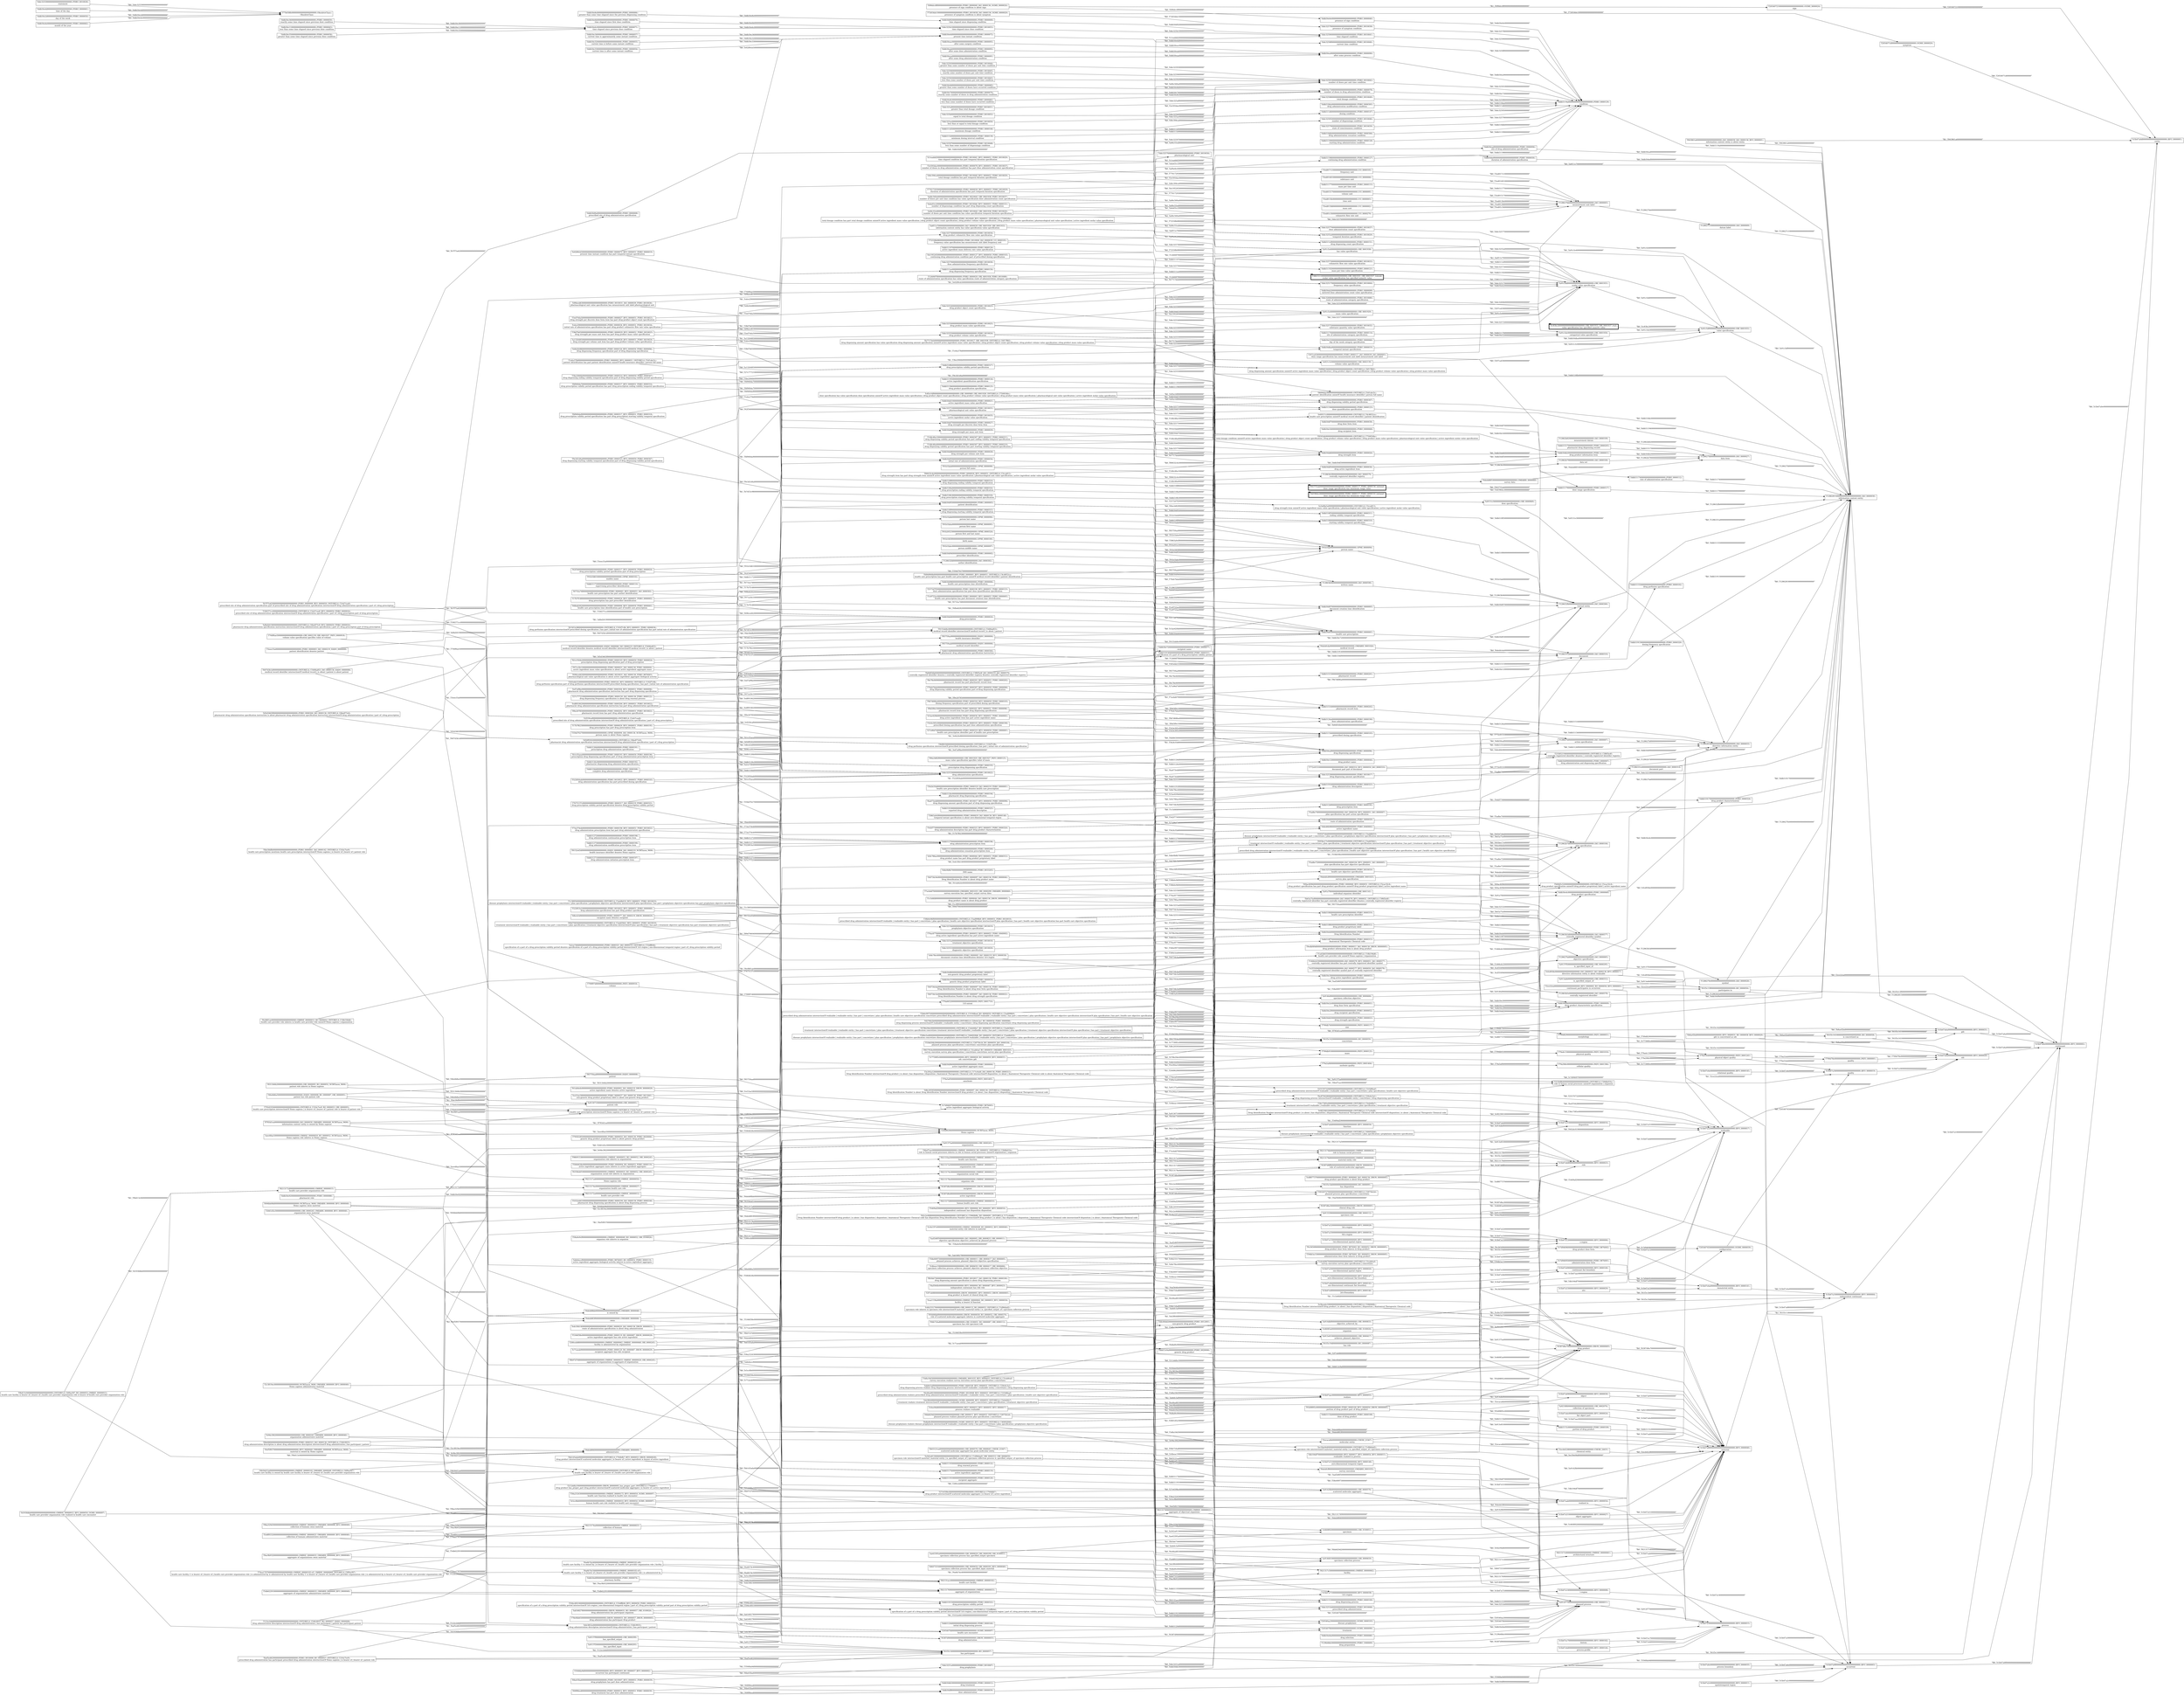 digraph G {
  splines=polyline;
  rankdir=LR;
  "Tddb518f8000000000000000000000" [ label="Tddb518f8000000000000000000000::PDRO_0000314::
drug dispensing ending validity temporal specification" shape="box" ];
  "Tddb518f5000000000000000000000" [ label="Tddb518f5000000000000000000000::PDRO_0000311::
ending validity temporal specification" shape="box" ];
  "Tddb50e74000000000000000000000" [ label="Tddb50e74000000000000000000000::PDRO_0000079::
exactly some number of doses in drug administration condition" shape="box" ];
  "Tddb50e73000000000000000000000" [ label="Tddb50e73000000000000000000000::PDRO_0000078::
number of doses in drug administration condition" shape="box" ];
  "Ta3a68a5a000000000000000000000" [ label="Ta3a68a5a000000000000000000000::ONTORELA_C3cca813::
drug strength item unionOf active ingredient mass value specification | pharmacological unit value specification | active ingredient molar value specification" shape="box" ];
  "Tddb50e11000000000000000000000" [ label="Tddb50e11000000000000000000000::PDRO_0000043::
less than some time elapsed since previous dose condition" shape="box" ];
  "Tddb50e6c000000000000000000000" [ label="Tddb50e6c000000000000000000000::PDRO_0000071::
time elapsed since previous dose condition" shape="box" ];
  "Tc5b47a10000000000000000000000" [ label="Tc5b47a10000000000000000000000::BFO_0000004::
independent continuant" shape="box" ];
  "Tc5b47a0e000000000000000000000" [ label="Tc5b47a0e000000000000000000000::BFO_0000002::
continuant" shape="box" ];
  "Tddb50e32000000000000000000000" [ label="Tddb50e32000000000000000000000::PDRO_0000055::
current time is before some instant condition" shape="box" ];
  "Tddb50e6d000000000000000000000" [ label="Tddb50e6d000000000000000000000::PDRO_0000072::
present time instant condition" shape="box" ];
  "T3ed017c1000000000000000000000" [ label="T3ed017c1000000000000000000000::UO_0000105::
frequency unit" shape="box" ];
  "T128627bb000000000000000000000" [ label="T128627bb000000000000000000000::IAO_0000003::
measurement unit label" shape="box" ];
  "Tddb5115b000000000000000000000" [ label="Tddb5115b000000000000000000000::PDRO_0000108::
dose of drug product" shape="box" ];
  "Tddb5115c000000000000000000000" [ label="Tddb5115c000000000000000000000::PDRO_0000109::
portion of drug product" shape="box" ];
  "Tc4608920000000000000000000000" [ label="Tc4608920000000000000000000000::OBI_0100051::
specimen" shape="box" ];
  "Tc5b47a88000000000000000000000" [ label="Tc5b47a88000000000000000000000::BFO_0000040::
material" shape="box" ];
  "Tddc32517000000000000000000000" [ label="Tddc32517000000000000000000000::PDRO_0010004::
frequency value specification" shape="box" ];
  "Ta91c5dd0000000000000000000000" [ label="Ta91c5dd0000000000000000000000::OBI_0001931::
scalar value specification" shape="box" ];
  "Tddb50def000000000000000000000" [ label="Tddb50def000000000000000000000::PDRO_0000030::
duration of administration specification" shape="box" ];
  "T12862815000000000000000000000" [ label="T12862815000000000000000000000::IAO_0000030::
information content entity" shape="box" ];
  "Tc5b47a32000000000000000000000" [ label="Tc5b47a32000000000000000000000::BFO_0000017::
realizable" shape="box" ];
  "Tc5b47a4a000000000000000000000" [ label="Tc5b47a4a000000000000000000000::BFO_0000020::
sdc" shape="box" ];
  "Tddc32559000000000000000000000" [ label="Tddc32559000000000000000000000::PDRO_0010028::
statement" shape="box" ];
  "T77b038fe000000000000000000000" [ label="T77b038fe000000000000000000000::ObsoleteClass::
ObsoleteClass" shape="box" ];
  "T3ed01c56000000000000000000000" [ label="T3ed01c56000000000000000000000::UO_0000270::
volumetric flow rate unit" shape="box" ];
  "Tc5b47a53000000000000000000000" [ label="Tc5b47a53000000000000000000000::BFO_0000029::
site" shape="box" ];
  "Tc5b47e4a000000000000000000000" [ label="Tc5b47e4a000000000000000000000::BFO_0000141::
immaterial entity" shape="box" ];
  "Tddb511ef000000000000000000000" [ label="Tddb511ef000000000000000000000::PDRO_0000151::
drug dispensing count specification" shape="box" ];
  "Tc5b47ec7000000000000000000000" [ label="Tc5b47ec7000000000000000000000::BFO_0000182::
history" shape="box" ];
  "Tc5b47a30000000000000000000000" [ label="Tc5b47a30000000000000000000000::BFO_0000015::
process" shape="box" ];
  "T9d9d5c52000000000000000000000" [ label="T9d9d5c52000000000000000000000::ONTORELA_C5cac32c4::
drug product specification unionOf drug product proprietary label | active ingredient name" shape="box" ];
  "Tddb50e33000000000000000000000" [ label="Tddb50e33000000000000000000000::PDRO_0000056::
current time is after some instant condition" shape="box" ];
  "Tddb50e54000000000000000000000" [ label="Tddb50e54000000000000000000000::PDRO_0000068::
drug excipient item" shape="box" ];
  "Tddb50db2000000000000000000000" [ label="Tddb50db2000000000000000000000::PDRO_0000011::
drug product information item" shape="box" ];
  "Tc7d94697000000000000000000000" [ label="Tc7d94697000000000000000000000::PDRO_9876003::
active ingredient aggregate biological activity" shape="box" ];
  "Tc5b47a34000000000000000000000" [ label="Tc5b47a34000000000000000000000::BFO_0000019::
quality" shape="box" ];
  "Tddb50e12000000000000000000000" [ label="Tddb50e12000000000000000000000::PDRO_0000044::
drug product name" shape="box" ];
  "T128632fb000000000000000000000" [ label="T128632fb000000000000000000000::IAO_0000300::
textual entity" shape="box" ];
  "T66e00b6b000000000000000000000" [ label="T66e00b6b000000000000000000000::ONTORELA_C3ad998b9::
prescribed drug administration intersectionOf realizable | realizable entity | has part | concretizes | plan specification | health care objective specification intersectionOf plan specification | has part | health care objective specification" shape="box" ];
  "T12862b7d000000000000000000000" [ label="T12862b7d000000000000000000000::IAO_0000104::
plan specification" shape="box" ];
  "Tddb518f9000000000000000000000" [ label="Tddb518f9000000000000000000000::PDRO_0000315::
drug dispensing starting validity temporal specification" shape="box" ];
  "Tddb518f4000000000000000000000" [ label="Tddb518f4000000000000000000000::PDRO_0000310::
starting validity temporal specification" shape="box" ];
  "T39320727000000000000000000000" [ label="T39320727000000000000000000000::ONTORELA_C2875fe2d::
planned process plan specification | concretizes" shape="box" ];
  "T20540745000000000000000000000" [ label="T20540745000000000000000000000::OGMS_0000039::
configuration" shape="box" ];
  "T253bf8b4000000000000000000000" [ label="T253bf8b4000000000000000000000::ONTORELA_C39dbd10a::
role in human social processes unionOf organization | organism" shape="box" ];
  "Tddc3255a000000000000000000000" [ label="Tddc3255a000000000000000000000::PDRO_0010029::
temporal duration specification" shape="box" ];
  "Tddc32539000000000000000000000" [ label="Tddc32539000000000000000000000::PDRO_0010017::
drug dispensing amount specification" shape="box" ];
  "Tc5b47a12000000000000000000000" [ label="Tc5b47a12000000000000000000000::BFO_0000006::
s-region" shape="box" ];
  "Tc5b47a33000000000000000000000" [ label="Tc5b47a33000000000000000000000::BFO_0000018::
0d-s-region" shape="box" ];
  "T6a6b7dc5000000000000000000000" [ label="T6a6b7dc5000000000000000000000::OMRSE_00000102-el1::
health care facility U is bearer of | bearer of | health care provider organization role | is administered by" shape="box" ];
  "T82131acc000000000000000000000" [ label="T82131acc000000000000000000000::OMRSE_00000102::
health care facility" shape="box" ];
  "Tddb50e34000000000000000000000" [ label="Tddb50e34000000000000000000000::PDRO_0000057::
current time is approximately some instant condition" shape="box" ];
  "Tc7d94696000000000000000000000" [ label="Tc7d94696000000000000000000000::PDRO_9876002::
drug product dose form" shape="box" ];
  "Tddb50dd1000000000000000000000" [ label="Tddb50dd1000000000000000000000::PDRO_0000021::
active ingredient mass value specification" shape="box" ];
  "Ta91c5c60000000000000000000000" [ label="Ta91c5c60000000000000000000000::OBI_0001929::
mass value specification" shape="box" ];
  "T9595db90000000000000000000000" [ label="T9595db90000000000000000000000::ONTORELA_C750054bc::
total dosage condition unionOf active ingredient mass value specification | drug product object count specification | drug product volume value specification | drug product mass value specification | pharmacological unit value specification | active ingredient molar value specification" shape="box" ];
  "T4ff48536000000000000000000000" [ label="T4ff48536000000000000000000000::ONTORELA_C6f17ffd2::
drug dispensing amount specification unionOf active ingredient mass value specification | drug product object count specification | drug product volume value specification | drug product mass value specification" shape="box" ];
  "T36c7385e000000000000000000000" [ label="T36c7385e000000000000000000000::ONTORELA_C3eb44fa7::
treatment intersectionOf realizable | realizable entity | has part | concretizes | plan specification | treatment objective specification" shape="box" ];
  "Ta9151e30000000000000000000000" [ label="Ta9151e30000000000000000000000::OBI_0000969::
dose specification" shape="box" ];
  "T12862818000000000000000000000" [ label="T12862818000000000000000000000::IAO_0000033::
directive information entity" shape="box" ];
  "Ta91a7f40000000000000000000000" [ label="Ta91a7f40000000000000000000000::OBI_0001141::
individual organism identifier" shape="box" ];
  "T12863b5d000000000000000000000" [ label="T12863b5d000000000000000000000::IAO_0000577::
centrally registered identifier symbol" shape="box" ];
  "Tddb518d9000000000000000000000" [ label="Tddb518d9000000000000000000000::PDRO_0000304::
pharmacist drug administration specification instruction" shape="box" ];
  "T1286331a000000000000000000000" [ label="T1286331a000000000000000000000::IAO_0000310::
document" shape="box" ];
  "Tddb518fa000000000000000000000" [ label="Tddb518fa000000000000000000000::PDRO_0000316::
drug prescription ending validity temporal specification" shape="box" ];
  "T9155dd4c000000000000000000000" [ label="T9155dd4c000000000000000000000::ONTORELA_C5406a853::
medical record identifier intersectionOf medical record | is about | patient" shape="box" ];
  "T6debfcda000000000000000000000" [ label="T6debfcda000000000000000000000::OMIABIS_0001026::
medical record" shape="box" ];
  "T6387d8ff000000000000000000000" [ label="T6387d8ff000000000000000000000::DRON_00000030::
role of scattered molecular aggregate" shape="box" ];
  "Tc5b47a4d000000000000000000000" [ label="Tc5b47a4d000000000000000000000::BFO_0000023::
role" shape="box" ];
  "T799db910000000000000000000000" [ label="T799db910000000000000000000000::PATO_0000125::
mass" shape="box" ];
  "T79a4c130000000000000000000000" [ label="T79a4c130000000000000000000000::PATO_0001018::
physical quality" shape="box" ];
  "T4bf60300000000000000000000000" [ label="T4bf60300000000000000000000000::ONTORELA_C192f7c9b::
drug perfusion specification intersectionOf prescribed dosing specification | has part | initial rate of administration specification" shape="box" ];
  "Tddb51156000000000000000000000" [ label="Tddb51156000000000000000000000::PDRO_0000103::
prescribed dosing specification" shape="box" ];
  "T20540721000000000000000000000" [ label="T20540721000000000000000000000::OGMS_0000024::
sign" shape="box" ];
  "Tc5b47a0d000000000000000000000" [ label="Tc5b47a0d000000000000000000000::BFO_0000001::
entity" shape="box" ];
  "Tddc32578000000000000000000000" [ label="Tddc32578000000000000000000000::PDRO_0010038::
presence of symptom condition" shape="box" ];
  "Tddb5119a000000000000000000000" [ label="Tddb5119a000000000000000000000::PDRO_0000129::
condition" shape="box" ];
  "Tddb50dd0000000000000000000000" [ label="Tddb50dd0000000000000000000000::PDRO_0000020::
route of administration specification" shape="box" ];
  "Tddb50e35000000000000000000000" [ label="Tddb50e35000000000000000000000::PDRO_0000058::
greater than some time elapsed since previous dose condition" shape="box" ];
  "Tddb50df3000000000000000000000" [ label="Tddb50df3000000000000000000000::PDRO_0000034::
initial rate of administration specification" shape="box" ];
  "Tddb51174000000000000000000000" [ label="Tddb51174000000000000000000000::PDRO_0000112::
rate of administration specification" shape="box" ];
  "Tc7d94695000000000000000000000" [ label="Tc7d94695000000000000000000000::PDRO_9876001::
administration dose form" shape="box" ];
  "Tddb50dd2000000000000000000000" [ label="Tddb50dd2000000000000000000000::PDRO_0000022::
drug strength specification" shape="box" ];
  "Tddb50d9b000000000000000000000" [ label="Tddb50d9b000000000000000000000::PDRO_0000009::
drug product characteristic specification" shape="box" ];
  "Tddb518da000000000000000000000" [ label="Tddb518da000000000000000000000::PDRO_0000305::
drug administration modification condition" shape="box" ];
  "Tddb518fb000000000000000000000" [ label="Tddb518fb000000000000000000000::PDRO_0000317::
drug prescription validity period specification" shape="box" ];
  "T3ed01401000000000000000000000" [ label="T3ed01401000000000000000000000::UO_0000006::
substance unit" shape="box" ];
  "Te69511c0000000000000000000000" [ label="Te69511c0000000000000000000000::ONTORELA_C4c4852ca::
health care prescription unionOf medical record identifier | patient identification" shape="box" ];
  "Te9f23901000000000000000000000" [ label="Te9f23901000000000000000000000::ONTORELA_C17cc6afd::
Drug Identification Number intersectionOf drug product | is about | has disposition | disposition | Anatomical Therapeutic Chemical code intersectionOf disposition | is about | Anatomical Therapeutic Chemical code" shape="box" ];
  "Tc5b47a31000000000000000000000" [ label="Tc5b47a31000000000000000000000::BFO_0000016::
disposition" shape="box" ];
  "T821317a5000000000000000000000" [ label="T821317a5000000000000000000000::OMRSE_00000051::
organization role" shape="box" ];
  "T8213178d000000000000000000000" [ label="T8213178d000000000000000000000::OMRSE_00000048::
material entity role" shape="box" ];
  "T82131ba5000000000000000000000" [ label="T82131ba5000000000000000000000::OMRSE_00000172::
health care function" shape="box" ];
  "Tc5b47a6d000000000000000000000" [ label="Tc5b47a6d000000000000000000000::BFO_0000034::
function" shape="box" ];
  "Tddc32579000000000000000000000" [ label="Tddc32579000000000000000000000::PDRO_0010039::
state of consciousness condition" shape="box" ];
  "Tc5b47a14000000000000000000000" [ label="Tc5b47a14000000000000000000000::BFO_0000008::
t-region" shape="box" ];
  "Tc5b47a0f000000000000000000000" [ label="Tc5b47a0f000000000000000000000::BFO_0000003::
occurrent" shape="box" ];
  "Tbc870428000000000000000000000" [ label="Tbc870428000000000000000000000::ONTORELA_C29e4c3a1::
drug dispensing process intersectionOf realizable | realizable entity | concretizes | drug dispensing specification" shape="box" ];
  "T79a53eb0000000000000000000000" [ label="T79a53eb0000000000000000000000::PATO_0001241::
physical object quality" shape="box" ];
  "Tddb50e36000000000000000000000" [ label="Tddb50e36000000000000000000000::PDRO_0000059::
exactly some time elapsed since previous dose condition" shape="box" ];
  "Tddb51191000000000000000000000" [ label="Tddb51191000000000000000000000::PDRO_0000120::
excipient aggregate" shape="box" ];
  "Ta9142fb0000000000000000000000" [ label="Ta9142fb0000000000000000000000::OBI_0000576::
scattered molecular aggregate" shape="box" ];
  "T602dc019000000000000000000000" [ label="T602dc019000000000000000000000::ONTORELA_C40692846::
disease prophylaxis intersectionOf realizable | realizable entity | has part | concretizes | plan specification | prophylaxis objective specification" shape="box" ];
  "T128627fd000000000000000000000" [ label="T128627fd000000000000000000000::IAO_0000027::
data item" shape="box" ];
  "T6387d8e8000000000000000000000" [ label="T6387d8e8000000000000000000000::DRON_00000028::
active ingredient" shape="box" ];
  "T799d78e0000000000000000000000" [ label="T799d78e0000000000000000000000::PATO_0000001::
quality" shape="box" ];
  "T25570732000000000000000000000" [ label="T25570732000000000000000000000::ONTORELA_C310d8aaf::
prescribed drug administration intersectionOf realizable | realizable entity | has part | concretizes | plan specification | health care objective specification" shape="box" ];
  "Tddb518db000000000000000000000" [ label="Tddb518db000000000000000000000::PDRO_0000306::
drug administration cessation condition" shape="box" ];
  "Tddb518fc000000000000000000000" [ label="Tddb518fc000000000000000000000::PDRO_0000318::
drug prescription starting validity temporal specification" shape="box" ];
  "Ta9146d90000000000000000000000" [ label="Ta9146d90000000000000000000000::OBI_0000684::
specimen collection objective" shape="box" ];
  "T128627bd000000000000000000000" [ label="T128627bd000000000000000000000::IAO_0000005::
objective specification" shape="box" ];
  "T82131728000000000000000000000" [ label="T82131728000000000000000000000::OMRSE_00000010::
human health care role" shape="box" ];
  "T8213174b000000000000000000000" [ label="T8213174b000000000000000000000::OMRSE_00000024::
role in human social processes" shape="box" ];
  "Tddc32576000000000000000000000" [ label="Tddc32576000000000000000000000::PDRO_0010036::
pharmacological unit" shape="box" ];
  "Tddc32555000000000000000000000" [ label="Tddc32555000000000000000000000::PDRO_0010024::
drug product volume value specification" shape="box" ];
  "Ta921c3c0000000000000000000000" [ label="Ta921c3c0000000000000000000000::OBI_0002139::
volume value specification" shape="box" ];
  "T6debfcd9000000000000000000000" [ label="T6debfcd9000000000000000000000::OMIABIS_0001025::
survey plan specification" shape="box" ];
  "Tddc32597000000000000000000000" [ label="Tddc32597000000000000000000000::PDRO_0010048::
less than some number of dispensings condition" shape="box" ];
  "Tddc32595000000000000000000000" [ label="Tddc32595000000000000000000000::PDRO_0010046::
number of dispensings condition" shape="box" ];
  "T20540aa3000000000000000000000" [ label="T20540aa3000000000000000000000::OGMS_0000103::
disease prophylaxis" shape="box" ];
  "Ta912f770000000000000000000000" [ label="Ta912f770000000000000000000000::OBI_0000011::
planned process" shape="box" ];
  "T69507d4d000000000000000000000" [ label="T69507d4d000000000000000000000::ONTORELA_C3addb010::
disease prophylaxis intersectionOf realizable | realizable entity | has part | concretizes | plan specification | prophylaxis objective specification intersectionOf plan specification | has part | prophylaxis objective specification" shape="box" ];
  "T82131749000000000000000000000" [ label="T82131749000000000000000000000::OMRSE_00000022::
aggregate of objectual organisms" shape="box" ];
  "Tc5b47a51000000000000000000000" [ label="Tc5b47a51000000000000000000000::BFO_0000027::
object aggregate" shape="box" ];
  "Tc5b47a15000000000000000000000" [ label="Tc5b47a15000000000000000000000::BFO_0000009::
two-dimensional spatial region" shape="box" ];
  "Tddb50ea9000000000000000000000" [ label="Tddb50ea9000000000000000000000::PDRO_0000090::
after some process condition" shape="box" ];
  "Tddb50df5000000000000000000000" [ label="Tddb50df5000000000000000000000::PDRO_0000036::
drug active ingredient item" shape="box" ];
  "Tddb50db3000000000000000000000" [ label="Tddb50db3000000000000000000000::PDRO_0000012::
drug treatment" shape="box" ];
  "T205407f6000000000000000000000" [ label="T205407f6000000000000000000000::OGMS_0000090::
treatment" shape="box" ];
  "Tddb51192000000000000000000000" [ label="Tddb51192000000000000000000000::PDRO_0000121::
mass per time value specification" shape="box" ];
  "Tcf259caf000000000000000000000" [ label="Tcf259caf000000000000000000000::ONTORELA_C2eb7caa8::
prescribed site of drug administration specification intersectionOf drug administration specification | part of | drug prescription" shape="box" ];
  "Tddc32553000000000000000000000" [ label="Tddc32553000000000000000000000::PDRO_0010022::
drug administration specification" shape="box" ];
  "Tddb50dd4000000000000000000000" [ label="Tddb50dd4000000000000000000000::PDRO_0000024::
drug prescription" shape="box" ];
  "Tddb50d93000000000000000000000" [ label="Tddb50d93000000000000000000000::PDRO_0000001::
health care prescription" shape="box" ];
  "T6a6b7dc4000000000000000000000" [ label="T6a6b7dc4000000000000000000000::OMRSE_00000102-el0::
health care facility U is owned by | is bearer of | bearer of | health care provider organization role | facility" shape="box" ];
  "T821317c5000000000000000000000" [ label="T821317c5000000000000000000000::OMRSE_00000062::
facility" shape="box" ];
  "Tddb50d92000000000000000000000" [ label="Tddb50d92000000000000000000000::PDRO_0000000::
time elapsed since dispensing condition" shape="box" ];
  "Tddc32590000000000000000000000" [ label="Tddc32590000000000000000000000::PDRO_0010041::
time elapsed condition" shape="box" ];
  "T1a63b835000000000000000000000" [ label="T1a63b835000000000000000000000::ONTORELA_C18b194d6::
health care provider role unionOf Homo sapiens | organization" shape="box" ];
  "Tddb518fd000000000000000000000" [ label="Tddb518fd000000000000000000000::PDRO_0000319::
health care prescription identifier" shape="box" ];
  "Tddc3260b000000000000000000000" [ label="Tddc3260b000000000000000000000::PDRO_0010080::
route of administration category specification" shape="box" ];
  "Ta91c5dc0000000000000000000000" [ label="Ta91c5dc0000000000000000000000::OBI_0001930::
categorical value specification" shape="box" ];
  "Ta3beada1000000000000000000000" [ label="Ta3beada1000000000000000000000::ONTORELA_C5960bf6c::
Drug Identification Number intersectionOf drug product | is about | has disposition | disposition | Anatomical Therapeutic Chemical code" shape="box" ];
  "T6387d8a7000000000000000000000" [ label="T6387d8a7000000000000000000000::DRON_00000005::
drug product" shape="box" ];
  "T85759aab000000000000000000000" [ label="T85759aab000000000000000000000::HADO_0000006::
medical record identifier" shape="box" ];
  "Tddb518dc000000000000000000000" [ label="Tddb518dc000000000000000000000::PDRO_0000307::
drug dispensing validity period specification" shape="box" ];
  "Tddc32556000000000000000000000" [ label="Tddc32556000000000000000000000::PDRO_0010025::
drug product mass value specification" shape="box" ];
  "T2f859e5f000000000000000000000" [ label="T2f859e5f000000000000000000000::ONTORELA_C316c7ee9::
health care prescription intersectionOf Homo sapiens | is bearer of | bearer of | patient role" shape="box" ];
  "T24486284000000000000000000000" [ label="T24486284000000000000000000000::NCBITaxon_9606::
Homo sapiens" shape="box" ];
  "Tddc32598000000000000000000000" [ label="Tddc32598000000000000000000000::PDRO_0010049::
total dosage condition" shape="box" ];
  "Tddc32577000000000000000000000" [ label="Tddc32577000000000000000000000::PDRO_0010037::
dose administration count specification" shape="box" ];
  "T128627fe000000000000000000000" [ label="T128627fe000000000000000000000::IAO_0000028::
symbol" shape="box" ];
  "T82131769000000000000000000000" [ label="T82131769000000000000000000000::OMRSE_00000033::
aggregate of organizations" shape="box" ];
  "T2ecaca6b000000000000000000000" [ label="T2ecaca6b000000000000000000000::CHEBI_23367::
molecular entity" shape="box" ];
  "T2ecb4228000000000000000000000" [ label="T2ecb4228000000000000000000000::CHEBI_24431::
chemical entity" shape="box" ];
  "Tc5b47a69000000000000000000000" [ label="Tc5b47a69000000000000000000000::BFO_0000030::
object" shape="box" ];
  "Tc46083a0000000000000000000000" [ label="Tc46083a0000000000000000000000::OBI_0100026::
organism" shape="box" ];
  "Tddb50eaa000000000000000000000" [ label="Tddb50eaa000000000000000000000::PDRO_0000091::
after some drug administration condition" shape="box" ];
  "Tddb511d5000000000000000000000" [ label="Tddb511d5000000000000000000000::PDRO_0000146::
maximum dosage condition" shape="box" ];
  "Tddb511d6000000000000000000000" [ label="Tddb511d6000000000000000000000::PDRO_0000147::
dosing condition" shape="box" ];
  "Tddb50df6000000000000000000000" [ label="Tddb50df6000000000000000000000::PDRO_0000037::
non-generic drug product proprietary label" shape="box" ];
  "Tddb518f6000000000000000000000" [ label="Tddb518f6000000000000000000000::PDRO_0000312::
drug product proprietary label" shape="box" ];
  "Tddb51172000000000000000000000" [ label="Tddb51172000000000000000000000::PDRO_0000110::
supervising prescriber identification" shape="box" ];
  "Tddb50d94000000000000000000000" [ label="Tddb50d94000000000000000000000::PDRO_0000002::
prescriber identification" shape="box" ];
  "Ta91c5df0000000000000000000000" [ label="Ta91c5df0000000000000000000000::OBI_0001933::
value specification" shape="box" ];
  "Tddb51193000000000000000000000" [ label="Tddb51193000000000000000000000::PDRO_0000122::
drug renewal process" shape="box" ];
  "Tddb51153000000000000000000000" [ label="Tddb51153000000000000000000000::PDRO_0000100::
drug dispensing process" shape="box" ];
  "Tddb518dd000000000000000000000" [ label="Tddb518dd000000000000000000000::PDRO_0000308::
complete drug administration specification" shape="box" ];
  "Tddc32532000000000000000000000" [ label="Tddc32532000000000000000000000::PDRO_0010010::
health care objective specification" shape="box" ];
  "Tddc32574000000000000000000000" [ label="Tddc32574000000000000000000000::PDRO_0010034::
drug product volumetric flow rate value specification" shape="box" ];
  "Tddc32573000000000000000000000" [ label="Tddc32573000000000000000000000::PDRO_0010033::
volumetric flow rate value specification" shape="box" ];
  "Tddb51916000000000000000000000" [ label="Tddb51916000000000000000000000::PDRO_0000323::
drug administration description" shape="box" ];
  "T6debfcf8000000000000000000000" [ label="T6debfcf8000000000000000000000::OMIABIS_0001035::
survey execution" shape="box" ];
  "Tcde4d967000000000000000000000" [ label="Tcde4d967000000000000000000000::ONTORELA_C3cabfeaf::
survey execution survey plan specification | concretizes" shape="box" ];
  "T12862b79000000000000000000000" [ label="T12862b79000000000000000000000::IAO_0000100::
data set" shape="box" ];
  "Tddb50eab000000000000000000000" [ label="Tddb50eab000000000000000000000::PDRO_0000092::
after some dose administration condition" shape="box" ];
  "T128627c1000000000000000000000" [ label="T128627c1000000000000000000000::IAO_0000009::
datum label" shape="box" ];
  "Tddb50e8a000000000000000000000" [ label="Tddb50e8a000000000000000000000::PDRO_0000080::
drug selection" shape="box" ];
  "Tddb50df7000000000000000000000" [ label="Tddb50df7000000000000000000000::PDRO_0000038::
drug dose form item" shape="box" ];
  "Tc5b47a6a000000000000000000000" [ label="Tc5b47a6a000000000000000000000::BFO_0000031::
gdc" shape="box" ];
  "T799f97d0000000000000000000000" [ label="T799f97d0000000000000000000000::PATO_0000918::
volume" shape="box" ];
  "T79a66520000000000000000000000" [ label="T79a66520000000000000000000000::PATO_0001710::
3-D extent" shape="box" ];
  "Tddb50dd6000000000000000000000" [ label="Tddb50dd6000000000000000000000::PDRO_0000026::
drug strength item" shape="box" ];
  "T12863b94000000000000000000000" [ label="T12863b94000000000000000000000::IAO_0000590::
written name" shape="box" ];
  "Tddb51194000000000000000000000" [ label="Tddb51194000000000000000000000::PDRO_0000123::
dose quantification specification" shape="box" ];
  "T6387d8e9000000000000000000000" [ label="T6387d8e9000000000000000000000::DRON_00000029::
excipient" shape="box" ];
  "T205407fd000000000000000000000" [ label="T205407fd000000000000000000000::OGMS_0000097::
health care encounter" shape="box" ];
  "T85759aa9000000000000000000000" [ label="T85759aa9000000000000000000000::HADO_0000004::
health insurance identifier" shape="box" ];
  "T8094dac0000000000000000000000" [ label="T8094dac0000000000000000000000::ONTORELA_C5d1abc5c::
patient identification unionOf health insurance identifier | person full name" shape="box" ];
  "Tc5b47e49000000000000000000000" [ label="Tc5b47e49000000000000000000000::BFO_0000140::
continuant fiat boundary" shape="box" ];
  "Tddc32554000000000000000000000" [ label="Tddc32554000000000000000000000::PDRO_0010023::
drug product object count specification" shape="box" ];
  "Tddc32575000000000000000000000" [ label="Tddc32575000000000000000000000::PDRO_0010035::
active ingredient molar value specification" shape="box" ];
  "Tddc32572000000000000000000000" [ label="Tddc32572000000000000000000000::PDRO_0010032::
substance quantity value specification" shape="box" ];
  "T91b20523000000000000000000000" [ label="T91b20523000000000000000000000::OPMI_0000324::
person first and last name" shape="box" ];
  "T91b1fab9000000000000000000000" [ label="T91b1fab9000000000000000000000::OPMI_0000094::
person name" shape="box" ];
  "Tddb5126a000000000000000000000" [ label="Tddb5126a000000000000000000000::PDRO_0000190::
dose administration specification" shape="box" ];
  "T128627bf000000000000000000000" [ label="T128627bf000000000000000000000::IAO_0000007::
action specification" shape="box" ];
  "Tddb50eac000000000000000000000" [ label="Tddb50eac000000000000000000000::PDRO_0000093::
after some surgery condition" shape="box" ];
  "Tddb50dd7000000000000000000000" [ label="Tddb50dd7000000000000000000000::PDRO_0000027::
drug strength per discrete dose form item" shape="box" ];
  "Tddb51195000000000000000000000" [ label="Tddb51195000000000000000000000::PDRO_0000124::
active ingredient quantification specification" shape="box" ];
  "Tddb50df8000000000000000000000" [ label="Tddb50df8000000000000000000000::PDRO_0000039::
dose administration" shape="box" ];
  "Tddb50d95000000000000000000000" [ label="Tddb50d95000000000000000000000::PDRO_0000003::
patient identification" shape="box" ];
  "T693be17e000000000000000000000" [ label="T693be17e000000000000000000000::ONTORELA_C3add3bb1::
treatment intersectionOf realizable | realizable entity | has part | concretizes | plan specification | treatment objective specification intersectionOf plan specification | has part | treatment objective specification" shape="box" ];
  "Tefe3852e000000000000000000000" [ label="Tefe3852e000000000000000000000::ONTORELA_C54fc9933::
drug administration description intersectionOf drug administration | has participant | patient" shape="box" ];
  "T6387d900000000000000000000000" [ label="T6387d900000000000000000000000::DRON_00000031::
drug administration" shape="box" ];
  "T91b1fabb000000000000000000000" [ label="T91b1fabb000000000000000000000::OPMI_0000096::
person last name" shape="box" ];
  "Tddc32551000000000000000000000" [ label="Tddc32551000000000000000000000::PDRO_0010020::
diagnostic objective specification" shape="box" ];
  "Tddc32593000000000000000000000" [ label="Tddc32593000000000000000000000::PDRO_0010044::
greater than some number of doses per unit time condition" shape="box" ];
  "Tddc32591000000000000000000000" [ label="Tddc32591000000000000000000000::PDRO_0010042::
number of doses per unit time condition" shape="box" ];
  "Tddb50ead000000000000000000000" [ label="Tddb50ead000000000000000000000::PDRO_0000094::
site of drug administration specification" shape="box" ];
  "Tddb50e6b000000000000000000000" [ label="Tddb50e6b000000000000000000000::PDRO_0000070::
time elapsed since first dose condition" shape="box" ];
  "Tddc325b1000000000000000000000" [ label="Tddc325b1000000000000000000000::PDRO_0010053::
time elapsed since dose condition" shape="box" ];
  "T12863b5e000000000000000000000" [ label="T12863b5e000000000000000000000::IAO_0000578::
centrally registered identifier" shape="box" ];
  "Tddb50e8c000000000000000000000" [ label="Tddb50e8c000000000000000000000::PDRO_0000082::
less than some number of doses have occurred condition" shape="box" ];
  "Tddb5126b000000000000000000000" [ label="Tddb5126b000000000000000000000::PDRO_0000191::
prescription drug administration specification" shape="box" ];
  "Tddb51196000000000000000000000" [ label="Tddb51196000000000000000000000::PDRO_0000125::
drug product quantification specification" shape="box" ];
  "T799db740000000000000000000000" [ label="T799db740000000000000000000000::PATO_0000117::
size" shape="box" ];
  "Tddb50dd8000000000000000000000" [ label="Tddb50dd8000000000000000000000::PDRO_0000028::
drug strength per volume unit item" shape="box" ];
  "Tddb50d96000000000000000000000" [ label="Tddb50d96000000000000000000000::PDRO_0000004::
active ingredient aggregate mass" shape="box" ];
  "T91b1fd5f000000000000000000000" [ label="T91b1fd5f000000000000000000000::OPMI_0000100::
birth name" shape="box" ];
  "T91b1faba000000000000000000000" [ label="T91b1faba000000000000000000000::OPMI_0000095::
person first name" shape="box" ];
  "Tc5b47e4b000000000000000000000" [ label="Tc5b47e4b000000000000000000000::BFO_0000142::
one-dimensional continuant fiat boundary" shape="box" ];
  "Tddc32594000000000000000000000" [ label="Tddc32594000000000000000000000::PDRO_0010045::
exactly some number of doses per unit time condition" shape="box" ];
  "Ta91375a0000000000000000000000" [ label="Ta91375a0000000000000000000000::OBI_0000245::
organization" shape="box" ];
  "Tddd13c9a000000000000000000000" [ label="Tddd13c9a000000000000000000000::PDRO_0020006::
generic drug product" shape="box" ];
  "Ta9133390000000000000000000000" [ label="Ta9133390000000000000000000000::OBI_0000112::
specimen role" shape="box" ];
  "T8213174c000000000000000000000" [ label="T8213174c000000000000000000000::OMRSE_00000025::
organization social role" shape="box" ];
  "Tddb50e8d000000000000000000000" [ label="Tddb50e8d000000000000000000000::PDRO_0000083::
greater than some number of doses have occurred condition" shape="box" ];
  "Tddb5126c000000000000000000000" [ label="Tddb5126c000000000000000000000::PDRO_0000192::
pharmacist dispensing drug administration specification" shape="box" ];
  "T8213178e000000000000000000000" [ label="T8213178e000000000000000000000::OMRSE_00000049::
organism role" shape="box" ];
  "Tddb50d97000000000000000000000" [ label="Tddb50d97000000000000000000000::PDRO_0000005::
document creation time identification" shape="box" ];
  "Tddb51176000000000000000000000" [ label="Tddb51176000000000000000000000::PDRO_0000114::
site of administration category specification" shape="box" ];
  "Tddb51155000000000000000000000" [ label="Tddb51155000000000000000000000::PDRO_0000102::
drug perfusion specification" shape="box" ];
  "T79a5af40000000000000000000000" [ label="T79a5af40000000000000000000000::PATO_0001404::
nucleate quality" shape="box" ];
  "T79a584c0000000000000000000000" [ label="T79a584c0000000000000000000000::PATO_0001396::
cellular quality" shape="box" ];
  "Ta9218f40000000000000000000000" [ label="Ta9218f40000000000000000000000::OBI_0002076::
collection of specimens" shape="box" ];
  "Tddb51197000000000000000000000" [ label="Tddb51197000000000000000000000::PDRO_0000126::
active ingredient mass delivery rate value specification" shape="box" ];
  "Tddb51913000000000000000000000" [ label="Tddb51913000000000000000000000::PDRO_0000320::
dosing frequency specification" shape="box" ];
  "T23585219000000000000000000000" [ label="T23585219000000000000000000000::ONTORELA_C3f6f3e4f::
centrally registered identifier denotes | centrally registered identifier registry" shape="box" ];
  "T91b1fabd000000000000000000000" [ label="T91b1fabd000000000000000000000::OPMI_0000098::
person full name" shape="box" ];
  "T129b48dc000000000000000000000" [ label="T129b48dc000000000000000000000::PDRO_1000009::
drug preparation" shape="box" ];
  "Tddb50dd9000000000000000000000" [ label="Tddb50dd9000000000000000000000::PDRO_0000029::
drug strength per mass unit item" shape="box" ];
  "Tddb50eaf000000000000000000000" [ label="Tddb50eaf000000000000000000000::PDRO_0000096::
drug dispensing specification" shape="box" ];
  "Tddb5126d000000000000000000000" [ label="Tddb5126d000000000000000000000::PDRO_0000193::
prescription drug dispensing specification" shape="box" ];
  "Tddc3258f000000000000000000000" [ label="Tddc3258f000000000000000000000::PDRO_0010040::
current time condition" shape="box" ];
  "T8213172a000000000000000000000" [ label="T8213172a000000000000000000000::OMRSE_00000012::
health care provider role" shape="box" ];
  "Tdde0b8b7000000000000000000000" [ label="Tdde0b8b7000000000000000000000::PDRO_0033203::
INN name" shape="box" ];
  "Tdded6b98000000000000000000000" [ label="Tdded6b98000000000000000000000::PDRO_0040002::
active ingredient name" shape="box" ];
  "Tddb50e8e000000000000000000000" [ label="Tddb50e8e000000000000000000000::PDRO_0000084::
greater than some time elapsed since the previous dispensing condition" shape="box" ];
  "Tddb50e4c000000000000000000000" [ label="Tddb50e4c000000000000000000000::PDRO_0000060::
drug product specification" shape="box" ];
  "Tddb51917000000000000000000000" [ label="Tddb51917000000000000000000000::PDRO_0000324::
drug product characterization" shape="box" ];
  "Tddb50d98000000000000000000000" [ label="Tddb50d98000000000000000000000::PDRO_0000006::
health care prescription time identification" shape="box" ];
  "Tddb51198000000000000000000000" [ label="Tddb51198000000000000000000000::PDRO_0000127::
continuing drug administration condition" shape="box" ];
  "Tc5b47a2c000000000000000000000" [ label="Tc5b47a2c000000000000000000000::BFO_0000011::
spatiotemporal region" shape="box" ];
  "Tddb51177000000000000000000000" [ label="Tddb51177000000000000000000000::PDRO_0000115::
mass per time unit" shape="box" ];
  "T79a5af50000000000000000000000" [ label="T79a5af50000000000000000000000::PATO_0001405::
anucleate" shape="box" ];
  "Tc5b47a6e000000000000000000000" [ label="Tc5b47a6e000000000000000000000::BFO_0000035::
process boundary" shape="box" ];
  "Tddb51514000000000000000000000" [ label="Tddb51514000000000000000000000::PDRO_0000200::
drug administration cessation prescription item" shape="box" ];
  "Tddb5126f000000000000000000000" [ label="Tddb5126f000000000000000000000::PDRO_0000195::
drug prescription item" shape="box" ];
  "Tddb51914000000000000000000000" [ label="Tddb51914000000000000000000000::PDRO_0000321::
specification of a part of a drug prescription validity period" shape="box" ];
  "T85759aad000000000000000000000" [ label="T85759aad000000000000000000000::HADO_0000008::
patient" shape="box" ];
  "Tc5b47e4d000000000000000000000" [ label="Tc5b47e4d000000000000000000000::BFO_0000144::
process-profile" shape="box" ];
  "Ta9146810000000000000000000000" [ label="Ta9146810000000000000000000000::OBI_0000659::
specimen collection process" shape="box" ];
  "T6387d8a3000000000000000000000" [ label="T6387d8a3000000000000000000000::DRON_00000001::
clinical drug role" shape="box" ];
  "Tddb511b9000000000000000000000" [ label="Tddb511b9000000000000000000000::PDRO_0000139::
minimum dosing interval condition" shape="box" ];
  "T91b1fabc000000000000000000000" [ label="T91b1fabc000000000000000000000::OPMI_0000097::
person middle name" shape="box" ];
  "Tddc32570000000000000000000000" [ label="Tddc32570000000000000000000000::PDRO_0010030::
dose administration frequency specification" shape="box" ];
  "Tddc32592000000000000000000000" [ label="Tddc32592000000000000000000000::PDRO_0010043::
less than some number of doses per unit time condition" shape="box" ];
  "Tddc32571000000000000000000000" [ label="Tddc32571000000000000000000000::PDRO_0010031::
pharmacological unit value specification" shape="box" ];
  "T91b1fd61000000000000000000000" [ label="T91b1fd61000000000000000000000::OPMI_0000102::
maiden name" shape="box" ];
  "Tddb5126e000000000000000000000" [ label="Tddb5126e000000000000000000000::PDRO_0000194::
pharmacist drug dispensing specification" shape="box" ];
  "Tddb50eb0000000000000000000000" [ label="Tddb50eb0000000000000000000000::PDRO_0000097::
Drug Identification Number" shape="box" ];
  "T8213174a000000000000000000000" [ label="T8213174a000000000000000000000::OMRSE_00000023::
collection of humans" shape="box" ];
  "Tddb50e4d000000000000000000000" [ label="Tddb50e4d000000000000000000000::PDRO_0000061::
time of the day" shape="box" ];
  "Te81094fb000000000000000000000" [ label="Te81094fb000000000000000000000::ONTORELA_C33dffb9d::
specification of a part of a drug prescription validity period intersectionOf 1d-t-region | one-dimensional temporal region | part of | drug prescription validity period" shape="box" ];
  "Tc5b47a71000000000000000000000" [ label="Tc5b47a71000000000000000000000::BFO_0000038::
1d-t-region" shape="box" ];
  "Ta9130710000000000000000000000" [ label="Ta9130710000000000000000000000::OBI_0000093::
patient role" shape="box" ];
  "Tddb51915000000000000000000000" [ label="Tddb51915000000000000000000000::PDRO_0000322::
drug prescription validity period" shape="box" ];
  "Tddb51515000000000000000000000" [ label="Tddb51515000000000000000000000::PDRO_0000201::
pharmacist record" shape="box" ];
  "Tc5b47a4e000000000000000000000" [ label="Tc5b47a4e000000000000000000000::BFO_0000024::
fiat object part" shape="box" ];
  "T3ed01517000000000000000000000" [ label="T3ed01517000000000000000000000::UO_0000095::
volume unit" shape="box" ];
  "Tddb50eb2000000000000000000000" [ label="Tddb50eb2000000000000000000000::PDRO_0000099::
metered dose administration count value specification" shape="box" ];
  "Tc5b47e4e000000000000000000000" [ label="Tc5b47e4e000000000000000000000::BFO_0000145::
relational quality" shape="box" ];
  "T508e24d9000000000000000000000" [ label="T508e24d9000000000000000000000::ONTORELA_C6f0acf47::
health care facility is bearer of | bearer of | health care provider organization role" shape="box" ];
  "T3ed013fe000000000000000000000" [ label="T3ed013fe000000000000000000000::UO_0000003::
time unit" shape="box" ];
  "T6deb88f1000000000000000000000" [ label="T6deb88f1000000000000000000000::OMIABIS_0000060::
survey data" shape="box" ];
  "Tddb51199000000000000000000000" [ label="Tddb51199000000000000000000000::PDRO_0000128::
starting drug administration condition" shape="box" ];
  "Tddb50d99000000000000000000000" [ label="Tddb50d99000000000000000000000::PDRO_0000007::
drug administration and dispensing specification" shape="box" ];
  "Tddb50dba000000000000000000000" [ label="Tddb50dba000000000000000000000::PDRO_0000019::
temporal instant specification" shape="box" ];
  "Tddc325af000000000000000000000" [ label="Tddc325af000000000000000000000::PDRO_0010051::
greater than total dosage condition" shape="box" ];
  "T821317a4000000000000000000000" [ label="T821317a4000000000000000000000::OMRSE_00000050::
Homo sapiens role" shape="box" ];
  "Tddc40dd2000000000000000000000" [ label="Tddc40dd2000000000000000000000::PDRO_0012001::
non-generic drug product" shape="box" ];
  "T821317c4000000000000000000000" [ label="T821317c4000000000000000000000::OMRSE_00000061::
architectural structure" shape="box" ];
  "Tddb50e6f000000000000000000000" [ label="Tddb50e6f000000000000000000000::PDRO_0000074::
pharmacy facility" shape="box" ];
  "Tddb50e2d000000000000000000000" [ label="Tddb50e2d000000000000000000000::PDRO_0000050::
day of the week" shape="box" ];
  "Tddc3251b000000000000000000000" [ label="Tddc3251b000000000000000000000::PDRO_0010008::
prescribed drug administration" shape="box" ];
  "Tddb50e4e000000000000000000000" [ label="Tddb50e4e000000000000000000000::PDRO_0000062::
month of the year" shape="box" ];
  "Tddb51516000000000000000000000" [ label="Tddb51516000000000000000000000::PDRO_0000202::
pharmacist record item" shape="box" ];
  "T12862b82000000000000000000000" [ label="T12862b82000000000000000000000::IAO_0000109::
measurement datum" shape="box" ];
  "Td50f9302000000000000000000000" [ label="Td50f9302000000000000000000000::ONTORELA_C6be873c8::
pharmacist drug administration specification instruction intersectionOf drug administration specification | part of | drug prescription" shape="box" ];
  "Tddb51271000000000000000000000" [ label="Tddb51271000000000000000000000::PDRO_0000197::
drug administration initiation precription item" shape="box" ];
  "Tddb51270000000000000000000000" [ label="Tddb51270000000000000000000000::PDRO_0000196::
drug administration prescription item" shape="box" ];
  "Tddb50e92000000000000000000000" [ label="Tddb50e92000000000000000000000::PDRO_0000088::
pharmacist role" shape="box" ];
  "Tc5b47e4f000000000000000000000" [ label="Tc5b47e4f000000000000000000000::BFO_0000146::
2d-cf-boundary" shape="box" ];
  "Tddb51179000000000000000000000" [ label="Tddb51179000000000000000000000::PDRO_0000117::
dose range specification" shape="box" ];
  "Tddc325b0000000000000000000000" [ label="Tddc325b0000000000000000000000::PDRO_0010052::
equal to total dosage condition" shape="box" ];
  "Tddb50d9a000000000000000000000" [ label="Tddb50d9a000000000000000000000::PDRO_0000008::
prescribed site of drug administration specification" shape="box" ];
  "Tec59e04d000000000000000000000" [ label="Tec59e04d000000000000000000000::ONTORELA_C1d96dad2::
specimen role intersectionOf material | material entity | is_specified_output_of | specimen collection process" shape="box" ];
  "Tddb5120d000000000000000000000" [ label="Tddb5120d000000000000000000000::PDRO_0000160::
initial drug dispensing process" shape="box" ];
  "Tddb50e2e000000000000000000000" [ label="Tddb50e2e000000000000000000000::PDRO_0000051::
drug dose form specification" shape="box" ];
  "Tddb51517000000000000000000000" [ label="Tddb51517000000000000000000000::PDRO_0000203::
pharmacist drug dispensing record" shape="box" ];
  "Tddb51272000000000000000000000" [ label="Tddb51272000000000000000000000::PDRO_0000198::
drug administration continuation prescription item" shape="box" ];
  "Tddb50e72000000000000000000000" [ label="Tddb50e72000000000000000000000::PDRO_0000077::
excipient name" shape="box" ];
  "Tc5b47a50000000000000000000000" [ label="Tc5b47a50000000000000000000000::BFO_0000026::
one-dimensional spatial region" shape="box" ];
  "Tc5b47e50000000000000000000000" [ label="Tc5b47e50000000000000000000000::BFO_0000147::
zero-dimensional continuant fiat boundary" shape="box" ];
  "T799d8290000000000000000000000" [ label="T799d8290000000000000000000000::PATO_0000051::
morphology" shape="box" ];
  "T2054071d000000000000000000000" [ label="T2054071d000000000000000000000::OGMS_0000020::
symptom" shape="box" ];
  "Tc5b47e51000000000000000000000" [ label="Tc5b47e51000000000000000000000::BFO_0000148::
zero-dimensional temporal region" shape="box" ];
  "Tddc3253a000000000000000000000" [ label="Tddc3253a000000000000000000000::PDRO_0010018::
treatment objective specification" shape="box" ];
  "Tddb50e2f000000000000000000000" [ label="Tddb50e2f000000000000000000000::PDRO_0000052::
drug excipient specification" shape="box" ];
  "Tddb50e0e000000000000000000000" [ label="Tddb50e0e000000000000000000000::PDRO_0000040::
presence of sign condition" shape="box" ];
  "T128632fd000000000000000000000" [ label="T128632fd000000000000000000000::IAO_0000302::
author identification" shape="box" ];
  "T1286331e000000000000000000000" [ label="T1286331e000000000000000000000::IAO_0000314::
document part" shape="box" ];
  "Tddb518f7000000000000000000000" [ label="Tddb518f7000000000000000000000::PDRO_0000313::
Anatomical Therapeutic Chemical code" shape="box" ];
  "Tddb51918000000000000000000000" [ label="Tddb51918000000000000000000000::PDRO_0000325::
reported drug administration description" shape="box" ];
  "Tddb50e31000000000000000000000" [ label="Tddb50e31000000000000000000000::PDRO_0000054::
generic drug product proprietary label" shape="box" ];
  "Tddb51273000000000000000000000" [ label="Tddb51273000000000000000000000::PDRO_0000199::
drug administration modification prescription item" shape="box" ];
  "Tddb50e52000000000000000000000" [ label="Tddb50e52000000000000000000000::PDRO_0000066::
day of the week category specification" shape="box" ];
  "T3ed013fd000000000000000000000" [ label="T3ed013fd000000000000000000000::UO_0000002::
mass unit" shape="box" ];
  "Tddc325ae000000000000000000000" [ label="Tddc325ae000000000000000000000::PDRO_0010050::
less than or equal to total dosage condition" shape="box" ];
  "Tddb5117b000000000000000000000" [ label="Tddb5117b000000000000000000000::PDRO_0000119::
active ingredient aggregate" shape="box" ];
  "Tddc3251a000000000000000000000" [ label="Tddc3251a000000000000000000000::PDRO_0010007::
drug prophylaxis" shape="box" ];
  "Tddb511ee000000000000000000000" [ label="Tddb511ee000000000000000000000::PDRO_0000150::
drug dispensing frequency specification" shape="box" ];
  "Tc5b47a52000000000000000000000" [ label="Tc5b47a52000000000000000000000::BFO_0000028::
3d-s-region" shape="box" ];
  "Tddb50e30000000000000000000000" [ label="Tddb50e30000000000000000000000::PDRO_0000053::
drug active ingredient specification" shape="box" ];
  "Tddc3253b000000000000000000000" [ label="Tddc3253b000000000000000000000::PDRO_0010019::
prophylaxis objective specification" shape="box" ];
  "T8213174e000000000000000000000" [ label="T8213174e000000000000000000000::OMRSE_00000027::
organization health care role" shape="box" ];
  "T27e039bc000000000000000000000" [ label="T27e039bc000000000000000000000::ONTORELA_C764bfb7::
drug product intersectionOf scattered molecular aggregate | is bearer of | active ingredient" shape="box" ];
  "T8213172d000000000000000000000" [ label="T8213172d000000000000000000000::OMRSE_00000015::
health care provider organization role" shape="box" ];
  "T12863b5f000000000000000000000" [ label="T12863b5f000000000000000000000::IAO_0000579::
centrally registered identifier registry" shape="box" ];
  "Tc5b47aab000000000000000000000" [ label="Tc5b47aab000000000000000000000::BFO_0000054::
realized in" shape="box" ];
  "Tc5b47aac000000000000000000000" [ label="Tc5b47aac000000000000000000000::BFO_0000055::
realizes" shape="box" ];
  "Ta9137f30000000000000000000000" [ label="Ta9137f30000000000000000000000::OBI_0000293::
has_specified_input" shape="box" ];
  "T61f3c140000000000000000000000" [ label="T61f3c140000000000000000000000::RO_0000057::
has participant" shape="box" ];
  "Ta9137f50000000000000000000000" [ label="Ta9137f50000000000000000000000::OBI_0000295::
is_specified_input_of" shape="box" ];
  "T61f3c13f000000000000000000000" [ label="T61f3c13f000000000000000000000::RO_0000056::
participates in" shape="box" ];
  "Ta9137f90000000000000000000000" [ label="Ta9137f90000000000000000000000::OBI_0000299::
has_specified_output" shape="box" ];
  "Ta913abb0000000000000000000000" [ label="Ta913abb0000000000000000000000::OBI_0000312::
is_specified_output_of" shape="box" ];
  "Ta913e810000000000000000000000" [ label="Ta913e810000000000000000000000::OBI_0000417::
achieves_planned_objective" shape="box" ];
  "Ta914dbf0000000000000000000000" [ label="Ta914dbf0000000000000000000000::OBI_0000833::
objective_achieved_by" shape="box" ];
  "Ta91c5e40000000000000000000000" [ label="Ta91c5e40000000000000000000000::OBI_0001938::
has value specification" shape="box" ];
  "T6deb883f000000000000000000000" [ label="T6deb883f000000000000000000000::OMIABIS_0000008::
owns" shape="box" ];
  "T6deb8840000000000000000000000" [ label="T6deb8840000000000000000000000::OMIABIS_0000009::
administrates" shape="box" ];
  "T6deb88bb000000000000000000000" [ label="T6deb88bb000000000000000000000::OMIABIS_0000048::
is owned by" shape="box" ];
  "T61f3c141000000000000000000000" [ label="T61f3c141000000000000000000000::RO_0000058::
is concretized as" shape="box" ];
  "T61f3c142000000000000000000000" [ label="T61f3c142000000000000000000000::RO_0000059::
concretizes" shape="box" ];
  "T61f3c19d000000000000000000000" [ label="T61f3c19d000000000000000000000::RO_0000087::
has role" shape="box" ];
  "T61f3c1b6000000000000000000000" [ label="T61f3c1b6000000000000000000000::RO_0000091::
has disposition" shape="box" ];
  "Tcc83bc26000000000000000000000" [ label="Tcc83bc26000000000000000000000::OBI_0001933_OBI_0001937_real::
value specification has specified numeric value" penwidth="4" shape="tab" ];
  "T38615110000000000000000000000" [ label="T38615110000000000000000000000::OBI_0001931_OBI_0001937_Literal::
scalar value specification has specified numeric value" penwidth="4" shape="tab" ];
  "T943755ab000000000000000000000" [ label="T943755ab000000000000000000000::PDRO_0000117_PDRO_0000134_rational::
dose range specification has maximum range value" penwidth="4" shape="tab" ];
  "T3d1964cc000000000000000000000" [ label="T3d1964cc000000000000000000000::PDRO_0000117_PDRO_0000133_rational::
dose range specification has minimum range value" penwidth="4" shape="tab" ];
  "T3be2066b000000000000000000000" [ label="T3be2066b000000000000000000000::PDRO_0000314_BFO_0000050_PDRO_0000307::
drug dispensing ending validity temporal specification part of drug dispensing validity period specification" shape="box" ];
  "T4af364fe000000000000000000000" [ label="T4af364fe000000000000000000000::BFO_0000004_RO_0000087_BFO_0000023::
independent continuant has role role" shape="box" ];
  "T5409af29000000000000000000000" [ label="T5409af29000000000000000000000::BFO_0000004_RO_0000091_BFO_0000016::
independent continuant has disposition disposition" shape="box" ];
  "T94b724a8000000000000000000000" [ label="T94b724a8000000000000000000000::OBI_0100051_RO_0000087_OBI_0000112::
specimen has role specimen role" shape="box" ];
  "T72558b08000000000000000000000" [ label="T72558b08000000000000000000000::PDRO_0010004_IAO_0000039_UO_0000105::
frequency value specification has measurement unit label frequency unit" shape="box" ];
  "T77617293000000000000000000000" [ label="T77617293000000000000000000000::PDRO_0000030_BFO_0000051_PDRO_0010029::
duration of administration specification has part temporal duration specification" shape="box" ];
  "Tdb104df7000000000000000000000" [ label="Tdb104df7000000000000000000000::BFO_0000017_BFO_0000054_BFO_0000015::
realizable realized in process" shape="box" ];
  "Ta8e6eccf000000000000000000000" [ label="Ta8e6eccf000000000000000000000::PDRO_9876003_RO_0000052_PDRO_0000119::
active ingredient aggregate biological activity inheres in active ingredient aggregate" shape="box" ];
  "T1c5d4fd0000000000000000000000" [ label="T1c5d4fd0000000000000000000000::PDRO_0000044_IAO_0000136_DRON_00000005::
drug product name is about drug product" shape="box" ];
  "Te9c786ac000000000000000000000" [ label="Te9c786ac000000000000000000000::PDRO_0000044_BFO_0000051_PDRO_0000312::
drug product name has part drug product proprietary label" shape="box" ];
  "T38b0e96f000000000000000000000" [ label="T38b0e96f000000000000000000000::ONTORELA_C3ad998b9_BFO_0000051_PDRO_0010010::
prescribed drug administration intersectionOf realizable | realizable entity | has part | concretizes | plan specification | health care objective specification intersectionOf plan specification | has part | health care objective specification has part health care objective specification" shape="box" ];
  "T9e3d1d4a000000000000000000000" [ label="T9e3d1d4a000000000000000000000::PDRO_0000315_BFO_0000050_PDRO_0000307::
drug dispensing starting validity temporal specification part of drug dispensing validity period specification" shape="box" ];
  "T93d9895c000000000000000000000" [ label="T93d9895c000000000000000000000::PDRO_0000109_BFO_0000050_DRON_00000005::
portion of drug product part of drug product" shape="box" ];
  "T558d30b2000000000000000000000" [ label="T558d30b2000000000000000000000::ONTORELA_C2875fe2d_RO_0000059_IAO_0000104::
planned process plan specification | concretizes concretizes plan specification" shape="box" ];
  "Tb7717deb000000000000000000000" [ label="Tb7717deb000000000000000000000::PDRO_0010017_OBI_0001938_ONTORELA_C6f17ffd2::
drug dispensing amount specification has value specification drug dispensing amount specification unionOf active ingredient mass value specification | drug product object count specification | drug product volume value specification | drug product mass value specification" shape="box" ];
  "Tba473edd000000000000000000000" [ label="Tba473edd000000000000000000000::PDRO_0010017_BFO_0000050_PDRO_0000096::
drug dispensing amount specification part of drug dispensing specification" shape="box" ];
  "Tfb5bb736000000000000000000000" [ label="Tfb5bb736000000000000000000000::PDRO_0010017_IAO_0000136_PDRO_0000100::
drug dispensing amount specification is about drug dispensing process" shape="box" ];
  "T74aa1707000000000000000000000" [ label="T74aa1707000000000000000000000::OMRSE_00000102-el1_OMRSE_00000068_ONTORELA_C6f0acf47::
health care facility U is bearer of | bearer of | health care provider organization role | is administered by is administered by health care facility U is bearer of | bearer of | health care provider organization role | is administered by is bearer of | bearer of | health care provider organization role" shape="box" ];
  "T9c3650f4000000000000000000000" [ label="T9c3650f4000000000000000000000::PDRO_9876002_RO_0000052_DRON_00000005::
drug product dose form inheres in drug product" shape="box" ];
  "T971a5fe1000000000000000000000" [ label="T971a5fe1000000000000000000000::PDRO_0000021_IAO_0000136_PDRO_0000004::
active ingredient mass value specification is about active ingredient aggregate mass" shape="box" ];
  "T478b29dc000000000000000000000" [ label="T478b29dc000000000000000000000::ONTORELA_C3eb44fa7_RO_0000059_ONTORELA_C3add3bb1::
treatment intersectionOf realizable | realizable entity | has part | concretizes | plan specification | treatment objective specification concretizes treatment intersectionOf realizable | realizable entity | has part | concretizes | plan specification | treatment objective specification intersectionOf plan specification | has part | treatment objective specification" shape="box" ];
  "Tc85e16f0000000000000000000000" [ label="Tc85e16f0000000000000000000000::OBI_0000969_OBI_0001938_ONTORELA_C750054bc::
dose specification has value specification dose specification unionOf active ingredient mass value specification | drug product object count specification | drug product volume value specification | drug product mass value specification | pharmacological unit value specification | active ingredient molar value specification" shape="box" ];
  "Td5d3465f000000000000000000000" [ label="Td5d3465f000000000000000000000::PDRO_0000304_IAO_0000136_ONTORELA_C6be873c8::
pharmacist drug administration specification instruction is about pharmacist drug administration specification instruction intersectionOf drug administration specification | part of | drug prescription" shape="box" ];
  "Ted7af9be000000000000000000000" [ label="Ted7af9be000000000000000000000::PDRO_0000304_BFO_0000051_PDRO_0000096::
pharmacist drug administration specification instruction has part drug dispensing specification" shape="box" ];
  "Ted891062000000000000000000000" [ label="Ted891062000000000000000000000::PDRO_0000304_BFO_0000051_PDRO_0010022::
pharmacist drug administration specification instruction has part drug administration specification" shape="box" ];
  "T607d3b1d000000000000000000000" [ label="T607d3b1d000000000000000000000::ONTORELA_C5406a853_IAO_0000136_HADO_0000008::
medical record identifier intersectionOf medical record | is about | patient is about patient" shape="box" ];
  "T95606bbf000000000000000000000" [ label="T95606bbf000000000000000000000::DRON_00000030_RO_0000052_OBI_0000576::
role of scattered molecular aggregate inheres in scattered molecular aggregate" shape="box" ];
  "Tb7d53c98000000000000000000000" [ label="Tb7d53c98000000000000000000000::ONTORELA_C192f7c9b_BFO_0000051_PDRO_0000034::
drug perfusion specification intersectionOf prescribed dosing specification | has part | initial rate of administration specification has part initial rate of administration specification" shape="box" ];
  "T72654de1000000000000000000000" [ label="T72654de1000000000000000000000::PDRO_0010038_IAO_0000136_OGMS_0000020::
presence of symptom condition is about symptom" shape="box" ];
  "T12600f7f000000000000000000000" [ label="T12600f7f000000000000000000000::PDRO_0000020_OBI_0001938_PDRO_0010080::
route of administration specification has value specification route of administration category specification" shape="box" ];
  "Tedc50b14000000000000000000000" [ label="Tedc50b14000000000000000000000::PDRO_0000020_IAO_0000136_DRON_00000031::
route of administration specification is about drug administration" shape="box" ];
  "Tcdce2900000000000000000000000" [ label="Tcdce2900000000000000000000000::PDRO_0000034_BFO_0000051_PDRO_0010034::
initial rate of administration specification has part drug product volumetric flow rate value specification" shape="box" ];
  "T39db3a15000000000000000000000" [ label="T39db3a15000000000000000000000::PDRO_9876001_RO_0000052_DRON_00000005::
administration dose form inheres in drug product" shape="box" ];
  "Tfd940da9000000000000000000000" [ label="Tfd940da9000000000000000000000::PDRO_0000317_BFO_0000051_PDRO_0000318::
drug prescription validity period specification has part drug prescription starting validity temporal specification" shape="box" ];
  "T7675137c000000000000000000000" [ label="T7675137c000000000000000000000::PDRO_0000317_IAO_0000219_PDRO_0000322::
drug prescription validity period specification denotes drug prescription validity period" shape="box" ];
  "Tfd940da7000000000000000000000" [ label="Tfd940da7000000000000000000000::PDRO_0000317_BFO_0000051_PDRO_0000316::
drug prescription validity period specification has part drug prescription ending validity temporal specification" shape="box" ];
  "T62f34000000000000000000000000" [ label="T62f34000000000000000000000000::PDRO_0000317_BFO_0000050_PDRO_0000024::
drug prescription validity period specification part of drug prescription" shape="box" ];
  "T3c292a12000000000000000000000" [ label="T3c292a12000000000000000000000::ONTORELA_C17cc6afd_IAO_0000136_PDRO_0000313::
Drug Identification Number intersectionOf drug product | is about | has disposition | disposition | Anatomical Therapeutic Chemical code intersectionOf disposition | is about | Anatomical Therapeutic Chemical code is about Anatomical Therapeutic Chemical code" shape="box" ];
  "T98691538000000000000000000000" [ label="T98691538000000000000000000000::OMRSE_00000051_RO_0000052_OBI_0000245::
organization role inheres in organization" shape="box" ];
  "T58a23243000000000000000000000" [ label="T58a23243000000000000000000000::OMRSE_00000172_BFO_0000054_OGMS_0000097::
health care function realized in health care encounter" shape="box" ];
  "Td276fe5b000000000000000000000" [ label="Td276fe5b000000000000000000000::ONTORELA_C29e4c3a1_RO_0000059_PDRO_0000096::
drug dispensing process intersectionOf realizable | realizable entity | concretizes | drug dispensing specification concretizes drug dispensing specification" shape="box" ];
  "Tc71aeab9000000000000000000000" [ label="Tc71aeab9000000000000000000000::PDRO_0000120_RO_0000087_DRON_00000029::
excipient aggregate has role excipient" shape="box" ];
  "T580e5ed0000000000000000000000" [ label="T580e5ed0000000000000000000000::ONTORELA_C40692846_RO_0000059_ONTORELA_C3addb010::
disease prophylaxis intersectionOf realizable | realizable entity | has part | concretizes | plan specification | prophylaxis objective specification concretizes disease prophylaxis intersectionOf realizable | realizable entity | has part | concretizes | plan specification | prophylaxis objective specification intersectionOf plan specification | has part | prophylaxis objective specification" shape="box" ];
  "T9edbf49d000000000000000000000" [ label="T9edbf49d000000000000000000000::PDRO_0000011_IAO_0000136_DRON_00000005::
drug product information item is about drug product" shape="box" ];
  "T3b6e9975000000000000000000000" [ label="T3b6e9975000000000000000000000::ONTORELA_C310d8aaf_RO_0000059_ONTORELA_C3ad998b9::
prescribed drug administration intersectionOf realizable | realizable entity | has part | concretizes | plan specification | health care objective specification concretizes prescribed drug administration intersectionOf realizable | realizable entity | has part | concretizes | plan specification | health care objective specification intersectionOf plan specification | has part | health care objective specification" shape="box" ];
  "T4ef5f057000000000000000000000" [ label="T4ef5f057000000000000000000000::BFO_0000040_OMIABIS_0000048_NCBITaxon_9606::
material is owned by Homo sapiens" shape="box" ];
  "Te5cc8b60000000000000000000000" [ label="Te5cc8b60000000000000000000000::OMRSE_00000010_BFO_0000054_OGMS_0000097::
human health care role realized in health care encounter" shape="box" ];
  "T6dbd9cf0000000000000000000000" [ label="T6dbd9cf0000000000000000000000::OGMS_0000103_BFO_0000055_ONTORELA_C40692846::
disease prophylaxis realizes disease prophylaxis intersectionOf realizable | realizable entity | has part | concretizes | plan specification | prophylaxis objective specification" shape="box" ];
  "T1c389560000000000000000000000" [ label="T1c389560000000000000000000000::ONTORELA_C3addb010_BFO_0000051_PDRO_0010019::
disease prophylaxis intersectionOf realizable | realizable entity | has part | concretizes | plan specification | prophylaxis objective specification intersectionOf plan specification | has part | prophylaxis objective specification has part prophylaxis objective specification" shape="box" ];
  "Taaf2d6f5000000000000000000000" [ label="Taaf2d6f5000000000000000000000::IAO_0000005_OBI_0000833_OBI_0000011::
objective specification objective_achieved_by planned process" shape="box" ];
  "Tc5ae420b000000000000000000000" [ label="Tc5ae420b000000000000000000000::PDRO_0000036_BFO_0000051_PDRO_0040002::
drug active ingredient item has part active ingredient name" shape="box" ];
  "T69f9feed000000000000000000000" [ label="T69f9feed000000000000000000000::PDRO_0000012_BFO_0000051_PDRO_0000039::
drug treatment has part dose administration" shape="box" ];
  "T184371cc000000000000000000000" [ label="T184371cc000000000000000000000::ONTORELA_C2eb7caa8_BFO_0000050_PDRO_0000024::
prescribed site of drug administration specification intersectionOf drug administration specification | part of | drug prescription part of drug prescription" shape="box" ];
  "T17b7f148000000000000000000000" [ label="T17b7f148000000000000000000000::PDRO_0000024_BFO_0000051_PDRO_0000002::
drug prescription has part prescriber identification" shape="box" ];
  "T17b7f623000000000000000000000" [ label="T17b7f623000000000000000000000::PDRO_0000024_BFO_0000051_PDRO_0000195::
drug prescription has part drug prescription item" shape="box" ];
  "T27a96d7d000000000000000000000" [ label="T27a96d7d000000000000000000000::PDRO_0000319_BFO_0000050_PDRO_0000001::
health care prescription identifier part of health care prescription" shape="box" ];
  "T3b2b35b8000000000000000000000" [ label="T3b2b35b8000000000000000000000::PDRO_0000319_IAO_0000219_PDRO_0000001::
health care prescription identifier denotes health care prescription" shape="box" ];
  "T62c2e908000000000000000000000" [ label="T62c2e908000000000000000000000::ONTORELA_C5960bf6c_RO_0000091_ONTORELA_C17cc6afd::
Drug Identification Number intersectionOf drug product | is about | has disposition | disposition | Anatomical Therapeutic Chemical code has disposition Drug Identification Number intersectionOf drug product | is about | has disposition | disposition | Anatomical Therapeutic Chemical code intersectionOf disposition | is about | Anatomical Therapeutic Chemical code" shape="box" ];
  "T834f25b5000000000000000000000" [ label="T834f25b5000000000000000000000::HADO_0000006_IAO_0000219_ONTORELA_C5406a853::
medical record identifier denotes medical record identifier intersectionOf medical record | is about | patient" shape="box" ];
  "T148c48a0000000000000000000000" [ label="T148c48a0000000000000000000000::PDRO_0000307_BFO_0000051_PDRO_0000310::
drug dispensing validity period specification has part starting validity temporal specification" shape="box" ];
  "T148c48a1000000000000000000000" [ label="T148c48a1000000000000000000000::PDRO_0000307_BFO_0000051_PDRO_0000311::
drug dispensing validity period specification has part ending validity temporal specification" shape="box" ];
  "T79eb7bda000000000000000000000" [ label="T79eb7bda000000000000000000000::PDRO_0000307_BFO_0000050_PDRO_0000096::
drug dispensing validity period specification part of drug dispensing specification" shape="box" ];
  "Tb03121ea000000000000000000000" [ label="Tb03121ea000000000000000000000::OBI_0000576_OBI_0000643_CHEBI_23367::
scattered molecular aggregate has grain molecular entity" shape="box" ];
  "T792d1934000000000000000000000" [ label="T792d1934000000000000000000000::ONTORELA_C316c7ee9_RO_0000053_OBI_0000093::
health care prescription intersectionOf Homo sapiens | is bearer of | bearer of | patient role is bearer of patient role" shape="box" ];
  "Td4c394ca000000000000000000000" [ label="Td4c394ca000000000000000000000::PDRO_0010049_BFO_0000051_PDRO_0010029::
total dosage condition has part temporal duration specification" shape="box" ];
  "Tad9a9e20000000000000000000000" [ label="Tad9a9e20000000000000000000000::PDRO_0010049_BFO_0000051_ONTORELA_C750054bc::
total dosage condition has part total dosage condition unionOf active ingredient mass value specification | drug product object count specification | drug product volume value specification | drug product mass value specification | pharmacological unit value specification | active ingredient molar value specification" shape="box" ];
  "T9ac9b932000000000000000000000" [ label="T9ac9b932000000000000000000000::OMRSE_00000033_OMIABIS_0000008_BFO_0000040::
aggregate of organizations owns material" shape="box" ];
  "T5db62291000000000000000000000" [ label="T5db62291000000000000000000000::OMRSE_00000033_OMIABIS_0000009_BFO_0000040::
aggregate of organizations administrates material" shape="box" ];
  "T8b97d768000000000000000000000" [ label="T8b97d768000000000000000000000::OMRSE_00000033_OMRSE_00000020_OBI_0000245::
aggregate of organizations is-aggregate-of organization" shape="box" ];
  "Tce53ae58000000000000000000000" [ label="Tce53ae58000000000000000000000::PDRO_0000037_IAO_0000136_PDRO_0012001::
non-generic drug product proprietary label is about non-generic drug product" shape="box" ];
  "T6732a748000000000000000000000" [ label="T6732a748000000000000000000000::PDRO_0000001_BFO_0000051_IAO_0000302::
health care prescription has part author identification" shape="box" ];
  "T1e9722ac000000000000000000000" [ label="T1e9722ac000000000000000000000::PDRO_0000001_BFO_0000051_PDRO_0000005::
health care prescription has part document creation time identification" shape="box" ];
  "Tfd9d900b000000000000000000000" [ label="Tfd9d900b000000000000000000000::PDRO_0000001_BFO_0000051_ONTORELA_C4c4852ca::
health care prescription has part health care prescription unionOf medical record identifier | patient identification" shape="box" ];
  "Tfde58dfb000000000000000000000" [ label="Tfde58dfb000000000000000000000::PDRO_0000001_IAO_0000142_ONTORELA_C316c7ee9::
health care prescription mentions health care prescription intersectionOf Homo sapiens | is bearer of | bearer of | patient role" shape="box" ];
  "T522853a1000000000000000000000" [ label="T522853a1000000000000000000000::PDRO_0010022_BFO_0000051_PDRO_0000060::
drug administration specification has part drug product specification" shape="box" ];
  "T522856ab000000000000000000000" [ label="T522856ab000000000000000000000::PDRO_0010022_BFO_0000051_PDRO_0000103::
drug administration specification has part prescribed dosing specification" shape="box" ];
  "Tada43cc2000000000000000000000" [ label="Tada43cc2000000000000000000000::PDRO_0010046_BFO_0000051_PDRO_0000151::
number of dispensings condition has part drug dispensing count specification" shape="box" ];
  "T3dfa18d3000000000000000000000" [ label="T3dfa18d3000000000000000000000::OMIABIS_0001035_BFO_0000055_ONTORELA_C3cabfeaf::
survey execution realizes survey execution survey plan specification | concretizes" shape="box" ];
  "T7acbdd70000000000000000000000" [ label="T7acbdd70000000000000000000000::OMIABIS_0001035_OBI_0000299_OMIABIS_0000060::
survey execution has_specified_output survey data" shape="box" ];
  "Tf657954e000000000000000000000" [ label="Tf657954e000000000000000000000::ONTORELA_C3cabfeaf_RO_0000059_OMIABIS_0001025::
survey execution survey plan specification | concretizes concretizes survey plan specification" shape="box" ];
  "Tb8aef2bd000000000000000000000" [ label="Tb8aef2bd000000000000000000000::BFO_0000031_RO_0000058_BFO_0000020::
gdc is concretized as sdc" shape="box" ];
  "T80632c4c000000000000000000000" [ label="T80632c4c000000000000000000000::PDRO_0000026_BFO_0000051_ONTORELA_C3cca813::
drug strength item has part drug strength item unionOf active ingredient mass value specification | pharmacological unit value specification | active ingredient molar value specification" shape="box" ];
  "T2f7cb080000000000000000000000" [ label="T2f7cb080000000000000000000000::DRON_00000005_BFO_0000053_DRON_00000001::
drug product is bearer of clinical drug role" shape="box" ];
  "T212ddfa1000000000000000000000" [ label="T212ddfa1000000000000000000000::DRON_00000005_has_proper_part_ONTORELA_C764bfb7::
drug product has_proper_part drug product intersectionOf scattered molecular aggregate | is bearer of | active ingredient" shape="box" ];
  "T8152ed3d000000000000000000000" [ label="T8152ed3d000000000000000000000::HADO_0000004_IAO_0000219_NCBITaxon_9606::
health insurance identifier denotes Homo sapiens" shape="box" ];
  "T2572d7f2000000000000000000000" [ label="T2572d7f2000000000000000000000::PDRO_0000190_BFO_0000051_PDRO_0000123::
dose administration specification has part dose quantification specification" shape="box" ];
  "T3ed74da5000000000000000000000" [ label="T3ed74da5000000000000000000000::PDRO_0000027_BFO_0000051_PDRO_0010023::
drug strength per discrete dose form item has part drug product object count specification" shape="box" ];
  "Tc773085c000000000000000000000" [ label="Tc773085c000000000000000000000::BFO_0000020_RO_0000059_BFO_0000031::
sdc concretizes gdc" shape="box" ];
  "T3eee33a0000000000000000000000" [ label="T3eee33a0000000000000000000000::PDRO_0000003_IAO_0000219_HADO_0000008::
patient identification denotes patient" shape="box" ];
  "T1e6a378d000000000000000000000" [ label="T1e6a378d000000000000000000000::PDRO_0000003_BFO_0000051_ONTORELA_C5d1abc5c::
patient identification has part patient identification unionOf health insurance identifier | person full name" shape="box" ];
  "Tabbfe3af000000000000000000000" [ label="Tabbfe3af000000000000000000000::PDRO_0000100_BFO_0000055_ONTORELA_C29e4c3a1::
drug dispensing process realizes drug dispensing process intersectionOf realizable | realizable entity | concretizes | drug dispensing specification" shape="box" ];
  "T89d70604000000000000000000000" [ label="T89d70604000000000000000000000::ONTORELA_C3add3bb1_BFO_0000051_PDRO_0010018::
treatment intersectionOf realizable | realizable entity | has part | concretizes | plan specification | treatment objective specification intersectionOf plan specification | has part | treatment objective specification has part treatment objective specification" shape="box" ];
  "T122e2ddd000000000000000000000" [ label="T122e2ddd000000000000000000000::ONTORELA_C54fc9933_RO_0000057_HADO_0000008::
drug administration description intersectionOf drug administration | has participant | patient has participant patient" shape="box" ];
  "Tb63a75ef000000000000000000000" [ label="Tb63a75ef000000000000000000000::IAO_0000578_BFO_0000051_ONTORELA_C3f6f3e4f::
centrally registered identifier has part centrally registered identifier denotes | centrally registered identifier registry" shape="box" ];
  "T1466cb33000000000000000000000" [ label="T1466cb33000000000000000000000::IAO_0000578_BFO_0000051_IAO_0000577::
centrally registered identifier has part centrally registered identifier symbol" shape="box" ];
  "Ta1326485000000000000000000000" [ label="Ta1326485000000000000000000000::PDRO_0000028_BFO_0000051_PDRO_0010024::
drug strength per volume unit item has part drug product volume value specification" shape="box" ];
  "T5064628e000000000000000000000" [ label="T5064628e000000000000000000000::PDRO_0000004_RO_0000052_PDRO_0000119::
active ingredient aggregate mass inheres in active ingredient aggregate" shape="box" ];
  "T2661d5e3000000000000000000000" [ label="T2661d5e3000000000000000000000::OBI_0000245_OMIABIS_0000008_BFO_0000040::
organization owns material" shape="box" ];
  "Te94e3f42000000000000000000000" [ label="Te94e3f42000000000000000000000::OBI_0000245_OMIABIS_0000009_BFO_0000040::
organization administrates material" shape="box" ];
  "Tc6b23317000000000000000000000" [ label="Tc6b23317000000000000000000000::OBI_0000112_RO_0000052_ONTORELA_C1d96dad2::
specimen role inheres in specimen role intersectionOf material | material entity | is_specified_output_of | specimen collection process" shape="box" ];
  "T6358ebf1000000000000000000000" [ label="T6358ebf1000000000000000000000::OMRSE_00000025_RO_0000052_OBI_0000245::
organization social role inheres in organization" shape="box" ];
  "Te2f35094000000000000000000000" [ label="Te2f35094000000000000000000000::IAO_0000577_BFO_0000050_IAO_0000578::
centrally registered identifier symbol part of centrally registered identifier" shape="box" ];
  "T58a0e9cf000000000000000000000" [ label="T58a0e9cf000000000000000000000::OMRSE_00000049_RO_0000052_OBI_0100026::
organism role inheres in organism" shape="box" ];
  "Te8e78ec6000000000000000000000" [ label="Te8e78ec6000000000000000000000::PDRO_0000005_IAO_0000219_BFO_0000038::
document creation time identification denotes 1d-t-region" shape="box" ];
  "T583ebb31000000000000000000000" [ label="T583ebb31000000000000000000000::PDRO_0000102_BFO_0000050_ONTORELA_C192f7c9b::
drug perfusion specification part of drug perfusion specification intersectionOf prescribed dosing specification | has part | initial rate of administration specification" shape="box" ];
  "T9b7d686a000000000000000000000" [ label="T9b7d686a000000000000000000000::PDRO_0000320_BFO_0000050_PDRO_0000103::
dosing frequency specification part of prescribed dosing specification" shape="box" ];
  "Tb84856b6000000000000000000000" [ label="Tb84856b6000000000000000000000::ONTORELA_C3f6f3e4f_IAO_0000219_IAO_0000579::
centrally registered identifier denotes | centrally registered identifier registry denotes centrally registered identifier registry" shape="box" ];
  "Tc1eaddd2000000000000000000000" [ label="Tc1eaddd2000000000000000000000::PDRO_0010041_BFO_0000051_PDRO_0010029::
time elapsed condition has part temporal duration specification" shape="box" ];
  "T38d7b650000000000000000000000" [ label="T38d7b650000000000000000000000::PDRO_0000029_BFO_0000051_PDRO_0010025::
drug strength per mass unit item has part drug product mass value specification" shape="box" ];
  "Ta84c55ed000000000000000000000" [ label="Ta84c55ed000000000000000000000::PDRO_0010042_OBI_0001938_PDRO_0010029::
number of doses per unit time condition has value specification temporal duration specification" shape="box" ];
  "Ta84c560a000000000000000000000" [ label="Ta84c560a000000000000000000000::PDRO_0010042_OBI_0001938_PDRO_0010037::
number of doses per unit time condition has value specification dose administration count specification" shape="box" ];
  "Tb1e35aea000000000000000000000" [ label="Tb1e35aea000000000000000000000::PDRO_0000193_BFO_0000050_PDRO_0000196::
prescription drug dispensing specification part of drug administration prescription item" shape="box" ];
  "Tb1e3564e000000000000000000000" [ label="Tb1e3564e000000000000000000000::PDRO_0000193_BFO_0000050_PDRO_0000024::
prescription drug dispensing specification part of drug prescription" shape="box" ];
  "T4bef7aac000000000000000000000" [ label="T4bef7aac000000000000000000000::OMRSE_00000024_RO_0000052_ONTORELA_C39dbd10a::
role in human social processes inheres in role in human social processes unionOf organization | organism" shape="box" ];
  "Te0289cb5000000000000000000000" [ label="Te0289cb5000000000000000000000::PDRO_0000072_BFO_0000051_PDRO_0000019::
present time instant condition has part temporal instant specification" shape="box" ];
  "T6cf481ae000000000000000000000" [ label="T6cf481ae000000000000000000000::OMRSE_00000012_RO_0000052_ONTORELA_C18b194d6::
health care provider role inheres in health care provider role unionOf Homo sapiens | organization" shape="box" ];
  "T69ac4096000000000000000000000" [ label="T69ac4096000000000000000000000::PDRO_0000060_BFO_0000051_ONTORELA_C5cac32c4::
drug product specification has part drug product specification unionOf drug product proprietary label | active ingredient name" shape="box" ];
  "Tcd887737000000000000000000000" [ label="Tcd887737000000000000000000000::PDRO_0000060_IAO_0000136_DRON_00000005::
drug product specification is about drug product" shape="box" ];
  "T5adbe720000000000000000000000" [ label="T5adbe720000000000000000000000::IAO_0000104_BFO_0000051_IAO_0000005::
plan specification has part objective specification" shape="box" ];
  "T5adbe740000000000000000000000" [ label="T5adbe740000000000000000000000::IAO_0000104_BFO_0000051_IAO_0000007::
plan specification has part action specification" shape="box" ];
  "Tcc6e197e000000000000000000000" [ label="Tcc6e197e000000000000000000000::OMRSE_00000048_RO_0000052_BFO_0000040::
material entity role inheres in material" shape="box" ];
  "T1b3e305c000000000000000000000" [ label="T1b3e305c000000000000000000000::PDRO_0000103_BFO_0000051_PDRO_0000190::
prescribed dosing specification has part dose administration specification" shape="box" ];
  "T6fbdd282000000000000000000000" [ label="T6fbdd282000000000000000000000::PDRO_0000006_BFO_0000050_PDRO_0000001::
health care prescription time identification part of health care prescription" shape="box" ];
  "Tdc195245000000000000000000000" [ label="Tdc195245000000000000000000000::PDRO_0000127_BFO_0000050_PDRO_0000103::
continuing drug administration condition part of prescribed dosing specification" shape="box" ];
  "Ta2ce7d0d000000000000000000000" [ label="Ta2ce7d0d000000000000000000000::PDRO_0000321_IAO_0000219_ONTORELA_C33dffb9d::
specification of a part of a drug prescription validity period denotes specification of a part of a drug prescription validity period intersectionOf 1d-t-region | one-dimensional temporal region | part of | drug prescription validity period" shape="box" ];
  "T46e8d6a5000000000000000000000" [ label="T46e8d6a5000000000000000000000::HADO_0000008_RO_0000087_OBI_0000093::
patient has role patient role" shape="box" ];
  "Td6473316000000000000000000000" [ label="Td6473316000000000000000000000::OBI_0000659_OBI_0000293_BFO_0000040::
specimen collection process has_specified_input material" shape="box" ];
  "Tae63395a000000000000000000000" [ label="Tae63395a000000000000000000000::OBI_0000659_OBI_0000299_OBI_0100051::
specimen collection process has_specified_output specimen" shape="box" ];
  "Tc4beac19000000000000000000000" [ label="Tc4beac19000000000000000000000::OBI_0000659_OBI_0000417_OBI_0000684::
specimen collection process achieves_planned_objective specimen collection objective" shape="box" ];
  "T696ced42000000000000000000000" [ label="T696ced42000000000000000000000::PDRO_0010031_IAO_0000136_PDRO_9876003::
pharmacological unit value specification is about active ingredient aggregate biological activity" shape="box" ];
  "Td9beed63000000000000000000000" [ label="Td9beed63000000000000000000000::PDRO_0010031_IAO_0000039_PDRO_0010036::
pharmacological unit value specification has measurement unit label pharmacological unit" shape="box" ];
  "T5552e661000000000000000000000" [ label="T5552e661000000000000000000000::PDRO_0000194_IAO_0000136_PDRO_0000100::
pharmacist drug dispensing specification is about drug dispensing process" shape="box" ];
  "T44734cba000000000000000000000" [ label="T44734cba000000000000000000000::PDRO_0000097_IAO_0000136_PDRO_0000051::
Drug Identification Number is about drug dose form specification" shape="box" ];
  "T44734c9e000000000000000000000" [ label="T44734c9e000000000000000000000::PDRO_0000097_IAO_0000136_PDRO_0000044::
Drug Identification Number is about drug product name" shape="box" ];
  "Td8c20595000000000000000000000" [ label="Td8c20595000000000000000000000::PDRO_0000097_IAO_0000136_ONTORELA_C5960bf6c::
Drug Identification Number is about Drug Identification Number intersectionOf drug product | is about | has disposition | disposition | Anatomical Therapeutic Chemical code" shape="box" ];
  "T44734c5e000000000000000000000" [ label="T44734c5e000000000000000000000::PDRO_0000097_IAO_0000136_PDRO_0000022::
Drug Identification Number is about drug strength specification" shape="box" ];
  "T9ba329d3000000000000000000000" [ label="T9ba329d3000000000000000000000::OMRSE_00000023_OMIABIS_0000008_BFO_0000040::
collection of humans owns material" shape="box" ];
  "T5e8f9332000000000000000000000" [ label="T5e8f9332000000000000000000000::OMRSE_00000023_OMIABIS_0000009_BFO_0000040::
collection of humans administrates material" shape="box" ];
  "T594c4f41000000000000000000000" [ label="T594c4f41000000000000000000000::ONTORELA_C33dffb9d_BFO_0000050_PDRO_0000322::
specification of a part of a drug prescription validity period intersectionOf 1d-t-region | one-dimensional temporal region | part of | drug prescription validity period part of drug prescription validity period" shape="box" ];
  "T831364b2000000000000000000000" [ label="T831364b2000000000000000000000::OBI_0000093_RO_0000052_NCBITaxon_9606::
patient role inheres in Homo sapiens" shape="box" ];
  "Teb3f6448000000000000000000000" [ label="Teb3f6448000000000000000000000::OGMS_0000090_BFO_0000055_ONTORELA_C3eb44fa7::
treatment realizes treatment intersectionOf realizable | realizable entity | has part | concretizes | plan specification | treatment objective specification" shape="box" ];
  "T8e78e069000000000000000000000" [ label="T8e78e069000000000000000000000::PDRO_0000201_BFO_0000051_PDRO_0000202::
pharmacist record has part pharmacist record item" shape="box" ];
  "T744f6ae5000000000000000000000" [ label="T744f6ae5000000000000000000000::OBI_0002139_OBI_0001927_PATO_0000918::
volume value specification specifies value of volume" shape="box" ];
  "T9b413c04000000000000000000000" [ label="T9b413c04000000000000000000000::ONTORELA_C6f0acf47_RO_0000053_OMRSE_00000015::
health care facility is bearer of | bearer of | health care provider organization role is bearer of health care provider organization role" shape="box" ];
  "T3863a9cf000000000000000000000" [ label="T3863a9cf000000000000000000000::PDRO_0000019_IAO_0000136_BFO_0000148::
temporal instant specification is about zero-dimensional temporal region" shape="box" ];
  "Taee48ae5000000000000000000000" [ label="Taee48ae5000000000000000000000::OMRSE_00000050_RO_0000052_NCBITaxon_9606::
Homo sapiens role inheres in Homo sapiens" shape="box" ];
  "Tcfcd958e000000000000000000000" [ label="Tcfcd958e000000000000000000000::IAO_0000033_IAO_0000136_BFO_0000017::
directive information entity is about realizable" shape="box" ];
  "T61dd4efe000000000000000000000" [ label="T61dd4efe000000000000000000000::PDRO_0040002_IAO_0000219_DRON_00000028::
active ingredient name denotes active ingredient" shape="box" ];
  "T280ceb88000000000000000000000" [ label="T280ceb88000000000000000000000::OMRSE_00000062_OMRSE_00000068_OBI_0000245::
facility is administered by organization" shape="box" ];
  "Tcaa1158a000000000000000000000" [ label="Tcaa1158a000000000000000000000::OMRSE_00000062_RO_0000053_BFO_0000034::
facility is bearer of function" shape="box" ];
  "T6c66a481000000000000000000000" [ label="T6c66a481000000000000000000000::PDRO_0010008_BFO_0000055_ONTORELA_C310d8aaf::
prescribed drug administration realizes prescribed drug administration intersectionOf realizable | realizable entity | has part | concretizes | plan specification | health care objective specification" shape="box" ];
  "Tbaf5ed62000000000000000000000" [ label="Tbaf5ed62000000000000000000000::PDRO_0010008_RO_0000057_ONTORELA_C316c7ee9::
prescribed drug administration has participant prescribed drug administration intersectionOf Homo sapiens | is bearer of | bearer of | patient role" shape="box" ];
  "Tf0d3f0e1000000000000000000000" [ label="Tf0d3f0e1000000000000000000000::PDRO_0000202_BFO_0000051_PDRO_0000096::
pharmacist record item has part drug dispensing specification" shape="box" ];
  "Tf0e20785000000000000000000000" [ label="Tf0e20785000000000000000000000::PDRO_0000202_BFO_0000051_PDRO_0010022::
pharmacist record item has part drug administration specification" shape="box" ];
  "T5d2f7749000000000000000000000" [ label="T5d2f7749000000000000000000000::PDRO_0000323_BFO_0000051_PDRO_0000324::
drug administration description has part drug product characterization" shape="box" ];
  "Tfbb08000000000000000000000000" [ label="Tfbb08000000000000000000000000::PDRO_0000323_IAO_0000136_ONTORELA_C54fc9933::
drug administration description is about drug administration description intersectionOf drug administration | has participant | patient" shape="box" ];
  "Tafbd2619000000000000000000000" [ label="Tafbd2619000000000000000000000::ONTORELA_C6be873c8_BFO_0000050_PDRO_0000024::
pharmacist drug administration specification instruction intersectionOf drug administration specification | part of | drug prescription part of drug prescription" shape="box" ];
  "T207ca436000000000000000000000" [ label="T207ca436000000000000000000000::PDRO_0000117_IAO_0000039_IAO_0000003::
dose range specification has measurement unit label measurement unit label" shape="box" ];
  "Tb7f75a62000000000000000000000" [ label="Tb7f75a62000000000000000000000::PDRO_0000008_BFO_0000050_ONTORELA_C2eb7caa8::
prescribed site of drug administration specification part of prescribed site of drug administration specification intersectionOf drug administration specification | part of | drug prescription" shape="box" ];
  "T78e0bb65000000000000000000000" [ label="T78e0bb65000000000000000000000::DRON_00000031_RO_0000057_DRON_00000005::
drug administration has participant drug product" shape="box" ];
  "Tab548278000000000000000000000" [ label="Tab548278000000000000000000000::DRON_00000031_RO_0000057_OBI_0100026::
drug administration has participant organism" shape="box" ];
  "Ta562a813000000000000000000000" [ label="Ta562a813000000000000000000000::ONTORELA_C1d96dad2_OBI_0000312_OBI_0000659::
specimen role intersectionOf material | material entity | is_specified_output_of | specimen collection process is_specified_output_of specimen collection process" shape="box" ];
  "T58e00973000000000000000000000" [ label="T58e00973000000000000000000000::OBI_0000011_OBI_0000417_IAO_0000005::
planned process achieves_planned_objective objective specification" shape="box" ];
  "T6bb829d2000000000000000000000" [ label="T6bb829d2000000000000000000000::OBI_0000011_BFO_0000055_ONTORELA_C2875fe2d::
planned process realizes planned process plan specification | concretizes" shape="box" ];
  "T4b56d12a000000000000000000000" [ label="T4b56d12a000000000000000000000::OMRSE_00000102_OMIABIS_0000048_ONTORELA_C6f0acf47::
health care facility is owned by health care facility is bearer of | bearer of | health care provider organization role" shape="box" ];
  "T73a374eb000000000000000000000" [ label="T73a374eb000000000000000000000::PDRO_0000196_BFO_0000051_PDRO_0010022::
drug administration prescription item has part drug administration specification" shape="box" ];
  "T2ce22ea0000000000000000000000" [ label="T2ce22ea0000000000000000000000::BFO_0000002_RO_0000056_BFO_0000003::
continuant participates in occurrent" shape="box" ];
  "Tdfecb3d9000000000000000000000" [ label="Tdfecb3d9000000000000000000000::PDRO_0000077_IAO_0000219_DRON_00000029::
excipient name denotes excipient" shape="box" ];
  "T356d7627000000000000000000000" [ label="T356d7627000000000000000000000::OPMI_0000094_IAO_0000136_NCBITaxon_9606::
person name is about Homo sapiens" shape="box" ];
  "T496dcc8f000000000000000000000" [ label="T496dcc8f000000000000000000000::PDRO_0000040_IAO_0000136_OGMS_0000024::
presence of sign condition is about sign" shape="box" ];
  "T84a3d82f000000000000000000000" [ label="T84a3d82f000000000000000000000::OBI_0001929_OBI_0001927_PATO_0000125::
mass value specification specifies value of mass" shape="box" ];
  "T772c0151000000000000000000000" [ label="T772c0151000000000000000000000::IAO_0000314_BFO_0000050_IAO_0000310::
document part part of document" shape="box" ];
  "T2e593dac000000000000000000000" [ label="T2e593dac000000000000000000000::PDRO_0000078_BFO_0000051_PDRO_0010037::
number of doses in drug administration condition has part dose administration count specification" shape="box" ];
  "T356fda9d000000000000000000000" [ label="T356fda9d000000000000000000000::BFO_0000003_RO_0000057_BFO_0000002::
occurrent has participant continuant" shape="box" ];
  "T795f2285000000000000000000000" [ label="T795f2285000000000000000000000::PDRO_0000054_IAO_0000136_PDRO_0020006::
generic drug product proprietary label is about generic drug product" shape="box" ];
  "Tc0ee94d6000000000000000000000" [ label="Tc0ee94d6000000000000000000000::BFO_0000015_BFO_0000055_BFO_0000017::
process realizes realizable" shape="box" ];
  "T5346f38e000000000000000000000" [ label="T5346f38e000000000000000000000::PDRO_0000119_RO_0000087_DRON_00000028::
active ingredient aggregate has role active ingredient" shape="box" ];
  "Ta6f11e70000000000000000000000" [ label="Ta6f11e70000000000000000000000::IAO_0000030_OBI_0001938_OBI_0001933::
information content entity has value specification value specification" shape="box" ];
  "Tf783d1ea000000000000000000000" [ label="Tf783d1ea000000000000000000000::IAO_0000030_OMIABIS_0000048_NCBITaxon_9606::
information content entity is owned by Homo sapiens" shape="box" ];
  "T843861a6000000000000000000000" [ label="T843861a6000000000000000000000::IAO_0000030_IAO_0000136_BFO_0000001::
information content entity is about entity" shape="box" ];
  "T6be03ba6000000000000000000000" [ label="T6be03ba6000000000000000000000::PDRO_0010007_BFO_0000051_PDRO_0000039::
drug prophylaxis has part dose administration" shape="box" ];
  "Te6b2fe88000000000000000000000" [ label="Te6b2fe88000000000000000000000::PDRO_0000150_BFO_0000050_PDRO_0000096::
drug dispensing frequency specification part of drug dispensing specification" shape="box" ];
  "T27c77721000000000000000000000" [ label="T27c77721000000000000000000000::PDRO_0000150_IAO_0000136_PDRO_0000122::
drug dispensing frequency specification is about drug renewal process" shape="box" ];
  "T70ac8770000000000000000000000" [ label="T70ac8770000000000000000000000::PDRO_0000053_BFO_0000051_PDRO_0040002::
drug active ingredient specification has part active ingredient name" shape="box" ];
  "T694bb08d000000000000000000000" [ label="T694bb08d000000000000000000000::NCBITaxon_9606_OMIABIS_0000008_BFO_0000040::
Homo sapiens owns material" shape="box" ];
  "T2c3819ec000000000000000000000" [ label="T2c3819ec000000000000000000000::NCBITaxon_9606_OMIABIS_0000009_BFO_0000040::
Homo sapiens administrates material" shape="box" ];
  "Tbb1d3ada000000000000000000000" [ label="Tbb1d3ada000000000000000000000::ONTORELA_C764bfb7_BFO_0000053_DRON_00000028::
drug product intersectionOf scattered molecular aggregate | is bearer of | active ingredient is bearer of active ingredient" shape="box" ];
  "Td193fdbb000000000000000000000" [ label="Td193fdbb000000000000000000000::OMRSE_00000015_BFO_0000054_OGMS_0000097::
health care provider organization role realized in health care encounter" shape="box" ];
  "Tddb518f8000000000000000000000" -> "Tddb518f5000000000000000000000" [ label="\"fk0_Tddb518f8000000000000000000000\"" ];
  "Tddb50e74000000000000000000000" -> "Tddb50e73000000000000000000000" [ label="\"fk0_Tddb50e74000000000000000000000\"" ];
  "Tddb50e11000000000000000000000" -> "Tddb50e6c000000000000000000000" [ label="\"fk0_Tddb50e11000000000000000000000\"" ];
  "Tc5b47a10000000000000000000000" -> "Tc5b47a0e000000000000000000000" [ label="\"fk0_Tc5b47a10000000000000000000000\"" ];
  "Tddb50e32000000000000000000000" -> "Tddb50e6d000000000000000000000" [ label="\"fk0_Tddb50e32000000000000000000000\"" ];
  "T3ed017c1000000000000000000000" -> "T128627bb000000000000000000000" [ label="\"fk0_T3ed017c1000000000000000000000\"" ];
  "Tddb5115b000000000000000000000" -> "Tddb5115c000000000000000000000" [ label="\"fk0_Tddb5115b000000000000000000000\"" ];
  "Tc4608920000000000000000000000" -> "Tc5b47a88000000000000000000000" [ label="\"fk0_Tc4608920000000000000000000000\"" ];
  "Tddc32517000000000000000000000" -> "Ta91c5dd0000000000000000000000" [ label="\"fk0_Tddc32517000000000000000000000\"" ];
  "Tddb50def000000000000000000000" -> "T12862815000000000000000000000" [ label="\"fk0_Tddb50def000000000000000000000\"" ];
  "Tc5b47a32000000000000000000000" -> "Tc5b47a4a000000000000000000000" [ label="\"fk0_Tc5b47a32000000000000000000000\"" ];
  "Tddc32559000000000000000000000" -> "T77b038fe000000000000000000000" [ label="\"fk0_Tddc32559000000000000000000000\"" ];
  "T3ed01c56000000000000000000000" -> "T128627bb000000000000000000000" [ label="\"fk0_T3ed01c56000000000000000000000\"" ];
  "Tc5b47a53000000000000000000000" -> "Tc5b47e4a000000000000000000000" [ label="\"fk0_Tc5b47a53000000000000000000000\"" ];
  "Tddb511ef000000000000000000000" -> "Ta91c5dd0000000000000000000000" [ label="\"fk0_Tddb511ef000000000000000000000\"" ];
  "Tc5b47ec7000000000000000000000" -> "Tc5b47a30000000000000000000000" [ label="\"fk0_Tc5b47ec7000000000000000000000\"" ];
  "Tddb50e33000000000000000000000" -> "Tddb50e6d000000000000000000000" [ label="\"fk0_Tddb50e33000000000000000000000\"" ];
  "Tddb50e54000000000000000000000" -> "Tddb50db2000000000000000000000" [ label="\"fk0_Tddb50e54000000000000000000000\"" ];
  "Tc7d94697000000000000000000000" -> "Tc5b47a34000000000000000000000" [ label="\"fk0_Tc7d94697000000000000000000000\"" ];
  "Tddb50e12000000000000000000000" -> "T128632fb000000000000000000000" [ label="\"fk0_Tddb50e12000000000000000000000\"" ];
  "T66e00b6b000000000000000000000" -> "T12862b7d000000000000000000000" [ label="\"fk0_T66e00b6b000000000000000000000\"" ];
  "Tddb518f9000000000000000000000" -> "Tddb518f4000000000000000000000" [ label="\"fk0_Tddb518f9000000000000000000000\"" ];
  "Tddb5115c000000000000000000000" -> "Tc5b47a88000000000000000000000" [ label="\"fk0_Tddb5115c000000000000000000000\"" ];
  "T20540745000000000000000000000" -> "Tc5b47a34000000000000000000000" [ label="\"fk0_T20540745000000000000000000000\"" ];
  "Tddc3255a000000000000000000000" -> "Ta91c5dd0000000000000000000000" [ label="\"fk0_Tddc3255a000000000000000000000\"" ];
  "Tddc32539000000000000000000000" -> "T12862815000000000000000000000" [ label="\"fk0_Tddc32539000000000000000000000\"" ];
  "Tc5b47a12000000000000000000000" -> "Tc5b47e4a000000000000000000000" [ label="\"fk0_Tc5b47a12000000000000000000000\"" ];
  "Tc5b47a33000000000000000000000" -> "Tc5b47a12000000000000000000000" [ label="\"fk0_Tc5b47a33000000000000000000000\"" ];
  "T6a6b7dc5000000000000000000000" -> "T82131acc000000000000000000000" [ label="\"fk0_T6a6b7dc5000000000000000000000\"" ];
  "Tddb50e34000000000000000000000" -> "Tddb50e6d000000000000000000000" [ label="\"fk0_Tddb50e34000000000000000000000\"" ];
  "Tc7d94696000000000000000000000" -> "T20540745000000000000000000000" [ label="\"fk0_Tc7d94696000000000000000000000\"" ];
  "Tddb50dd1000000000000000000000" -> "Ta3a68a5a000000000000000000000" [ label="\"fk3_Tddb50dd1000000000000000000000\"" ];
  "Tddb50dd1000000000000000000000" -> "Ta91c5c60000000000000000000000" [ label="\"fk0_Tddb50dd1000000000000000000000\"" ];
  "Tddb50dd1000000000000000000000" -> "T9595db90000000000000000000000" [ label="\"fk1_Tddb50dd1000000000000000000000\"" ];
  "Tddb50dd1000000000000000000000" -> "T4ff48536000000000000000000000" [ label="\"fk2_Tddb50dd1000000000000000000000\"" ];
  "T36c7385e000000000000000000000" -> "Tc5b47a32000000000000000000000" [ label="\"fk0_T36c7385e000000000000000000000\"" ];
  "Ta9151e30000000000000000000000" -> "T12862818000000000000000000000" [ label="\"fk0_Ta9151e30000000000000000000000\"" ];
  "Ta91a7f40000000000000000000000" -> "T12863b5d000000000000000000000" [ label="\"fk0_Ta91a7f40000000000000000000000\"" ];
  "Tddb518d9000000000000000000000" -> "T1286331a000000000000000000000" [ label="\"fk0_Tddb518d9000000000000000000000\"" ];
  "Tddb518fa000000000000000000000" -> "Tddb518f5000000000000000000000" [ label="\"fk0_Tddb518fa000000000000000000000\"" ];
  "T9155dd4c000000000000000000000" -> "T6debfcda000000000000000000000" [ label="\"fk0_T9155dd4c000000000000000000000\"" ];
  "T6387d8ff000000000000000000000" -> "Tc5b47a4d000000000000000000000" [ label="\"fk0_T6387d8ff000000000000000000000\"" ];
  "T799db910000000000000000000000" -> "T79a4c130000000000000000000000" [ label="\"fk0_T799db910000000000000000000000\"" ];
  "T4bf60300000000000000000000000" -> "Tddb51156000000000000000000000" [ label="\"fk0_T4bf60300000000000000000000000\"" ];
  "T20540721000000000000000000000" -> "Tc5b47a0d000000000000000000000" [ label="\"fk0_T20540721000000000000000000000\"" ];
  "Tddc32578000000000000000000000" -> "Tddb5119a000000000000000000000" [ label="\"fk0_Tddc32578000000000000000000000\"" ];
  "Tddb50dd0000000000000000000000" -> "T12862815000000000000000000000" [ label="\"fk0_Tddb50dd0000000000000000000000\"" ];
  "Tc5b47a34000000000000000000000" -> "Tc5b47a4a000000000000000000000" [ label="\"fk0_Tc5b47a34000000000000000000000\"" ];
  "Tddb50e35000000000000000000000" -> "Tddb50e6c000000000000000000000" [ label="\"fk0_Tddb50e35000000000000000000000\"" ];
  "Tddb50df3000000000000000000000" -> "Tddb51174000000000000000000000" [ label="\"fk0_Tddb50df3000000000000000000000\"" ];
  "Tc7d94695000000000000000000000" -> "T20540745000000000000000000000" [ label="\"fk0_Tc7d94695000000000000000000000\"" ];
  "Tddb50dd2000000000000000000000" -> "Tddb50d9b000000000000000000000" [ label="\"fk0_Tddb50dd2000000000000000000000\"" ];
  "Tddb518da000000000000000000000" -> "Tddb5119a000000000000000000000" [ label="\"fk0_Tddb518da000000000000000000000\"" ];
  "Tddb518fb000000000000000000000" -> "T12862815000000000000000000000" [ label="\"fk0_Tddb518fb000000000000000000000\"" ];
  "T3ed01401000000000000000000000" -> "T128627bb000000000000000000000" [ label="\"fk0_T3ed01401000000000000000000000\"" ];
  "Te9f23901000000000000000000000" -> "Tc5b47a31000000000000000000000" [ label="\"fk0_Te9f23901000000000000000000000\"" ];
  "T821317a5000000000000000000000" -> "T8213178d000000000000000000000" [ label="\"fk0_T821317a5000000000000000000000\"" ];
  "T821317a5000000000000000000000" -> "Tc5b47a4d000000000000000000000" [ label="\"fk1_T821317a5000000000000000000000\"" ];
  "T82131ba5000000000000000000000" -> "Tc5b47a6d000000000000000000000" [ label="\"fk0_T82131ba5000000000000000000000\"" ];
  "Tddc32579000000000000000000000" -> "Tddb5119a000000000000000000000" [ label="\"fk0_Tddc32579000000000000000000000\"" ];
  "Tc5b47a14000000000000000000000" -> "Tc5b47a0f000000000000000000000" [ label="\"fk0_Tc5b47a14000000000000000000000\"" ];
  "Tbc870428000000000000000000000" -> "Tc5b47a32000000000000000000000" [ label="\"fk0_Tbc870428000000000000000000000\"" ];
  "T79a4c130000000000000000000000" -> "T79a53eb0000000000000000000000" [ label="\"fk0_T79a4c130000000000000000000000\"" ];
  "Tddb50e36000000000000000000000" -> "Tddb50e6c000000000000000000000" [ label="\"fk0_Tddb50e36000000000000000000000\"" ];
  "Tddb51191000000000000000000000" -> "Ta9142fb0000000000000000000000" [ label="\"fk0_Tddb51191000000000000000000000\"" ];
  "T602dc019000000000000000000000" -> "Tc5b47a32000000000000000000000" [ label="\"fk0_T602dc019000000000000000000000\"" ];
  "Tddb50db2000000000000000000000" -> "T128627fd000000000000000000000" [ label="\"fk0_Tddb50db2000000000000000000000\"" ];
  "T6387d8e8000000000000000000000" -> "T6387d8ff000000000000000000000" [ label="\"fk0_T6387d8e8000000000000000000000\"" ];
  "T799d78e0000000000000000000000" -> "Tc5b47a4a000000000000000000000" [ label="\"fk0_T799d78e0000000000000000000000\"" ];
  "T25570732000000000000000000000" -> "Tc5b47a32000000000000000000000" [ label="\"fk0_T25570732000000000000000000000\"" ];
  "Tddb518db000000000000000000000" -> "Tddb5119a000000000000000000000" [ label="\"fk0_Tddb518db000000000000000000000\"" ];
  "Tc5b47a88000000000000000000000" -> "Tc5b47a10000000000000000000000" [ label="\"fk0_Tc5b47a88000000000000000000000\"" ];
  "Tddb518fc000000000000000000000" -> "Tddb518f4000000000000000000000" [ label="\"fk0_Tddb518fc000000000000000000000\"" ];
  "Ta9146d90000000000000000000000" -> "T128627bd000000000000000000000" [ label="\"fk0_Ta9146d90000000000000000000000\"" ];
  "T82131728000000000000000000000" -> "T8213174b000000000000000000000" [ label="\"fk0_T82131728000000000000000000000\"" ];
  "Tddc32576000000000000000000000" -> "T128627bb000000000000000000000" [ label="\"fk0_Tddc32576000000000000000000000\"" ];
  "Tddc32555000000000000000000000" -> "Ta921c3c0000000000000000000000" [ label="\"fk0_Tddc32555000000000000000000000\"" ];
  "Tddc32555000000000000000000000" -> "T9595db90000000000000000000000" [ label="\"fk1_Tddc32555000000000000000000000\"" ];
  "Tddc32555000000000000000000000" -> "T4ff48536000000000000000000000" [ label="\"fk2_Tddc32555000000000000000000000\"" ];
  "T6debfcd9000000000000000000000" -> "T12862b7d000000000000000000000" [ label="\"fk0_T6debfcd9000000000000000000000\"" ];
  "Tddc32597000000000000000000000" -> "Tddc32595000000000000000000000" [ label="\"fk0_Tddc32597000000000000000000000\"" ];
  "T20540aa3000000000000000000000" -> "Ta912f770000000000000000000000" [ label="\"fk0_T20540aa3000000000000000000000\"" ];
  "T69507d4d000000000000000000000" -> "T12862b7d000000000000000000000" [ label="\"fk0_T69507d4d000000000000000000000\"" ];
  "T128627bd000000000000000000000" -> "T12862818000000000000000000000" [ label="\"fk0_T128627bd000000000000000000000\"" ];
  "T82131749000000000000000000000" -> "Tc5b47a51000000000000000000000" [ label="\"fk0_T82131749000000000000000000000\"" ];
  "Tc5b47a15000000000000000000000" -> "Tc5b47a12000000000000000000000" [ label="\"fk0_Tc5b47a15000000000000000000000\"" ];
  "Tddb50ea9000000000000000000000" -> "Tddb5119a000000000000000000000" [ label="\"fk0_Tddb50ea9000000000000000000000\"" ];
  "Tddb50df5000000000000000000000" -> "Tddb50db2000000000000000000000" [ label="\"fk0_Tddb50df5000000000000000000000\"" ];
  "Tddb50db3000000000000000000000" -> "T205407f6000000000000000000000" [ label="\"fk0_Tddb50db3000000000000000000000\"" ];
  "Tddb51192000000000000000000000" -> "Ta91c5dd0000000000000000000000" [ label="\"fk0_Tddb51192000000000000000000000\"" ];
  "Tcf259caf000000000000000000000" -> "Tddc32553000000000000000000000" [ label="\"fk0_Tcf259caf000000000000000000000\"" ];
  "Tddb50dd4000000000000000000000" -> "Tddb50d93000000000000000000000" [ label="\"fk0_Tddb50dd4000000000000000000000\"" ];
  "T6a6b7dc4000000000000000000000" -> "T82131acc000000000000000000000" [ label="\"fk0_T6a6b7dc4000000000000000000000\"" ];
  "T6a6b7dc4000000000000000000000" -> "T821317c5000000000000000000000" [ label="\"fk1_T6a6b7dc4000000000000000000000\"" ];
  "Tddb50d92000000000000000000000" -> "Tddc32590000000000000000000000" [ label="\"fk0_Tddb50d92000000000000000000000\"" ];
  "Tddb518fd000000000000000000000" -> "T12863b5d000000000000000000000" [ label="\"fk0_Tddb518fd000000000000000000000\"" ];
  "Tddc3260b000000000000000000000" -> "Ta91c5dc0000000000000000000000" [ label="\"fk0_Tddc3260b000000000000000000000\"" ];
  "Ta3beada1000000000000000000000" -> "T6387d8a7000000000000000000000" [ label="\"fk0_Ta3beada1000000000000000000000\"" ];
  "T85759aab000000000000000000000" -> "T12863b5d000000000000000000000" [ label="\"fk0_T85759aab000000000000000000000\"" ];
  "T85759aab000000000000000000000" -> "Te69511c0000000000000000000000" [ label="\"fk1_T85759aab000000000000000000000\"" ];
  "Tddb518dc000000000000000000000" -> "T12862815000000000000000000000" [ label="\"fk0_Tddb518dc000000000000000000000\"" ];
  "Ta9142fb0000000000000000000000" -> "Tc5b47a51000000000000000000000" [ label="\"fk1_Ta9142fb0000000000000000000000\"" ];
  "Ta9142fb0000000000000000000000" -> "Tc5b47a88000000000000000000000" [ label="\"fk0_Ta9142fb0000000000000000000000\"" ];
  "Tddc32556000000000000000000000" -> "Ta91c5c60000000000000000000000" [ label="\"fk0_Tddc32556000000000000000000000\"" ];
  "Tddc32556000000000000000000000" -> "T4ff48536000000000000000000000" [ label="\"fk2_Tddc32556000000000000000000000\"" ];
  "Tddc32556000000000000000000000" -> "T9595db90000000000000000000000" [ label="\"fk1_Tddc32556000000000000000000000\"" ];
  "T2f859e5f000000000000000000000" -> "T24486284000000000000000000000" [ label="\"fk0_T2f859e5f000000000000000000000\"" ];
  "T6debfcda000000000000000000000" -> "T1286331a000000000000000000000" [ label="\"fk0_T6debfcda000000000000000000000\"" ];
  "Tddc32598000000000000000000000" -> "Tddb5119a000000000000000000000" [ label="\"fk0_Tddc32598000000000000000000000\"" ];
  "Tddc32577000000000000000000000" -> "Ta91c5dd0000000000000000000000" [ label="\"fk0_Tddc32577000000000000000000000\"" ];
  "T128627fe000000000000000000000" -> "T12862815000000000000000000000" [ label="\"fk0_T128627fe000000000000000000000\"" ];
  "T82131769000000000000000000000" -> "Tc5b47a88000000000000000000000" [ label="\"fk0_T82131769000000000000000000000\"" ];
  "T2ecaca6b000000000000000000000" -> "T2ecb4228000000000000000000000" [ label="\"fk0_T2ecaca6b000000000000000000000\"" ];
  "T2ecaca6b000000000000000000000" -> "Tc5b47a69000000000000000000000" [ label="\"fk1_T2ecaca6b000000000000000000000\"" ];
  "Tc46083a0000000000000000000000" -> "T253bf8b4000000000000000000000" [ label="\"fk1_Tc46083a0000000000000000000000\"" ];
  "Tc46083a0000000000000000000000" -> "Tc5b47a69000000000000000000000" [ label="\"fk0_Tc46083a0000000000000000000000\"" ];
  "Tddb50eaa000000000000000000000" -> "Tddb50ea9000000000000000000000" [ label="\"fk0_Tddb50eaa000000000000000000000\"" ];
  "Tc5b47a69000000000000000000000" -> "Tc5b47a88000000000000000000000" [ label="\"fk0_Tc5b47a69000000000000000000000\"" ];
  "Tddb511d5000000000000000000000" -> "Tddb511d6000000000000000000000" [ label="\"fk0_Tddb511d5000000000000000000000\"" ];
  "Tddb50df6000000000000000000000" -> "Tddb518f6000000000000000000000" [ label="\"fk0_Tddb50df6000000000000000000000\"" ];
  "Tddb50d93000000000000000000000" -> "T1286331a000000000000000000000" [ label="\"fk0_Tddb50d93000000000000000000000\"" ];
  "Tddb51172000000000000000000000" -> "Tddb50d94000000000000000000000" [ label="\"fk0_Tddb51172000000000000000000000\"" ];
  "Ta91c5df0000000000000000000000" -> "T12862815000000000000000000000" [ label="\"fk0_Ta91c5df0000000000000000000000\"" ];
  "Tddb51193000000000000000000000" -> "Tddb51153000000000000000000000" [ label="\"fk0_Tddb51193000000000000000000000\"" ];
  "Tddb518dd000000000000000000000" -> "Tddc32553000000000000000000000" [ label="\"fk0_Tddb518dd000000000000000000000\"" ];
  "Tddc32532000000000000000000000" -> "T128627bd000000000000000000000" [ label="\"fk0_Tddc32532000000000000000000000\"" ];
  "Tddc32574000000000000000000000" -> "Tddc32573000000000000000000000" [ label="\"fk0_Tddc32574000000000000000000000\"" ];
  "Tddc32553000000000000000000000" -> "Tddb51916000000000000000000000" [ label="\"fk0_Tddc32553000000000000000000000\"" ];
  "Tddc32595000000000000000000000" -> "Tddb5119a000000000000000000000" [ label="\"fk0_Tddc32595000000000000000000000\"" ];
  "T128627fd000000000000000000000" -> "T12862815000000000000000000000" [ label="\"fk0_T128627fd000000000000000000000\"" ];
  "T6debfcf8000000000000000000000" -> "Ta912f770000000000000000000000" [ label="\"fk0_T6debfcf8000000000000000000000\"" ];
  "T12862b79000000000000000000000" -> "T128627fd000000000000000000000" [ label="\"fk0_T12862b79000000000000000000000\"" ];
  "Tddb50eab000000000000000000000" -> "Tddb50ea9000000000000000000000" [ label="\"fk0_Tddb50eab000000000000000000000\"" ];
  "T128627bb000000000000000000000" -> "T128627c1000000000000000000000" [ label="\"fk0_T128627bb000000000000000000000\"" ];
  "Tddb50e8a000000000000000000000" -> "Ta912f770000000000000000000000" [ label="\"fk0_Tddb50e8a000000000000000000000\"" ];
  "Tddb50df7000000000000000000000" -> "Tddb50db2000000000000000000000" [ label="\"fk0_Tddb50df7000000000000000000000\"" ];
  "Tddb511d6000000000000000000000" -> "Tddb5119a000000000000000000000" [ label="\"fk0_Tddb511d6000000000000000000000\"" ];
  "Tc5b47a6a000000000000000000000" -> "Tc5b47a0e000000000000000000000" [ label="\"fk0_Tc5b47a6a000000000000000000000\"" ];
  "T799f97d0000000000000000000000" -> "T79a66520000000000000000000000" [ label="\"fk0_T799f97d0000000000000000000000\"" ];
  "Tddb50dd6000000000000000000000" -> "Tddb50db2000000000000000000000" [ label="\"fk0_Tddb50dd6000000000000000000000\"" ];
  "Tddb50d94000000000000000000000" -> "T12863b94000000000000000000000" [ label="\"fk0_Tddb50d94000000000000000000000\"" ];
  "Tddb51194000000000000000000000" -> "T12862815000000000000000000000" [ label="\"fk0_Tddb51194000000000000000000000\"" ];
  "T6387d8e9000000000000000000000" -> "T6387d8ff000000000000000000000" [ label="\"fk0_T6387d8e9000000000000000000000\"" ];
  "T6387d8a7000000000000000000000" -> "Tc5b47a88000000000000000000000" [ label="\"fk0_T6387d8a7000000000000000000000\"" ];
  "T205407fd000000000000000000000" -> "Ta912f770000000000000000000000" [ label="\"fk0_T205407fd000000000000000000000\"" ];
  "T85759aa9000000000000000000000" -> "T8094dac0000000000000000000000" [ label="\"fk1_T85759aa9000000000000000000000\"" ];
  "T85759aa9000000000000000000000" -> "Ta91a7f40000000000000000000000" [ label="\"fk0_T85759aa9000000000000000000000\"" ];
  "Tc5b47e49000000000000000000000" -> "Tc5b47e4a000000000000000000000" [ label="\"fk0_Tc5b47e49000000000000000000000\"" ];
  "Tddc32554000000000000000000000" -> "Ta91c5dd0000000000000000000000" [ label="\"fk0_Tddc32554000000000000000000000\"" ];
  "Tddc32554000000000000000000000" -> "T9595db90000000000000000000000" [ label="\"fk1_Tddc32554000000000000000000000\"" ];
  "Tddc32554000000000000000000000" -> "T4ff48536000000000000000000000" [ label="\"fk2_Tddc32554000000000000000000000\"" ];
  "Tddc32575000000000000000000000" -> "Tddc32572000000000000000000000" [ label="\"fk0_Tddc32575000000000000000000000\"" ];
  "Tddc32575000000000000000000000" -> "Ta3a68a5a000000000000000000000" [ label="\"fk2_Tddc32575000000000000000000000\"" ];
  "Tddc32575000000000000000000000" -> "T9595db90000000000000000000000" [ label="\"fk1_Tddc32575000000000000000000000\"" ];
  "T91b20523000000000000000000000" -> "T91b1fab9000000000000000000000" [ label="\"fk0_T91b20523000000000000000000000\"" ];
  "Tddb5126a000000000000000000000" -> "T128627bf000000000000000000000" [ label="\"fk0_Tddb5126a000000000000000000000\"" ];
  "Tddb50eac000000000000000000000" -> "Tddb50ea9000000000000000000000" [ label="\"fk0_Tddb50eac000000000000000000000\"" ];
  "Tddb50dd7000000000000000000000" -> "Tddb50dd6000000000000000000000" [ label="\"fk0_Tddb50dd7000000000000000000000\"" ];
  "Tddb51195000000000000000000000" -> "Tddb51194000000000000000000000" [ label="\"fk0_Tddb51195000000000000000000000\"" ];
  "Tc5b47a4a000000000000000000000" -> "Tc5b47a0e000000000000000000000" [ label="\"fk0_Tc5b47a4a000000000000000000000\"" ];
  "Tddb50df8000000000000000000000" -> "Tc5b47a30000000000000000000000" [ label="\"fk0_Tddb50df8000000000000000000000\"" ];
  "Tddb50d95000000000000000000000" -> "Te69511c0000000000000000000000" [ label="\"fk1_Tddb50d95000000000000000000000\"" ];
  "Tddb50d95000000000000000000000" -> "T12863b94000000000000000000000" [ label="\"fk0_Tddb50d95000000000000000000000\"" ];
  "T128627c1000000000000000000000" -> "T12862815000000000000000000000" [ label="\"fk0_T128627c1000000000000000000000\"" ];
  "Tddb51174000000000000000000000" -> "T12862815000000000000000000000" [ label="\"fk0_Tddb51174000000000000000000000\"" ];
  "Ta91c5dd0000000000000000000000" -> "Ta91c5df0000000000000000000000" [ label="\"fk0_Ta91c5dd0000000000000000000000\"" ];
  "Tddb51153000000000000000000000" -> "Ta912f770000000000000000000000" [ label="\"fk0_Tddb51153000000000000000000000\"" ];
  "T693be17e000000000000000000000" -> "T12862b7d000000000000000000000" [ label="\"fk0_T693be17e000000000000000000000\"" ];
  "Tefe3852e000000000000000000000" -> "T6387d900000000000000000000000" [ label="\"fk0_Tefe3852e000000000000000000000\"" ];
  "Tc5b47e4a000000000000000000000" -> "Tc5b47a10000000000000000000000" [ label="\"fk0_Tc5b47e4a000000000000000000000\"" ];
  "T91b1fabb000000000000000000000" -> "T91b1fab9000000000000000000000" [ label="\"fk0_T91b1fabb000000000000000000000\"" ];
  "Tddc32572000000000000000000000" -> "Ta91c5dd0000000000000000000000" [ label="\"fk0_Tddc32572000000000000000000000\"" ];
  "Tddc32551000000000000000000000" -> "Tddc32532000000000000000000000" [ label="\"fk0_Tddc32551000000000000000000000\"" ];
  "Tddc32593000000000000000000000" -> "Tddc32591000000000000000000000" [ label="\"fk0_Tddc32593000000000000000000000\"" ];
  "T128632fb000000000000000000000" -> "T12862815000000000000000000000" [ label="\"fk0_T128632fb000000000000000000000\"" ];
  "Tddb50ead000000000000000000000" -> "T12862815000000000000000000000" [ label="\"fk0_Tddb50ead000000000000000000000\"" ];
  "Tddb50e6b000000000000000000000" -> "Tddc325b1000000000000000000000" [ label="\"fk0_Tddb50e6b000000000000000000000\"" ];
  "T12863b5e000000000000000000000" -> "T12862815000000000000000000000" [ label="\"fk0_T12863b5e000000000000000000000\"" ];
  "Tddb50e8c000000000000000000000" -> "Tddb50e73000000000000000000000" [ label="\"fk0_Tddb50e8c000000000000000000000\"" ];
  "Tddb5126b000000000000000000000" -> "Tddc32553000000000000000000000" [ label="\"fk0_Tddb5126b000000000000000000000\"" ];
  "Tddb51196000000000000000000000" -> "Tddb51194000000000000000000000" [ label="\"fk0_Tddb51196000000000000000000000\"" ];
  "T79a66520000000000000000000000" -> "T799db740000000000000000000000" [ label="\"fk0_T79a66520000000000000000000000\"" ];
  "Tddb50dd8000000000000000000000" -> "Tddb50dd6000000000000000000000" [ label="\"fk0_Tddb50dd8000000000000000000000\"" ];
  "T2ecb4228000000000000000000000" -> "Tc5b47a88000000000000000000000" [ label="\"fk0_T2ecb4228000000000000000000000\"" ];
  "Tddb50d96000000000000000000000" -> "T799db910000000000000000000000" [ label="\"fk0_Tddb50d96000000000000000000000\"" ];
  "T91b1fd5f000000000000000000000" -> "T91b1fab9000000000000000000000" [ label="\"fk0_T91b1fd5f000000000000000000000\"" ];
  "T91b1faba000000000000000000000" -> "T91b1fab9000000000000000000000" [ label="\"fk0_T91b1faba000000000000000000000\"" ];
  "Tc5b47e4b000000000000000000000" -> "Tc5b47e49000000000000000000000" [ label="\"fk0_Tc5b47e4b000000000000000000000\"" ];
  "Tddc32594000000000000000000000" -> "Tddc32591000000000000000000000" [ label="\"fk0_Tddc32594000000000000000000000\"" ];
  "Tddc32573000000000000000000000" -> "Ta91c5dd0000000000000000000000" [ label="\"fk0_Tddc32573000000000000000000000\"" ];
  "Ta91375a0000000000000000000000" -> "T1a63b835000000000000000000000" [ label="\"fk2_Ta91375a0000000000000000000000\"" ];
  "Ta91375a0000000000000000000000" -> "T253bf8b4000000000000000000000" [ label="\"fk1_Ta91375a0000000000000000000000\"" ];
  "Ta91375a0000000000000000000000" -> "Tc5b47a88000000000000000000000" [ label="\"fk0_Ta91375a0000000000000000000000\"" ];
  "Tddd13c9a000000000000000000000" -> "T6387d8a7000000000000000000000" [ label="\"fk0_Tddd13c9a000000000000000000000\"" ];
  "Ta9133390000000000000000000000" -> "Tc5b47a4d000000000000000000000" [ label="\"fk0_Ta9133390000000000000000000000\"" ];
  "T8213174c000000000000000000000" -> "T8213174b000000000000000000000" [ label="\"fk0_T8213174c000000000000000000000\"" ];
  "Tddb50e8d000000000000000000000" -> "Tddb50e73000000000000000000000" [ label="\"fk0_Tddb50e8d000000000000000000000\"" ];
  "Tddb50e6c000000000000000000000" -> "Tddc325b1000000000000000000000" [ label="\"fk0_Tddb50e6c000000000000000000000\"" ];
  "T12863b5d000000000000000000000" -> "T128627fe000000000000000000000" [ label="\"fk0_T12863b5d000000000000000000000\"" ];
  "Tddb5126c000000000000000000000" -> "Tddc32553000000000000000000000" [ label="\"fk0_Tddb5126c000000000000000000000\"" ];
  "T8213178e000000000000000000000" -> "T8213178d000000000000000000000" [ label="\"fk0_T8213178e000000000000000000000\"" ];
  "Tddb50d97000000000000000000000" -> "T128632fb000000000000000000000" [ label="\"fk0_Tddb50d97000000000000000000000\"" ];
  "Tddb51176000000000000000000000" -> "Ta91c5dc0000000000000000000000" [ label="\"fk0_Tddb51176000000000000000000000\"" ];
  "Tddb51155000000000000000000000" -> "T12862815000000000000000000000" [ label="\"fk0_Tddb51155000000000000000000000\"" ];
  "T79a5af40000000000000000000000" -> "T79a584c0000000000000000000000" [ label="\"fk0_T79a5af40000000000000000000000\"" ];
  "Ta9218f40000000000000000000000" -> "Tc5b47a88000000000000000000000" [ label="\"fk0_Ta9218f40000000000000000000000\"" ];
  "Tddb51197000000000000000000000" -> "Tddb51192000000000000000000000" [ label="\"fk0_Tddb51197000000000000000000000\"" ];
  "Tc5b47a6d000000000000000000000" -> "Tc5b47a31000000000000000000000" [ label="\"fk0_Tc5b47a6d000000000000000000000\"" ];
  "Tddb51913000000000000000000000" -> "T12862815000000000000000000000" [ label="\"fk0_Tddb51913000000000000000000000\"" ];
  "T91b1fabd000000000000000000000" -> "T91b1fab9000000000000000000000" [ label="\"fk0_T91b1fabd000000000000000000000\"" ];
  "T91b1fabd000000000000000000000" -> "T8094dac0000000000000000000000" [ label="\"fk1_T91b1fabd000000000000000000000\"" ];
  "Tddc32590000000000000000000000" -> "Tddb5119a000000000000000000000" [ label="\"fk0_Tddc32590000000000000000000000\"" ];
  "T129b48dc000000000000000000000" -> "Ta912f770000000000000000000000" [ label="\"fk0_T129b48dc000000000000000000000\"" ];
  "Tddb50dd9000000000000000000000" -> "Tddb50dd6000000000000000000000" [ label="\"fk0_Tddb50dd9000000000000000000000\"" ];
  "Tddc32591000000000000000000000" -> "Tddb5119a000000000000000000000" [ label="\"fk0_Tddc32591000000000000000000000\"" ];
  "Tddb50eaf000000000000000000000" -> "T128627bf000000000000000000000" [ label="\"fk0_Tddb50eaf000000000000000000000\"" ];
  "T79a53eb0000000000000000000000" -> "T799d78e0000000000000000000000" [ label="\"fk0_T79a53eb0000000000000000000000\"" ];
  "T79a53eb0000000000000000000000" -> "Tc5b47a34000000000000000000000" [ label="\"fk1_T79a53eb0000000000000000000000\"" ];
  "Tddb5126d000000000000000000000" -> "Tddb50eaf000000000000000000000" [ label="\"fk0_Tddb5126d000000000000000000000\"" ];
  "T8213174b000000000000000000000" -> "Tc5b47a4d000000000000000000000" [ label="\"fk0_T8213174b000000000000000000000\"" ];
  "T128627bf000000000000000000000" -> "T12862818000000000000000000000" [ label="\"fk0_T128627bf000000000000000000000\"" ];
  "Tddb50e6d000000000000000000000" -> "Tddc3258f000000000000000000000" [ label="\"fk0_Tddb50e6d000000000000000000000\"" ];
  "T8213172a000000000000000000000" -> "T82131728000000000000000000000" [ label="\"fk0_T8213172a000000000000000000000\"" ];
  "Tdde0b8b7000000000000000000000" -> "Tdded6b98000000000000000000000" [ label="\"fk0_Tdde0b8b7000000000000000000000\"" ];
  "Tddb50e8e000000000000000000000" -> "Tddb50d92000000000000000000000" [ label="\"fk0_Tddb50e8e000000000000000000000\"" ];
  "T1286331a000000000000000000000" -> "T12862815000000000000000000000" [ label="\"fk0_T1286331a000000000000000000000\"" ];
  "Tddb50e4c000000000000000000000" -> "Tddb51917000000000000000000000" [ label="\"fk0_Tddb50e4c000000000000000000000\"" ];
  "T12862b7d000000000000000000000" -> "T12862818000000000000000000000" [ label="\"fk0_T12862b7d000000000000000000000\"" ];
  "T8213178d000000000000000000000" -> "Tc5b47a4d000000000000000000000" [ label="\"fk0_T8213178d000000000000000000000\"" ];
  "Ta91c5dc0000000000000000000000" -> "Ta91c5df0000000000000000000000" [ label="\"fk0_Ta91c5dc0000000000000000000000\"" ];
  "Tddb51156000000000000000000000" -> "T12862818000000000000000000000" [ label="\"fk0_Tddb51156000000000000000000000\"" ];
  "Tddb50d98000000000000000000000" -> "Tddb50d97000000000000000000000" [ label="\"fk0_Tddb50d98000000000000000000000\"" ];
  "Tddb51198000000000000000000000" -> "Tddb5119a000000000000000000000" [ label="\"fk0_Tddb51198000000000000000000000\"" ];
  "Tc5b47a2c000000000000000000000" -> "Tc5b47a0f000000000000000000000" [ label="\"fk0_Tc5b47a2c000000000000000000000\"" ];
  "Tddb51177000000000000000000000" -> "T128627bb000000000000000000000" [ label="\"fk0_Tddb51177000000000000000000000\"" ];
  "Tc5b47a4d000000000000000000000" -> "Tc5b47a32000000000000000000000" [ label="\"fk0_Tc5b47a4d000000000000000000000\"" ];
  "T79a5af50000000000000000000000" -> "T79a5af40000000000000000000000" [ label="\"fk0_T79a5af50000000000000000000000\"" ];
  "Tc5b47a6e000000000000000000000" -> "Tc5b47a0f000000000000000000000" [ label="\"fk0_Tc5b47a6e000000000000000000000\"" ];
  "Tddb51514000000000000000000000" -> "Tddb5126f000000000000000000000" [ label="\"fk0_Tddb51514000000000000000000000\"" ];
  "Tddb51914000000000000000000000" -> "T128632fb000000000000000000000" [ label="\"fk0_Tddb51914000000000000000000000\"" ];
  "T85759aad000000000000000000000" -> "T24486284000000000000000000000" [ label="\"fk0_T85759aad000000000000000000000\"" ];
  "Tc5b47e4d000000000000000000000" -> "Tc5b47a30000000000000000000000" [ label="\"fk0_Tc5b47e4d000000000000000000000\"" ];
  "Ta9146810000000000000000000000" -> "Ta912f770000000000000000000000" [ label="\"fk0_Ta9146810000000000000000000000\"" ];
  "T6387d8a3000000000000000000000" -> "Tc5b47a4d000000000000000000000" [ label="\"fk0_T6387d8a3000000000000000000000\"" ];
  "Tddb511b9000000000000000000000" -> "Tddb511d6000000000000000000000" [ label="\"fk0_Tddb511b9000000000000000000000\"" ];
  "T91b1fabc000000000000000000000" -> "T91b1fab9000000000000000000000" [ label="\"fk0_T91b1fabc000000000000000000000\"" ];
  "Tddc32570000000000000000000000" -> "Tddc32517000000000000000000000" [ label="\"fk0_Tddc32570000000000000000000000\"" ];
  "Tddc32592000000000000000000000" -> "Tddc32591000000000000000000000" [ label="\"fk0_Tddc32592000000000000000000000\"" ];
  "Tddc32571000000000000000000000" -> "Ta91c5dd0000000000000000000000" [ label="\"fk0_Tddc32571000000000000000000000\"" ];
  "Tddc32571000000000000000000000" -> "Ta3a68a5a000000000000000000000" [ label="\"fk2_Tddc32571000000000000000000000\"" ];
  "Tddc32571000000000000000000000" -> "T9595db90000000000000000000000" [ label="\"fk1_Tddc32571000000000000000000000\"" ];
  "T91b1fd61000000000000000000000" -> "T91b1fabb000000000000000000000" [ label="\"fk0_T91b1fd61000000000000000000000\"" ];
  "Tddb5126e000000000000000000000" -> "Tddb50eaf000000000000000000000" [ label="\"fk0_Tddb5126e000000000000000000000\"" ];
  "Tddb50eb0000000000000000000000" -> "T12863b5d000000000000000000000" [ label="\"fk0_Tddb50eb0000000000000000000000\"" ];
  "T8213174a000000000000000000000" -> "T82131749000000000000000000000" [ label="\"fk0_T8213174a000000000000000000000\"" ];
  "Tddb50e4d000000000000000000000" -> "T77b038fe000000000000000000000" [ label="\"fk0_Tddb50e4d000000000000000000000\"" ];
  "Te81094fb000000000000000000000" -> "Tc5b47a71000000000000000000000" [ label="\"fk0_Te81094fb000000000000000000000\"" ];
  "Ta9130710000000000000000000000" -> "Tc5b47a4d000000000000000000000" [ label="\"fk0_Ta9130710000000000000000000000\"" ];
  "T205407f6000000000000000000000" -> "Ta912f770000000000000000000000" [ label="\"fk0_T205407f6000000000000000000000\"" ];
  "Tddb51915000000000000000000000" -> "Tc5b47a71000000000000000000000" [ label="\"fk0_Tddb51915000000000000000000000\"" ];
  "Tddb51515000000000000000000000" -> "T1286331a000000000000000000000" [ label="\"fk0_Tddb51515000000000000000000000\"" ];
  "Tc5b47a4e000000000000000000000" -> "Tc5b47a88000000000000000000000" [ label="\"fk0_Tc5b47a4e000000000000000000000\"" ];
  "T3ed01517000000000000000000000" -> "T128627bb000000000000000000000" [ label="\"fk0_T3ed01517000000000000000000000\"" ];
  "Tddb50eb2000000000000000000000" -> "Ta91c5dd0000000000000000000000" [ label="\"fk0_Tddb50eb2000000000000000000000\"" ];
  "Tddb518f4000000000000000000000" -> "T128632fb000000000000000000000" [ label="\"fk0_Tddb518f4000000000000000000000\"" ];
  "Ta921c3c0000000000000000000000" -> "Ta91c5df0000000000000000000000" [ label="\"fk0_Ta921c3c0000000000000000000000\"" ];
  "Tc5b47e4e000000000000000000000" -> "Tc5b47a34000000000000000000000" [ label="\"fk0_Tc5b47e4e000000000000000000000\"" ];
  "T3ed013fe000000000000000000000" -> "T128627bb000000000000000000000" [ label="\"fk0_T3ed013fe000000000000000000000\"" ];
  "T6deb88f1000000000000000000000" -> "T128627fd000000000000000000000" [ label="\"fk0_T6deb88f1000000000000000000000\"" ];
  "Tddb51199000000000000000000000" -> "Tddb5119a000000000000000000000" [ label="\"fk0_Tddb51199000000000000000000000\"" ];
  "Tddb50d99000000000000000000000" -> "T12862818000000000000000000000" [ label="\"fk0_Tddb50d99000000000000000000000\"" ];
  "Tddb50dba000000000000000000000" -> "Ta91c5df0000000000000000000000" [ label="\"fk0_Tddb50dba000000000000000000000\"" ];
  "Tddc325af000000000000000000000" -> "Tddc32598000000000000000000000" [ label="\"fk0_Tddc325af000000000000000000000\"" ];
  "T821317a4000000000000000000000" -> "T8213178e000000000000000000000" [ label="\"fk0_T821317a4000000000000000000000\"" ];
  "T12863b94000000000000000000000" -> "T128632fb000000000000000000000" [ label="\"fk0_T12863b94000000000000000000000\"" ];
  "T12862818000000000000000000000" -> "T12862815000000000000000000000" [ label="\"fk0_T12862818000000000000000000000\"" ];
  "Tddc40dd2000000000000000000000" -> "T6387d8a7000000000000000000000" [ label="\"fk0_Tddc40dd2000000000000000000000\"" ];
  "Tdded6b98000000000000000000000" -> "T128632fb000000000000000000000" [ label="\"fk0_Tdded6b98000000000000000000000\"" ];
  "Tdded6b98000000000000000000000" -> "T9d9d5c52000000000000000000000" [ label="\"fk1_Tdded6b98000000000000000000000\"" ];
  "T821317c5000000000000000000000" -> "T821317c4000000000000000000000" [ label="\"fk0_T821317c5000000000000000000000\"" ];
  "Tddb50e6f000000000000000000000" -> "T82131acc000000000000000000000" [ label="\"fk0_Tddb50e6f000000000000000000000\"" ];
  "T79a584c0000000000000000000000" -> "T79a53eb0000000000000000000000" [ label="\"fk0_T79a584c0000000000000000000000\"" ];
  "Tddb50e2d000000000000000000000" -> "T77b038fe000000000000000000000" [ label="\"fk0_Tddb50e2d000000000000000000000\"" ];
  "Tddb5126f000000000000000000000" -> "T12862818000000000000000000000" [ label="\"fk0_Tddb5126f000000000000000000000\"" ];
  "Tddc3251b000000000000000000000" -> "Ta912f770000000000000000000000" [ label="\"fk0_Tddc3251b000000000000000000000\"" ];
  "Tddb50e4e000000000000000000000" -> "T77b038fe000000000000000000000" [ label="\"fk0_Tddb50e4e000000000000000000000\"" ];
  "Tddb51516000000000000000000000" -> "T12862818000000000000000000000" [ label="\"fk0_Tddb51516000000000000000000000\"" ];
  "Tddb518f5000000000000000000000" -> "T128632fb000000000000000000000" [ label="\"fk0_Tddb518f5000000000000000000000\"" ];
  "Tddb51916000000000000000000000" -> "T128627bf000000000000000000000" [ label="\"fk0_Tddb51916000000000000000000000\"" ];
  "T12862b82000000000000000000000" -> "T128627fd000000000000000000000" [ label="\"fk0_T12862b82000000000000000000000\"" ];
  "Td50f9302000000000000000000000" -> "Tddc32553000000000000000000000" [ label="\"fk0_Td50f9302000000000000000000000\"" ];
  "Tddb51271000000000000000000000" -> "Tddb51270000000000000000000000" [ label="\"fk0_Tddb51271000000000000000000000\"" ];
  "Tddb50e92000000000000000000000" -> "T8213172a000000000000000000000" [ label="\"fk0_Tddb50e92000000000000000000000\"" ];
  "Tc5b47e4f000000000000000000000" -> "Tc5b47e49000000000000000000000" [ label="\"fk0_Tc5b47e4f000000000000000000000\"" ];
  "Tddb5119a000000000000000000000" -> "T12862815000000000000000000000" [ label="\"fk0_Tddb5119a000000000000000000000\"" ];
  "Tddb51179000000000000000000000" -> "T12862815000000000000000000000" [ label="\"fk0_Tddb51179000000000000000000000\"" ];
  "Tddc325b0000000000000000000000" -> "Tddc32598000000000000000000000" [ label="\"fk0_Tddc325b0000000000000000000000\"" ];
  "Tddb50d9a000000000000000000000" -> "Tddb50ead000000000000000000000" [ label="\"fk0_Tddb50d9a000000000000000000000\"" ];
  "Tddc3258f000000000000000000000" -> "Tddb5119a000000000000000000000" [ label="\"fk0_Tddc3258f000000000000000000000\"" ];
  "T6387d900000000000000000000000" -> "Tc5b47a30000000000000000000000" [ label="\"fk0_T6387d900000000000000000000000\"" ];
  "T6387d900000000000000000000000" -> "T205407f6000000000000000000000" [ label="\"fk1_T6387d900000000000000000000000\"" ];
  "Tddc325b1000000000000000000000" -> "Tddc32590000000000000000000000" [ label="\"fk0_Tddc325b1000000000000000000000\"" ];
  "T821317c4000000000000000000000" -> "Tc5b47a88000000000000000000000" [ label="\"fk0_T821317c4000000000000000000000\"" ];
  "Tec59e04d000000000000000000000" -> "Tc5b47a88000000000000000000000" [ label="\"fk0_Tec59e04d000000000000000000000\"" ];
  "Ta912f770000000000000000000000" -> "Tc5b47a30000000000000000000000" [ label="\"fk0_Ta912f770000000000000000000000\"" ];
  "Tc5b47a71000000000000000000000" -> "Tc5b47a14000000000000000000000" [ label="\"fk0_Tc5b47a71000000000000000000000\"" ];
  "T82131acc000000000000000000000" -> "T821317c5000000000000000000000" [ label="\"fk0_T82131acc000000000000000000000\"" ];
  "Tddb5120d000000000000000000000" -> "Tddb51153000000000000000000000" [ label="\"fk0_Tddb5120d000000000000000000000\"" ];
  "Tddb51270000000000000000000000" -> "Tddb5126f000000000000000000000" [ label="\"fk0_Tddb51270000000000000000000000\"" ];
  "Tddb50e2e000000000000000000000" -> "Tddb50d9b000000000000000000000" [ label="\"fk0_Tddb50e2e000000000000000000000\"" ];
  "Tddb518f6000000000000000000000" -> "Tddb50d9b000000000000000000000" [ label="\"fk0_Tddb518f6000000000000000000000\"" ];
  "Tddb518f6000000000000000000000" -> "T9d9d5c52000000000000000000000" [ label="\"fk1_Tddb518f6000000000000000000000\"" ];
  "Tddb51917000000000000000000000" -> "T12862815000000000000000000000" [ label="\"fk0_Tddb51917000000000000000000000\"" ];
  "Tddb51517000000000000000000000" -> "T128627fd000000000000000000000" [ label="\"fk0_Tddb51517000000000000000000000\"" ];
  "Tddb51272000000000000000000000" -> "Tddb51270000000000000000000000" [ label="\"fk0_Tddb51272000000000000000000000\"" ];
  "Tc5b47a0e000000000000000000000" -> "Tc5b47a0d000000000000000000000" [ label="\"fk0_Tc5b47a0e000000000000000000000\"" ];
  "Tddb50e72000000000000000000000" -> "T128632fb000000000000000000000" [ label="\"fk0_Tddb50e72000000000000000000000\"" ];
  "Tc5b47a50000000000000000000000" -> "Tc5b47a12000000000000000000000" [ label="\"fk0_Tc5b47a50000000000000000000000\"" ];
  "Tc5b47e50000000000000000000000" -> "Tc5b47e49000000000000000000000" [ label="\"fk0_Tc5b47e50000000000000000000000\"" ];
  "T799d8290000000000000000000000" -> "T79a53eb0000000000000000000000" [ label="\"fk0_T799d8290000000000000000000000\"" ];
  "T2054071d000000000000000000000" -> "Tc5b47a0d000000000000000000000" [ label="\"fk0_T2054071d000000000000000000000\"" ];
  "Tddb50d9b000000000000000000000" -> "T12862815000000000000000000000" [ label="\"fk0_Tddb50d9b000000000000000000000\"" ];
  "T91b1fab9000000000000000000000" -> "T128632fb000000000000000000000" [ label="\"fk0_T91b1fab9000000000000000000000\"" ];
  "T799db740000000000000000000000" -> "T799d8290000000000000000000000" [ label="\"fk0_T799db740000000000000000000000\"" ];
  "Tc5b47e51000000000000000000000" -> "Tc5b47a14000000000000000000000" [ label="\"fk0_Tc5b47e51000000000000000000000\"" ];
  "Tddc3253a000000000000000000000" -> "Tddc32532000000000000000000000" [ label="\"fk0_Tddc3253a000000000000000000000\"" ];
  "Tc5b47a51000000000000000000000" -> "Tc5b47a88000000000000000000000" [ label="\"fk0_Tc5b47a51000000000000000000000\"" ];
  "Tddb50e2f000000000000000000000" -> "Tddb50d9b000000000000000000000" [ label="\"fk0_Tddb50e2f000000000000000000000\"" ];
  "Tddb50e0e000000000000000000000" -> "Tddb5119a000000000000000000000" [ label="\"fk0_Tddb50e0e000000000000000000000\"" ];
  "Ta91c5c60000000000000000000000" -> "Ta91c5dd0000000000000000000000" [ label="\"fk0_Ta91c5c60000000000000000000000\"" ];
  "T128632fd000000000000000000000" -> "T12863b94000000000000000000000" [ label="\"fk0_T128632fd000000000000000000000\"" ];
  "T1286331e000000000000000000000" -> "T12862815000000000000000000000" [ label="\"fk0_T1286331e000000000000000000000\"" ];
  "Tddb518f7000000000000000000000" -> "T12863b5d000000000000000000000" [ label="\"fk0_Tddb518f7000000000000000000000\"" ];
  "Tddb51918000000000000000000000" -> "Tddb51916000000000000000000000" [ label="\"fk0_Tddb51918000000000000000000000\"" ];
  "Tddb50e73000000000000000000000" -> "Tddb5119a000000000000000000000" [ label="\"fk0_Tddb50e73000000000000000000000\"" ];
  "Tc5b47a0f000000000000000000000" -> "Tc5b47a0d000000000000000000000" [ label="\"fk0_Tc5b47a0f000000000000000000000\"" ];
  "Tddb50e31000000000000000000000" -> "Tddb518f6000000000000000000000" [ label="\"fk0_Tddb50e31000000000000000000000\"" ];
  "Tddb51273000000000000000000000" -> "Tddb51270000000000000000000000" [ label="\"fk0_Tddb51273000000000000000000000\"" ];
  "Tddb50e52000000000000000000000" -> "Ta91c5dc0000000000000000000000" [ label="\"fk0_Tddb50e52000000000000000000000\"" ];
  "Tc5b47a30000000000000000000000" -> "Tc5b47a0f000000000000000000000" [ label="\"fk0_Tc5b47a30000000000000000000000\"" ];
  "T3ed013fd000000000000000000000" -> "T128627bb000000000000000000000" [ label="\"fk0_T3ed013fd000000000000000000000\"" ];
  "Tddc325ae000000000000000000000" -> "Tddc32598000000000000000000000" [ label="\"fk0_Tddc325ae000000000000000000000\"" ];
  "Tddb5117b000000000000000000000" -> "Ta9142fb0000000000000000000000" [ label="\"fk0_Tddb5117b000000000000000000000\"" ];
  "T12862815000000000000000000000" -> "Tc5b47a6a000000000000000000000" [ label="\"fk0_T12862815000000000000000000000\"" ];
  "Tddc3251a000000000000000000000" -> "T20540aa3000000000000000000000" [ label="\"fk0_Tddc3251a000000000000000000000\"" ];
  "Tc5b47a31000000000000000000000" -> "Tc5b47a32000000000000000000000" [ label="\"fk0_Tc5b47a31000000000000000000000\"" ];
  "Tddb511ee000000000000000000000" -> "Tddc32517000000000000000000000" [ label="\"fk0_Tddb511ee000000000000000000000\"" ];
  "Tc5b47a52000000000000000000000" -> "Tc5b47a12000000000000000000000" [ label="\"fk0_Tc5b47a52000000000000000000000\"" ];
  "Tddb50e30000000000000000000000" -> "Tddb50d9b000000000000000000000" [ label="\"fk0_Tddb50e30000000000000000000000\"" ];
  "Tddc3253b000000000000000000000" -> "Tddc32532000000000000000000000" [ label="\"fk0_Tddc3253b000000000000000000000\"" ];
  "T24486284000000000000000000000" -> "Tc46083a0000000000000000000000" [ label="\"fk0_T24486284000000000000000000000\"" ];
  "T24486284000000000000000000000" -> "T1a63b835000000000000000000000" [ label="\"fk1_T24486284000000000000000000000\"" ];
  "T8213174e000000000000000000000" -> "T8213174c000000000000000000000" [ label="\"fk0_T8213174e000000000000000000000\"" ];
  "T27e039bc000000000000000000000" -> "Ta9142fb0000000000000000000000" [ label="\"fk0_T27e039bc000000000000000000000\"" ];
  "T8213172d000000000000000000000" -> "T8213174e000000000000000000000" [ label="\"fk0_T8213172d000000000000000000000\"" ];
  "T12863b5f000000000000000000000" -> "T12862b79000000000000000000000" [ label="\"fk0_T12863b5f000000000000000000000\"" ];
  "Tc5b47aab000000000000000000000" -> "Tc5b47a30000000000000000000000" [ label="\"fk1_Tc5b47aab000000000000000000000\"" ];
  "Tc5b47aab000000000000000000000" -> "Tc5b47a32000000000000000000000" [ label="\"fk0_Tc5b47aab000000000000000000000\"" ];
  "Tc5b47aac000000000000000000000" -> "Tc5b47a32000000000000000000000" [ label="\"fk1_Tc5b47aac000000000000000000000\"" ];
  "Tc5b47aac000000000000000000000" -> "Tc5b47a30000000000000000000000" [ label="\"fk0_Tc5b47aac000000000000000000000\"" ];
  "Ta9137f30000000000000000000000" -> "T61f3c140000000000000000000000" [ label="\"fk0_Ta9137f30000000000000000000000\"" ];
  "Ta9137f50000000000000000000000" -> "T61f3c13f000000000000000000000" [ label="\"fk0_Ta9137f50000000000000000000000\"" ];
  "Ta9137f90000000000000000000000" -> "T61f3c140000000000000000000000" [ label="\"fk0_Ta9137f90000000000000000000000\"" ];
  "Ta913abb0000000000000000000000" -> "T61f3c13f000000000000000000000" [ label="\"fk0_Ta913abb0000000000000000000000\"" ];
  "Ta913e810000000000000000000000" -> "T128627bd000000000000000000000" [ label="\"fk1_Ta913e810000000000000000000000\"" ];
  "Ta913e810000000000000000000000" -> "Ta912f770000000000000000000000" [ label="\"fk0_Ta913e810000000000000000000000\"" ];
  "Ta914dbf0000000000000000000000" -> "Ta912f770000000000000000000000" [ label="\"fk1_Ta914dbf0000000000000000000000\"" ];
  "Ta914dbf0000000000000000000000" -> "T128627bd000000000000000000000" [ label="\"fk0_Ta914dbf0000000000000000000000\"" ];
  "Ta91c5e40000000000000000000000" -> "T12862815000000000000000000000" [ label="\"fk0_Ta91c5e40000000000000000000000\"" ];
  "Ta91c5e40000000000000000000000" -> "Ta91c5df0000000000000000000000" [ label="\"fk1_Ta91c5e40000000000000000000000\"" ];
  "T6deb883f000000000000000000000" -> "T24486284000000000000000000000" [ label="\"fk0_T6deb883f000000000000000000000\"" ];
  "T6deb883f000000000000000000000" -> "Tc5b47a88000000000000000000000" [ label="\"fk1_T6deb883f000000000000000000000\"" ];
  "T6deb8840000000000000000000000" -> "Tc5b47a88000000000000000000000" [ label="\"fk1_T6deb8840000000000000000000000\"" ];
  "T6deb8840000000000000000000000" -> "T24486284000000000000000000000" [ label="\"fk0_T6deb8840000000000000000000000\"" ];
  "T6deb88bb000000000000000000000" -> "Tc5b47a88000000000000000000000" [ label="\"fk0_T6deb88bb000000000000000000000\"" ];
  "T6deb88bb000000000000000000000" -> "T24486284000000000000000000000" [ label="\"fk1_T6deb88bb000000000000000000000\"" ];
  "T61f3c13f000000000000000000000" -> "Tc5b47a0f000000000000000000000" [ label="\"fk1_T61f3c13f000000000000000000000\"" ];
  "T61f3c13f000000000000000000000" -> "Tc5b47a0e000000000000000000000" [ label="\"fk0_T61f3c13f000000000000000000000\"" ];
  "T61f3c140000000000000000000000" -> "Tc5b47a0f000000000000000000000" [ label="\"fk0_T61f3c140000000000000000000000\"" ];
  "T61f3c140000000000000000000000" -> "Tc5b47a0e000000000000000000000" [ label="\"fk1_T61f3c140000000000000000000000\"" ];
  "T61f3c141000000000000000000000" -> "Tc5b47a6a000000000000000000000" [ label="\"fk0_T61f3c141000000000000000000000\"" ];
  "T61f3c141000000000000000000000" -> "Tc5b47a4a000000000000000000000" [ label="\"fk1_T61f3c141000000000000000000000\"" ];
  "T61f3c142000000000000000000000" -> "Tc5b47a4a000000000000000000000" [ label="\"fk0_T61f3c142000000000000000000000\"" ];
  "T61f3c142000000000000000000000" -> "Tc5b47a6a000000000000000000000" [ label="\"fk1_T61f3c142000000000000000000000\"" ];
  "T61f3c19d000000000000000000000" -> "Tc5b47a4d000000000000000000000" [ label="\"fk1_T61f3c19d000000000000000000000\"" ];
  "T61f3c19d000000000000000000000" -> "Tc5b47a10000000000000000000000" [ label="\"fk0_T61f3c19d000000000000000000000\"" ];
  "T61f3c1b6000000000000000000000" -> "Tc5b47a31000000000000000000000" [ label="\"fk1_T61f3c1b6000000000000000000000\"" ];
  "T61f3c1b6000000000000000000000" -> "Tc5b47a10000000000000000000000" [ label="\"fk0_T61f3c1b6000000000000000000000\"" ];
  "Tcc83bc26000000000000000000000" -> "Ta91c5df0000000000000000000000" [ label="\"fk0_Tcc83bc26000000000000000000000\"" ];
  "T38615110000000000000000000000" -> "Ta91c5dd0000000000000000000000" [ label="\"fk0_T38615110000000000000000000000\"" ];
  "T943755ab000000000000000000000" -> "Tddb51179000000000000000000000" [ label="\"fk0_T943755ab000000000000000000000\"" ];
  "T3d1964cc000000000000000000000" -> "Tddb51179000000000000000000000" [ label="\"fk0_T3d1964cc000000000000000000000\"" ];
  "T3be2066b000000000000000000000" -> "Tddb518f8000000000000000000000" [ label="\"fk0_T3be2066b000000000000000000000\"" ];
  "T3be2066b000000000000000000000" -> "Tddb518dc000000000000000000000" [ label="\"fk1_T3be2066b000000000000000000000\"" ];
  "T4af364fe000000000000000000000" -> "Tc5b47a4d000000000000000000000" [ label="\"fk1_T4af364fe000000000000000000000\"" ];
  "T4af364fe000000000000000000000" -> "Tc5b47a10000000000000000000000" [ label="\"fk0_T4af364fe000000000000000000000\"" ];
  "T4af364fe000000000000000000000" -> "T61f3c19d000000000000000000000" [ label="\"fk2_T4af364fe000000000000000000000\"" ];
  "T5409af29000000000000000000000" -> "T61f3c1b6000000000000000000000" [ label="\"fk2_T5409af29000000000000000000000\"" ];
  "T5409af29000000000000000000000" -> "Tc5b47a31000000000000000000000" [ label="\"fk1_T5409af29000000000000000000000\"" ];
  "T5409af29000000000000000000000" -> "Tc5b47a10000000000000000000000" [ label="\"fk0_T5409af29000000000000000000000\"" ];
  "T94b724a8000000000000000000000" -> "Ta9133390000000000000000000000" [ label="\"fk1_T94b724a8000000000000000000000\"" ];
  "T94b724a8000000000000000000000" -> "Tc4608920000000000000000000000" [ label="\"fk0_T94b724a8000000000000000000000\"" ];
  "T94b724a8000000000000000000000" -> "T61f3c19d000000000000000000000" [ label="\"fk2_T94b724a8000000000000000000000\"" ];
  "T72558b08000000000000000000000" -> "T3ed017c1000000000000000000000" [ label="\"fk1_T72558b08000000000000000000000\"" ];
  "T72558b08000000000000000000000" -> "Tddc32517000000000000000000000" [ label="\"fk0_T72558b08000000000000000000000\"" ];
  "T77617293000000000000000000000" -> "Tddb50def000000000000000000000" [ label="\"fk0_T77617293000000000000000000000\"" ];
  "T77617293000000000000000000000" -> "Tddc3255a000000000000000000000" [ label="\"fk1_T77617293000000000000000000000\"" ];
  "Tdb104df7000000000000000000000" -> "Tc5b47a32000000000000000000000" [ label="\"fk0_Tdb104df7000000000000000000000\"" ];
  "Tdb104df7000000000000000000000" -> "Tc5b47a30000000000000000000000" [ label="\"fk1_Tdb104df7000000000000000000000\"" ];
  "Tdb104df7000000000000000000000" -> "Tc5b47aab000000000000000000000" [ label="\"fk2_Tdb104df7000000000000000000000\"" ];
  "Ta8e6eccf000000000000000000000" -> "Tc7d94697000000000000000000000" [ label="\"fk0_Ta8e6eccf000000000000000000000\"" ];
  "Ta8e6eccf000000000000000000000" -> "Tddb5117b000000000000000000000" [ label="\"fk1_Ta8e6eccf000000000000000000000\"" ];
  "T1c5d4fd0000000000000000000000" -> "T6387d8a7000000000000000000000" [ label="\"fk1_T1c5d4fd0000000000000000000000\"" ];
  "T1c5d4fd0000000000000000000000" -> "Tddb50e12000000000000000000000" [ label="\"fk0_T1c5d4fd0000000000000000000000\"" ];
  "Te9c786ac000000000000000000000" -> "Tddb518f6000000000000000000000" [ label="\"fk1_Te9c786ac000000000000000000000\"" ];
  "Te9c786ac000000000000000000000" -> "Tddb50e12000000000000000000000" [ label="\"fk0_Te9c786ac000000000000000000000\"" ];
  "T38b0e96f000000000000000000000" -> "T66e00b6b000000000000000000000" [ label="\"fk0_T38b0e96f000000000000000000000\"" ];
  "T38b0e96f000000000000000000000" -> "Tddc32532000000000000000000000" [ label="\"fk1_T38b0e96f000000000000000000000\"" ];
  "T9e3d1d4a000000000000000000000" -> "Tddb518dc000000000000000000000" [ label="\"fk1_T9e3d1d4a000000000000000000000\"" ];
  "T9e3d1d4a000000000000000000000" -> "Tddb518f9000000000000000000000" [ label="\"fk0_T9e3d1d4a000000000000000000000\"" ];
  "T93d9895c000000000000000000000" -> "T6387d8a7000000000000000000000" [ label="\"fk1_T93d9895c000000000000000000000\"" ];
  "T93d9895c000000000000000000000" -> "Tddb5115c000000000000000000000" [ label="\"fk0_T93d9895c000000000000000000000\"" ];
  "T558d30b2000000000000000000000" -> "T12862b7d000000000000000000000" [ label="\"fk1_T558d30b2000000000000000000000\"" ];
  "T558d30b2000000000000000000000" -> "T61f3c142000000000000000000000" [ label="\"fk2_T558d30b2000000000000000000000\"" ];
  "T558d30b2000000000000000000000" -> "T39320727000000000000000000000" [ label="\"fk0_T558d30b2000000000000000000000\"" ];
  "Tb7717deb000000000000000000000" -> "Ta91c5e40000000000000000000000" [ label="\"fk2_Tb7717deb000000000000000000000\"" ];
  "Tb7717deb000000000000000000000" -> "Tddc32539000000000000000000000" [ label="\"fk0_Tb7717deb000000000000000000000\"" ];
  "Tb7717deb000000000000000000000" -> "T4ff48536000000000000000000000" [ label="\"fk1_Tb7717deb000000000000000000000\"" ];
  "Tba473edd000000000000000000000" -> "Tddb50eaf000000000000000000000" [ label="\"fk1_Tba473edd000000000000000000000\"" ];
  "Tba473edd000000000000000000000" -> "Tddc32539000000000000000000000" [ label="\"fk0_Tba473edd000000000000000000000\"" ];
  "Tfb5bb736000000000000000000000" -> "Tddc32539000000000000000000000" [ label="\"fk0_Tfb5bb736000000000000000000000\"" ];
  "Tfb5bb736000000000000000000000" -> "Tddb51153000000000000000000000" [ label="\"fk1_Tfb5bb736000000000000000000000\"" ];
  "T74aa1707000000000000000000000" -> "T508e24d9000000000000000000000" [ label="\"fk1_T74aa1707000000000000000000000\"" ];
  "T74aa1707000000000000000000000" -> "T6a6b7dc5000000000000000000000" [ label="\"fk0_T74aa1707000000000000000000000\"" ];
  "T9c3650f4000000000000000000000" -> "T6387d8a7000000000000000000000" [ label="\"fk1_T9c3650f4000000000000000000000\"" ];
  "T9c3650f4000000000000000000000" -> "Tc7d94696000000000000000000000" [ label="\"fk0_T9c3650f4000000000000000000000\"" ];
  "T971a5fe1000000000000000000000" -> "Tddb50dd1000000000000000000000" [ label="\"fk0_T971a5fe1000000000000000000000\"" ];
  "T971a5fe1000000000000000000000" -> "Tddb50d96000000000000000000000" [ label="\"fk1_T971a5fe1000000000000000000000\"" ];
  "T478b29dc000000000000000000000" -> "T693be17e000000000000000000000" [ label="\"fk1_T478b29dc000000000000000000000\"" ];
  "T478b29dc000000000000000000000" -> "T61f3c142000000000000000000000" [ label="\"fk2_T478b29dc000000000000000000000\"" ];
  "T478b29dc000000000000000000000" -> "T36c7385e000000000000000000000" [ label="\"fk0_T478b29dc000000000000000000000\"" ];
  "Tc85e16f0000000000000000000000" -> "Ta91c5e40000000000000000000000" [ label="\"fk2_Tc85e16f0000000000000000000000\"" ];
  "Tc85e16f0000000000000000000000" -> "T9595db90000000000000000000000" [ label="\"fk1_Tc85e16f0000000000000000000000\"" ];
  "Tc85e16f0000000000000000000000" -> "Ta9151e30000000000000000000000" [ label="\"fk0_Tc85e16f0000000000000000000000\"" ];
  "Td5d3465f000000000000000000000" -> "Tddb518d9000000000000000000000" [ label="\"fk0_Td5d3465f000000000000000000000\"" ];
  "Td5d3465f000000000000000000000" -> "Td50f9302000000000000000000000" [ label="\"fk1_Td5d3465f000000000000000000000\"" ];
  "Ted7af9be000000000000000000000" -> "Tddb518d9000000000000000000000" [ label="\"fk0_Ted7af9be000000000000000000000\"" ];
  "Ted7af9be000000000000000000000" -> "Tddb50eaf000000000000000000000" [ label="\"fk1_Ted7af9be000000000000000000000\"" ];
  "Ted891062000000000000000000000" -> "Tddb518d9000000000000000000000" [ label="\"fk0_Ted891062000000000000000000000\"" ];
  "Ted891062000000000000000000000" -> "Tddc32553000000000000000000000" [ label="\"fk1_Ted891062000000000000000000000\"" ];
  "T607d3b1d000000000000000000000" -> "T9155dd4c000000000000000000000" [ label="\"fk0_T607d3b1d000000000000000000000\"" ];
  "T607d3b1d000000000000000000000" -> "T85759aad000000000000000000000" [ label="\"fk1_T607d3b1d000000000000000000000\"" ];
  "T95606bbf000000000000000000000" -> "Ta9142fb0000000000000000000000" [ label="\"fk1_T95606bbf000000000000000000000\"" ];
  "T95606bbf000000000000000000000" -> "T6387d8ff000000000000000000000" [ label="\"fk0_T95606bbf000000000000000000000\"" ];
  "Tb7d53c98000000000000000000000" -> "T4bf60300000000000000000000000" [ label="\"fk0_Tb7d53c98000000000000000000000\"" ];
  "Tb7d53c98000000000000000000000" -> "Tddb50df3000000000000000000000" [ label="\"fk1_Tb7d53c98000000000000000000000\"" ];
  "T72654de1000000000000000000000" -> "Tddc32578000000000000000000000" [ label="\"fk0_T72654de1000000000000000000000\"" ];
  "T72654de1000000000000000000000" -> "T2054071d000000000000000000000" [ label="\"fk1_T72654de1000000000000000000000\"" ];
  "T12600f7f000000000000000000000" -> "Tddb50dd0000000000000000000000" [ label="\"fk0_T12600f7f000000000000000000000\"" ];
  "T12600f7f000000000000000000000" -> "Tddc3260b000000000000000000000" [ label="\"fk1_T12600f7f000000000000000000000\"" ];
  "T12600f7f000000000000000000000" -> "Ta91c5e40000000000000000000000" [ label="\"fk2_T12600f7f000000000000000000000\"" ];
  "Tedc50b14000000000000000000000" -> "Tddb50dd0000000000000000000000" [ label="\"fk0_Tedc50b14000000000000000000000\"" ];
  "Tedc50b14000000000000000000000" -> "T6387d900000000000000000000000" [ label="\"fk1_Tedc50b14000000000000000000000\"" ];
  "Tcdce2900000000000000000000000" -> "Tddc32574000000000000000000000" [ label="\"fk1_Tcdce2900000000000000000000000\"" ];
  "Tcdce2900000000000000000000000" -> "Tddb50df3000000000000000000000" [ label="\"fk0_Tcdce2900000000000000000000000\"" ];
  "T39db3a15000000000000000000000" -> "Tc7d94695000000000000000000000" [ label="\"fk0_T39db3a15000000000000000000000\"" ];
  "T39db3a15000000000000000000000" -> "T6387d8a7000000000000000000000" [ label="\"fk1_T39db3a15000000000000000000000\"" ];
  "Tfd940da9000000000000000000000" -> "Tddb518fb000000000000000000000" [ label="\"fk0_Tfd940da9000000000000000000000\"" ];
  "Tfd940da9000000000000000000000" -> "Tddb518fc000000000000000000000" [ label="\"fk1_Tfd940da9000000000000000000000\"" ];
  "T7675137c000000000000000000000" -> "Tddb518fb000000000000000000000" [ label="\"fk0_T7675137c000000000000000000000\"" ];
  "T7675137c000000000000000000000" -> "Tddb51915000000000000000000000" [ label="\"fk1_T7675137c000000000000000000000\"" ];
  "Tfd940da7000000000000000000000" -> "Tddb518fa000000000000000000000" [ label="\"fk1_Tfd940da7000000000000000000000\"" ];
  "Tfd940da7000000000000000000000" -> "Tddb518fb000000000000000000000" [ label="\"fk0_Tfd940da7000000000000000000000\"" ];
  "T62f34000000000000000000000000" -> "Tddb518fb000000000000000000000" [ label="\"fk0_T62f34000000000000000000000000\"" ];
  "T62f34000000000000000000000000" -> "Tddb50dd4000000000000000000000" [ label="\"fk1_T62f34000000000000000000000000\"" ];
  "T3c292a12000000000000000000000" -> "Tddb518f7000000000000000000000" [ label="\"fk1_T3c292a12000000000000000000000\"" ];
  "T3c292a12000000000000000000000" -> "Te9f23901000000000000000000000" [ label="\"fk0_T3c292a12000000000000000000000\"" ];
  "T98691538000000000000000000000" -> "Ta91375a0000000000000000000000" [ label="\"fk1_T98691538000000000000000000000\"" ];
  "T98691538000000000000000000000" -> "T821317a5000000000000000000000" [ label="\"fk0_T98691538000000000000000000000\"" ];
  "T58a23243000000000000000000000" -> "Tc5b47aab000000000000000000000" [ label="\"fk2_T58a23243000000000000000000000\"" ];
  "T58a23243000000000000000000000" -> "T205407fd000000000000000000000" [ label="\"fk1_T58a23243000000000000000000000\"" ];
  "T58a23243000000000000000000000" -> "T82131ba5000000000000000000000" [ label="\"fk0_T58a23243000000000000000000000\"" ];
  "Td276fe5b000000000000000000000" -> "Tbc870428000000000000000000000" [ label="\"fk0_Td276fe5b000000000000000000000\"" ];
  "Td276fe5b000000000000000000000" -> "Tddb50eaf000000000000000000000" [ label="\"fk1_Td276fe5b000000000000000000000\"" ];
  "Td276fe5b000000000000000000000" -> "T61f3c142000000000000000000000" [ label="\"fk2_Td276fe5b000000000000000000000\"" ];
  "Tc71aeab9000000000000000000000" -> "T6387d8e9000000000000000000000" [ label="\"fk1_Tc71aeab9000000000000000000000\"" ];
  "Tc71aeab9000000000000000000000" -> "T61f3c19d000000000000000000000" [ label="\"fk2_Tc71aeab9000000000000000000000\"" ];
  "Tc71aeab9000000000000000000000" -> "Tddb51191000000000000000000000" [ label="\"fk0_Tc71aeab9000000000000000000000\"" ];
  "T580e5ed0000000000000000000000" -> "T602dc019000000000000000000000" [ label="\"fk0_T580e5ed0000000000000000000000\"" ];
  "T580e5ed0000000000000000000000" -> "T69507d4d000000000000000000000" [ label="\"fk1_T580e5ed0000000000000000000000\"" ];
  "T580e5ed0000000000000000000000" -> "T61f3c142000000000000000000000" [ label="\"fk2_T580e5ed0000000000000000000000\"" ];
  "T9edbf49d000000000000000000000" -> "Tddb50db2000000000000000000000" [ label="\"fk0_T9edbf49d000000000000000000000\"" ];
  "T9edbf49d000000000000000000000" -> "T6387d8a7000000000000000000000" [ label="\"fk1_T9edbf49d000000000000000000000\"" ];
  "T3b6e9975000000000000000000000" -> "T25570732000000000000000000000" [ label="\"fk0_T3b6e9975000000000000000000000\"" ];
  "T3b6e9975000000000000000000000" -> "T66e00b6b000000000000000000000" [ label="\"fk1_T3b6e9975000000000000000000000\"" ];
  "T3b6e9975000000000000000000000" -> "T61f3c142000000000000000000000" [ label="\"fk2_T3b6e9975000000000000000000000\"" ];
  "T4ef5f057000000000000000000000" -> "T6deb88bb000000000000000000000" [ label="\"fk2_T4ef5f057000000000000000000000\"" ];
  "T4ef5f057000000000000000000000" -> "T24486284000000000000000000000" [ label="\"fk1_T4ef5f057000000000000000000000\"" ];
  "T4ef5f057000000000000000000000" -> "Tc5b47a88000000000000000000000" [ label="\"fk0_T4ef5f057000000000000000000000\"" ];
  "Te5cc8b60000000000000000000000" -> "T82131728000000000000000000000" [ label="\"fk0_Te5cc8b60000000000000000000000\"" ];
  "Te5cc8b60000000000000000000000" -> "Tc5b47aab000000000000000000000" [ label="\"fk2_Te5cc8b60000000000000000000000\"" ];
  "Te5cc8b60000000000000000000000" -> "T205407fd000000000000000000000" [ label="\"fk1_Te5cc8b60000000000000000000000\"" ];
  "T6dbd9cf0000000000000000000000" -> "T602dc019000000000000000000000" [ label="\"fk1_T6dbd9cf0000000000000000000000\"" ];
  "T6dbd9cf0000000000000000000000" -> "Tc5b47aac000000000000000000000" [ label="\"fk2_T6dbd9cf0000000000000000000000\"" ];
  "T6dbd9cf0000000000000000000000" -> "T20540aa3000000000000000000000" [ label="\"fk0_T6dbd9cf0000000000000000000000\"" ];
  "T1c389560000000000000000000000" -> "T69507d4d000000000000000000000" [ label="\"fk0_T1c389560000000000000000000000\"" ];
  "T1c389560000000000000000000000" -> "Tddc3253b000000000000000000000" [ label="\"fk1_T1c389560000000000000000000000\"" ];
  "Taaf2d6f5000000000000000000000" -> "Ta914dbf0000000000000000000000" [ label="\"fk2_Taaf2d6f5000000000000000000000\"" ];
  "Taaf2d6f5000000000000000000000" -> "Ta912f770000000000000000000000" [ label="\"fk1_Taaf2d6f5000000000000000000000\"" ];
  "Taaf2d6f5000000000000000000000" -> "T128627bd000000000000000000000" [ label="\"fk0_Taaf2d6f5000000000000000000000\"" ];
  "Tc5ae420b000000000000000000000" -> "Tdded6b98000000000000000000000" [ label="\"fk1_Tc5ae420b000000000000000000000\"" ];
  "Tc5ae420b000000000000000000000" -> "Tddb50df5000000000000000000000" [ label="\"fk0_Tc5ae420b000000000000000000000\"" ];
  "T69f9feed000000000000000000000" -> "Tddb50df8000000000000000000000" [ label="\"fk1_T69f9feed000000000000000000000\"" ];
  "T69f9feed000000000000000000000" -> "Tddb50db3000000000000000000000" [ label="\"fk0_T69f9feed000000000000000000000\"" ];
  "T184371cc000000000000000000000" -> "Tddb50dd4000000000000000000000" [ label="\"fk1_T184371cc000000000000000000000\"" ];
  "T184371cc000000000000000000000" -> "Tcf259caf000000000000000000000" [ label="\"fk0_T184371cc000000000000000000000\"" ];
  "T17b7f148000000000000000000000" -> "Tddb50d94000000000000000000000" [ label="\"fk1_T17b7f148000000000000000000000\"" ];
  "T17b7f148000000000000000000000" -> "Tddb50dd4000000000000000000000" [ label="\"fk0_T17b7f148000000000000000000000\"" ];
  "T17b7f623000000000000000000000" -> "Tddb5126f000000000000000000000" [ label="\"fk1_T17b7f623000000000000000000000\"" ];
  "T17b7f623000000000000000000000" -> "Tddb50dd4000000000000000000000" [ label="\"fk0_T17b7f623000000000000000000000\"" ];
  "T27a96d7d000000000000000000000" -> "Tddb50d93000000000000000000000" [ label="\"fk1_T27a96d7d000000000000000000000\"" ];
  "T27a96d7d000000000000000000000" -> "Tddb518fd000000000000000000000" [ label="\"fk0_T27a96d7d000000000000000000000\"" ];
  "T3b2b35b8000000000000000000000" -> "Tddb518fd000000000000000000000" [ label="\"fk0_T3b2b35b8000000000000000000000\"" ];
  "T3b2b35b8000000000000000000000" -> "Tddb50d93000000000000000000000" [ label="\"fk1_T3b2b35b8000000000000000000000\"" ];
  "T62c2e908000000000000000000000" -> "T61f3c1b6000000000000000000000" [ label="\"fk2_T62c2e908000000000000000000000\"" ];
  "T62c2e908000000000000000000000" -> "Ta3beada1000000000000000000000" [ label="\"fk0_T62c2e908000000000000000000000\"" ];
  "T62c2e908000000000000000000000" -> "Te9f23901000000000000000000000" [ label="\"fk1_T62c2e908000000000000000000000\"" ];
  "T834f25b5000000000000000000000" -> "T85759aab000000000000000000000" [ label="\"fk0_T834f25b5000000000000000000000\"" ];
  "T834f25b5000000000000000000000" -> "T9155dd4c000000000000000000000" [ label="\"fk1_T834f25b5000000000000000000000\"" ];
  "T148c48a0000000000000000000000" -> "Tddb518dc000000000000000000000" [ label="\"fk0_T148c48a0000000000000000000000\"" ];
  "T148c48a0000000000000000000000" -> "Tddb518f4000000000000000000000" [ label="\"fk1_T148c48a0000000000000000000000\"" ];
  "T148c48a1000000000000000000000" -> "Tddb518f5000000000000000000000" [ label="\"fk1_T148c48a1000000000000000000000\"" ];
  "T148c48a1000000000000000000000" -> "Tddb518dc000000000000000000000" [ label="\"fk0_T148c48a1000000000000000000000\"" ];
  "T79eb7bda000000000000000000000" -> "Tddb518dc000000000000000000000" [ label="\"fk0_T79eb7bda000000000000000000000\"" ];
  "T79eb7bda000000000000000000000" -> "Tddb50eaf000000000000000000000" [ label="\"fk1_T79eb7bda000000000000000000000\"" ];
  "Tb03121ea000000000000000000000" -> "Ta9142fb0000000000000000000000" [ label="\"fk0_Tb03121ea000000000000000000000\"" ];
  "Tb03121ea000000000000000000000" -> "T2ecaca6b000000000000000000000" [ label="\"fk1_Tb03121ea000000000000000000000\"" ];
  "T792d1934000000000000000000000" -> "T2f859e5f000000000000000000000" [ label="\"fk0_T792d1934000000000000000000000\"" ];
  "T792d1934000000000000000000000" -> "Ta9130710000000000000000000000" [ label="\"fk1_T792d1934000000000000000000000\"" ];
  "Td4c394ca000000000000000000000" -> "Tddc3255a000000000000000000000" [ label="\"fk1_Td4c394ca000000000000000000000\"" ];
  "Td4c394ca000000000000000000000" -> "Tddc32598000000000000000000000" [ label="\"fk0_Td4c394ca000000000000000000000\"" ];
  "Tad9a9e20000000000000000000000" -> "T9595db90000000000000000000000" [ label="\"fk1_Tad9a9e20000000000000000000000\"" ];
  "Tad9a9e20000000000000000000000" -> "Tddc32598000000000000000000000" [ label="\"fk0_Tad9a9e20000000000000000000000\"" ];
  "T9ac9b932000000000000000000000" -> "T82131769000000000000000000000" [ label="\"fk0_T9ac9b932000000000000000000000\"" ];
  "T9ac9b932000000000000000000000" -> "Tc5b47a88000000000000000000000" [ label="\"fk1_T9ac9b932000000000000000000000\"" ];
  "T9ac9b932000000000000000000000" -> "T6deb883f000000000000000000000" [ label="\"fk2_T9ac9b932000000000000000000000\"" ];
  "T5db62291000000000000000000000" -> "T82131769000000000000000000000" [ label="\"fk0_T5db62291000000000000000000000\"" ];
  "T5db62291000000000000000000000" -> "Tc5b47a88000000000000000000000" [ label="\"fk1_T5db62291000000000000000000000\"" ];
  "T5db62291000000000000000000000" -> "T6deb8840000000000000000000000" [ label="\"fk2_T5db62291000000000000000000000\"" ];
  "T8b97d768000000000000000000000" -> "Ta91375a0000000000000000000000" [ label="\"fk1_T8b97d768000000000000000000000\"" ];
  "T8b97d768000000000000000000000" -> "T82131769000000000000000000000" [ label="\"fk0_T8b97d768000000000000000000000\"" ];
  "Tce53ae58000000000000000000000" -> "Tddc40dd2000000000000000000000" [ label="\"fk1_Tce53ae58000000000000000000000\"" ];
  "Tce53ae58000000000000000000000" -> "Tddb50df6000000000000000000000" [ label="\"fk0_Tce53ae58000000000000000000000\"" ];
  "T6732a748000000000000000000000" -> "Tddb50d93000000000000000000000" [ label="\"fk0_T6732a748000000000000000000000\"" ];
  "T6732a748000000000000000000000" -> "T128632fd000000000000000000000" [ label="\"fk1_T6732a748000000000000000000000\"" ];
  "T1e9722ac000000000000000000000" -> "Tddb50d97000000000000000000000" [ label="\"fk1_T1e9722ac000000000000000000000\"" ];
  "T1e9722ac000000000000000000000" -> "Tddb50d93000000000000000000000" [ label="\"fk0_T1e9722ac000000000000000000000\"" ];
  "Tfd9d900b000000000000000000000" -> "Te69511c0000000000000000000000" [ label="\"fk1_Tfd9d900b000000000000000000000\"" ];
  "Tfd9d900b000000000000000000000" -> "Tddb50d93000000000000000000000" [ label="\"fk0_Tfd9d900b000000000000000000000\"" ];
  "Tfde58dfb000000000000000000000" -> "Tddb50d93000000000000000000000" [ label="\"fk0_Tfde58dfb000000000000000000000\"" ];
  "Tfde58dfb000000000000000000000" -> "T2f859e5f000000000000000000000" [ label="\"fk1_Tfde58dfb000000000000000000000\"" ];
  "T522853a1000000000000000000000" -> "Tddc32553000000000000000000000" [ label="\"fk0_T522853a1000000000000000000000\"" ];
  "T522853a1000000000000000000000" -> "Tddb50e4c000000000000000000000" [ label="\"fk1_T522853a1000000000000000000000\"" ];
  "T522856ab000000000000000000000" -> "Tddc32553000000000000000000000" [ label="\"fk0_T522856ab000000000000000000000\"" ];
  "T522856ab000000000000000000000" -> "Tddb51156000000000000000000000" [ label="\"fk1_T522856ab000000000000000000000\"" ];
  "Tada43cc2000000000000000000000" -> "Tddb511ef000000000000000000000" [ label="\"fk1_Tada43cc2000000000000000000000\"" ];
  "Tada43cc2000000000000000000000" -> "Tddc32595000000000000000000000" [ label="\"fk0_Tada43cc2000000000000000000000\"" ];
  "T3dfa18d3000000000000000000000" -> "Tcde4d967000000000000000000000" [ label="\"fk1_T3dfa18d3000000000000000000000\"" ];
  "T3dfa18d3000000000000000000000" -> "Tc5b47aac000000000000000000000" [ label="\"fk2_T3dfa18d3000000000000000000000\"" ];
  "T3dfa18d3000000000000000000000" -> "T6debfcf8000000000000000000000" [ label="\"fk0_T3dfa18d3000000000000000000000\"" ];
  "T7acbdd70000000000000000000000" -> "T6deb88f1000000000000000000000" [ label="\"fk1_T7acbdd70000000000000000000000\"" ];
  "T7acbdd70000000000000000000000" -> "T6debfcf8000000000000000000000" [ label="\"fk0_T7acbdd70000000000000000000000\"" ];
  "Tf657954e000000000000000000000" -> "T61f3c142000000000000000000000" [ label="\"fk2_Tf657954e000000000000000000000\"" ];
  "Tf657954e000000000000000000000" -> "T6debfcd9000000000000000000000" [ label="\"fk1_Tf657954e000000000000000000000\"" ];
  "Tf657954e000000000000000000000" -> "Tcde4d967000000000000000000000" [ label="\"fk0_Tf657954e000000000000000000000\"" ];
  "Tb8aef2bd000000000000000000000" -> "Tc5b47a6a000000000000000000000" [ label="\"fk0_Tb8aef2bd000000000000000000000\"" ];
  "Tb8aef2bd000000000000000000000" -> "T61f3c141000000000000000000000" [ label="\"fk2_Tb8aef2bd000000000000000000000\"" ];
  "Tb8aef2bd000000000000000000000" -> "Tc5b47a4a000000000000000000000" [ label="\"fk1_Tb8aef2bd000000000000000000000\"" ];
  "T80632c4c000000000000000000000" -> "Tddb50dd6000000000000000000000" [ label="\"fk0_T80632c4c000000000000000000000\"" ];
  "T80632c4c000000000000000000000" -> "Ta3a68a5a000000000000000000000" [ label="\"fk1_T80632c4c000000000000000000000\"" ];
  "T2f7cb080000000000000000000000" -> "T6387d8a3000000000000000000000" [ label="\"fk1_T2f7cb080000000000000000000000\"" ];
  "T2f7cb080000000000000000000000" -> "T6387d8a7000000000000000000000" [ label="\"fk0_T2f7cb080000000000000000000000\"" ];
  "T212ddfa1000000000000000000000" -> "T6387d8a7000000000000000000000" [ label="\"fk0_T212ddfa1000000000000000000000\"" ];
  "T212ddfa1000000000000000000000" -> "T27e039bc000000000000000000000" [ label="\"fk1_T212ddfa1000000000000000000000\"" ];
  "T8152ed3d000000000000000000000" -> "T85759aa9000000000000000000000" [ label="\"fk0_T8152ed3d000000000000000000000\"" ];
  "T8152ed3d000000000000000000000" -> "T24486284000000000000000000000" [ label="\"fk1_T8152ed3d000000000000000000000\"" ];
  "T2572d7f2000000000000000000000" -> "Tddb51194000000000000000000000" [ label="\"fk1_T2572d7f2000000000000000000000\"" ];
  "T2572d7f2000000000000000000000" -> "Tddb5126a000000000000000000000" [ label="\"fk0_T2572d7f2000000000000000000000\"" ];
  "T3ed74da5000000000000000000000" -> "Tddc32554000000000000000000000" [ label="\"fk1_T3ed74da5000000000000000000000\"" ];
  "T3ed74da5000000000000000000000" -> "Tddb50dd7000000000000000000000" [ label="\"fk0_T3ed74da5000000000000000000000\"" ];
  "Tc773085c000000000000000000000" -> "T61f3c142000000000000000000000" [ label="\"fk2_Tc773085c000000000000000000000\"" ];
  "Tc773085c000000000000000000000" -> "Tc5b47a4a000000000000000000000" [ label="\"fk0_Tc773085c000000000000000000000\"" ];
  "Tc773085c000000000000000000000" -> "Tc5b47a6a000000000000000000000" [ label="\"fk1_Tc773085c000000000000000000000\"" ];
  "T3eee33a0000000000000000000000" -> "Tddb50d95000000000000000000000" [ label="\"fk0_T3eee33a0000000000000000000000\"" ];
  "T3eee33a0000000000000000000000" -> "T85759aad000000000000000000000" [ label="\"fk1_T3eee33a0000000000000000000000\"" ];
  "T1e6a378d000000000000000000000" -> "Tddb50d95000000000000000000000" [ label="\"fk0_T1e6a378d000000000000000000000\"" ];
  "T1e6a378d000000000000000000000" -> "T8094dac0000000000000000000000" [ label="\"fk1_T1e6a378d000000000000000000000\"" ];
  "Tabbfe3af000000000000000000000" -> "Tc5b47aac000000000000000000000" [ label="\"fk2_Tabbfe3af000000000000000000000\"" ];
  "Tabbfe3af000000000000000000000" -> "Tddb51153000000000000000000000" [ label="\"fk0_Tabbfe3af000000000000000000000\"" ];
  "Tabbfe3af000000000000000000000" -> "Tbc870428000000000000000000000" [ label="\"fk1_Tabbfe3af000000000000000000000\"" ];
  "T89d70604000000000000000000000" -> "T693be17e000000000000000000000" [ label="\"fk0_T89d70604000000000000000000000\"" ];
  "T89d70604000000000000000000000" -> "Tddc3253a000000000000000000000" [ label="\"fk1_T89d70604000000000000000000000\"" ];
  "T122e2ddd000000000000000000000" -> "T85759aad000000000000000000000" [ label="\"fk1_T122e2ddd000000000000000000000\"" ];
  "T122e2ddd000000000000000000000" -> "Tefe3852e000000000000000000000" [ label="\"fk0_T122e2ddd000000000000000000000\"" ];
  "T122e2ddd000000000000000000000" -> "T61f3c140000000000000000000000" [ label="\"fk2_T122e2ddd000000000000000000000\"" ];
  "Tb63a75ef000000000000000000000" -> "T12863b5e000000000000000000000" [ label="\"fk0_Tb63a75ef000000000000000000000\"" ];
  "Tb63a75ef000000000000000000000" -> "T23585219000000000000000000000" [ label="\"fk1_Tb63a75ef000000000000000000000\"" ];
  "T1466cb33000000000000000000000" -> "T12863b5e000000000000000000000" [ label="\"fk0_T1466cb33000000000000000000000\"" ];
  "T1466cb33000000000000000000000" -> "T12863b5d000000000000000000000" [ label="\"fk1_T1466cb33000000000000000000000\"" ];
  "Ta1326485000000000000000000000" -> "Tddb50dd8000000000000000000000" [ label="\"fk0_Ta1326485000000000000000000000\"" ];
  "Ta1326485000000000000000000000" -> "Tddc32555000000000000000000000" [ label="\"fk1_Ta1326485000000000000000000000\"" ];
  "T5064628e000000000000000000000" -> "Tddb50d96000000000000000000000" [ label="\"fk0_T5064628e000000000000000000000\"" ];
  "T5064628e000000000000000000000" -> "Tddb5117b000000000000000000000" [ label="\"fk1_T5064628e000000000000000000000\"" ];
  "T2661d5e3000000000000000000000" -> "Tc5b47a88000000000000000000000" [ label="\"fk1_T2661d5e3000000000000000000000\"" ];
  "T2661d5e3000000000000000000000" -> "Ta91375a0000000000000000000000" [ label="\"fk0_T2661d5e3000000000000000000000\"" ];
  "T2661d5e3000000000000000000000" -> "T6deb883f000000000000000000000" [ label="\"fk2_T2661d5e3000000000000000000000\"" ];
  "Te94e3f42000000000000000000000" -> "T6deb8840000000000000000000000" [ label="\"fk2_Te94e3f42000000000000000000000\"" ];
  "Te94e3f42000000000000000000000" -> "Tc5b47a88000000000000000000000" [ label="\"fk1_Te94e3f42000000000000000000000\"" ];
  "Te94e3f42000000000000000000000" -> "Ta91375a0000000000000000000000" [ label="\"fk0_Te94e3f42000000000000000000000\"" ];
  "Tc6b23317000000000000000000000" -> "Ta9133390000000000000000000000" [ label="\"fk0_Tc6b23317000000000000000000000\"" ];
  "Tc6b23317000000000000000000000" -> "Tec59e04d000000000000000000000" [ label="\"fk1_Tc6b23317000000000000000000000\"" ];
  "T6358ebf1000000000000000000000" -> "T8213174c000000000000000000000" [ label="\"fk0_T6358ebf1000000000000000000000\"" ];
  "T6358ebf1000000000000000000000" -> "Ta91375a0000000000000000000000" [ label="\"fk1_T6358ebf1000000000000000000000\"" ];
  "Te2f35094000000000000000000000" -> "T12863b5d000000000000000000000" [ label="\"fk0_Te2f35094000000000000000000000\"" ];
  "Te2f35094000000000000000000000" -> "T12863b5e000000000000000000000" [ label="\"fk1_Te2f35094000000000000000000000\"" ];
  "T58a0e9cf000000000000000000000" -> "T8213178e000000000000000000000" [ label="\"fk0_T58a0e9cf000000000000000000000\"" ];
  "T58a0e9cf000000000000000000000" -> "Tc46083a0000000000000000000000" [ label="\"fk1_T58a0e9cf000000000000000000000\"" ];
  "Te8e78ec6000000000000000000000" -> "Tddb50d97000000000000000000000" [ label="\"fk0_Te8e78ec6000000000000000000000\"" ];
  "Te8e78ec6000000000000000000000" -> "Tc5b47a71000000000000000000000" [ label="\"fk1_Te8e78ec6000000000000000000000\"" ];
  "T583ebb31000000000000000000000" -> "Tddb51155000000000000000000000" [ label="\"fk0_T583ebb31000000000000000000000\"" ];
  "T583ebb31000000000000000000000" -> "T4bf60300000000000000000000000" [ label="\"fk1_T583ebb31000000000000000000000\"" ];
  "T9b7d686a000000000000000000000" -> "Tddb51913000000000000000000000" [ label="\"fk0_T9b7d686a000000000000000000000\"" ];
  "T9b7d686a000000000000000000000" -> "Tddb51156000000000000000000000" [ label="\"fk1_T9b7d686a000000000000000000000\"" ];
  "Tb84856b6000000000000000000000" -> "T23585219000000000000000000000" [ label="\"fk0_Tb84856b6000000000000000000000\"" ];
  "Tb84856b6000000000000000000000" -> "T12863b5f000000000000000000000" [ label="\"fk1_Tb84856b6000000000000000000000\"" ];
  "Tc1eaddd2000000000000000000000" -> "Tddc3255a000000000000000000000" [ label="\"fk1_Tc1eaddd2000000000000000000000\"" ];
  "Tc1eaddd2000000000000000000000" -> "Tddc32590000000000000000000000" [ label="\"fk0_Tc1eaddd2000000000000000000000\"" ];
  "T38d7b650000000000000000000000" -> "Tddb50dd9000000000000000000000" [ label="\"fk0_T38d7b650000000000000000000000\"" ];
  "T38d7b650000000000000000000000" -> "Tddc32556000000000000000000000" [ label="\"fk1_T38d7b650000000000000000000000\"" ];
  "Ta84c55ed000000000000000000000" -> "Tddc3255a000000000000000000000" [ label="\"fk1_Ta84c55ed000000000000000000000\"" ];
  "Ta84c55ed000000000000000000000" -> "Ta91c5e40000000000000000000000" [ label="\"fk2_Ta84c55ed000000000000000000000\"" ];
  "Ta84c55ed000000000000000000000" -> "Tddc32591000000000000000000000" [ label="\"fk0_Ta84c55ed000000000000000000000\"" ];
  "Ta84c560a000000000000000000000" -> "Ta91c5e40000000000000000000000" [ label="\"fk2_Ta84c560a000000000000000000000\"" ];
  "Ta84c560a000000000000000000000" -> "Tddc32591000000000000000000000" [ label="\"fk0_Ta84c560a000000000000000000000\"" ];
  "Ta84c560a000000000000000000000" -> "Tddc32577000000000000000000000" [ label="\"fk1_Ta84c560a000000000000000000000\"" ];
  "Tb1e35aea000000000000000000000" -> "Tddb51270000000000000000000000" [ label="\"fk1_Tb1e35aea000000000000000000000\"" ];
  "Tb1e35aea000000000000000000000" -> "Tddb5126d000000000000000000000" [ label="\"fk0_Tb1e35aea000000000000000000000\"" ];
  "Tb1e3564e000000000000000000000" -> "Tddb50dd4000000000000000000000" [ label="\"fk1_Tb1e3564e000000000000000000000\"" ];
  "Tb1e3564e000000000000000000000" -> "Tddb5126d000000000000000000000" [ label="\"fk0_Tb1e3564e000000000000000000000\"" ];
  "T4bef7aac000000000000000000000" -> "T253bf8b4000000000000000000000" [ label="\"fk1_T4bef7aac000000000000000000000\"" ];
  "T4bef7aac000000000000000000000" -> "T8213174b000000000000000000000" [ label="\"fk0_T4bef7aac000000000000000000000\"" ];
  "Te0289cb5000000000000000000000" -> "Tddb50dba000000000000000000000" [ label="\"fk1_Te0289cb5000000000000000000000\"" ];
  "Te0289cb5000000000000000000000" -> "Tddb50e6d000000000000000000000" [ label="\"fk0_Te0289cb5000000000000000000000\"" ];
  "T6cf481ae000000000000000000000" -> "T1a63b835000000000000000000000" [ label="\"fk1_T6cf481ae000000000000000000000\"" ];
  "T6cf481ae000000000000000000000" -> "T8213172a000000000000000000000" [ label="\"fk0_T6cf481ae000000000000000000000\"" ];
  "T69ac4096000000000000000000000" -> "Tddb50e4c000000000000000000000" [ label="\"fk0_T69ac4096000000000000000000000\"" ];
  "T69ac4096000000000000000000000" -> "T9d9d5c52000000000000000000000" [ label="\"fk1_T69ac4096000000000000000000000\"" ];
  "Tcd887737000000000000000000000" -> "T6387d8a7000000000000000000000" [ label="\"fk1_Tcd887737000000000000000000000\"" ];
  "Tcd887737000000000000000000000" -> "Tddb50e4c000000000000000000000" [ label="\"fk0_Tcd887737000000000000000000000\"" ];
  "T5adbe720000000000000000000000" -> "T12862b7d000000000000000000000" [ label="\"fk0_T5adbe720000000000000000000000\"" ];
  "T5adbe720000000000000000000000" -> "T128627bd000000000000000000000" [ label="\"fk1_T5adbe720000000000000000000000\"" ];
  "T5adbe740000000000000000000000" -> "T12862b7d000000000000000000000" [ label="\"fk0_T5adbe740000000000000000000000\"" ];
  "T5adbe740000000000000000000000" -> "T128627bf000000000000000000000" [ label="\"fk1_T5adbe740000000000000000000000\"" ];
  "Tcc6e197e000000000000000000000" -> "Tc5b47a88000000000000000000000" [ label="\"fk1_Tcc6e197e000000000000000000000\"" ];
  "Tcc6e197e000000000000000000000" -> "T8213178d000000000000000000000" [ label="\"fk0_Tcc6e197e000000000000000000000\"" ];
  "T1b3e305c000000000000000000000" -> "Tddb5126a000000000000000000000" [ label="\"fk1_T1b3e305c000000000000000000000\"" ];
  "T1b3e305c000000000000000000000" -> "Tddb51156000000000000000000000" [ label="\"fk0_T1b3e305c000000000000000000000\"" ];
  "T6fbdd282000000000000000000000" -> "Tddb50d98000000000000000000000" [ label="\"fk0_T6fbdd282000000000000000000000\"" ];
  "T6fbdd282000000000000000000000" -> "Tddb50d93000000000000000000000" [ label="\"fk1_T6fbdd282000000000000000000000\"" ];
  "Tdc195245000000000000000000000" -> "Tddb51156000000000000000000000" [ label="\"fk1_Tdc195245000000000000000000000\"" ];
  "Tdc195245000000000000000000000" -> "Tddb51198000000000000000000000" [ label="\"fk0_Tdc195245000000000000000000000\"" ];
  "Ta2ce7d0d000000000000000000000" -> "Tddb51914000000000000000000000" [ label="\"fk0_Ta2ce7d0d000000000000000000000\"" ];
  "Ta2ce7d0d000000000000000000000" -> "Te81094fb000000000000000000000" [ label="\"fk1_Ta2ce7d0d000000000000000000000\"" ];
  "T46e8d6a5000000000000000000000" -> "T61f3c19d000000000000000000000" [ label="\"fk2_T46e8d6a5000000000000000000000\"" ];
  "T46e8d6a5000000000000000000000" -> "Ta9130710000000000000000000000" [ label="\"fk1_T46e8d6a5000000000000000000000\"" ];
  "T46e8d6a5000000000000000000000" -> "T85759aad000000000000000000000" [ label="\"fk0_T46e8d6a5000000000000000000000\"" ];
  "Td6473316000000000000000000000" -> "Ta9146810000000000000000000000" [ label="\"fk0_Td6473316000000000000000000000\"" ];
  "Td6473316000000000000000000000" -> "Tc5b47a88000000000000000000000" [ label="\"fk1_Td6473316000000000000000000000\"" ];
  "Tae63395a000000000000000000000" -> "Ta9146810000000000000000000000" [ label="\"fk0_Tae63395a000000000000000000000\"" ];
  "Tae63395a000000000000000000000" -> "Tc4608920000000000000000000000" [ label="\"fk1_Tae63395a000000000000000000000\"" ];
  "Tc4beac19000000000000000000000" -> "Ta913e810000000000000000000000" [ label="\"fk2_Tc4beac19000000000000000000000\"" ];
  "Tc4beac19000000000000000000000" -> "Ta9146810000000000000000000000" [ label="\"fk0_Tc4beac19000000000000000000000\"" ];
  "Tc4beac19000000000000000000000" -> "Ta9146d90000000000000000000000" [ label="\"fk1_Tc4beac19000000000000000000000\"" ];
  "T696ced42000000000000000000000" -> "Tddc32571000000000000000000000" [ label="\"fk0_T696ced42000000000000000000000\"" ];
  "T696ced42000000000000000000000" -> "Tc7d94697000000000000000000000" [ label="\"fk1_T696ced42000000000000000000000\"" ];
  "Td9beed63000000000000000000000" -> "Tddc32576000000000000000000000" [ label="\"fk1_Td9beed63000000000000000000000\"" ];
  "Td9beed63000000000000000000000" -> "Tddc32571000000000000000000000" [ label="\"fk0_Td9beed63000000000000000000000\"" ];
  "T5552e661000000000000000000000" -> "Tddb51153000000000000000000000" [ label="\"fk1_T5552e661000000000000000000000\"" ];
  "T5552e661000000000000000000000" -> "Tddb5126e000000000000000000000" [ label="\"fk0_T5552e661000000000000000000000\"" ];
  "T44734cba000000000000000000000" -> "Tddb50e2e000000000000000000000" [ label="\"fk1_T44734cba000000000000000000000\"" ];
  "T44734cba000000000000000000000" -> "Tddb50eb0000000000000000000000" [ label="\"fk0_T44734cba000000000000000000000\"" ];
  "T44734c9e000000000000000000000" -> "Tddb50e12000000000000000000000" [ label="\"fk1_T44734c9e000000000000000000000\"" ];
  "T44734c9e000000000000000000000" -> "Tddb50eb0000000000000000000000" [ label="\"fk0_T44734c9e000000000000000000000\"" ];
  "Td8c20595000000000000000000000" -> "Tddb50eb0000000000000000000000" [ label="\"fk0_Td8c20595000000000000000000000\"" ];
  "Td8c20595000000000000000000000" -> "Ta3beada1000000000000000000000" [ label="\"fk1_Td8c20595000000000000000000000\"" ];
  "T44734c5e000000000000000000000" -> "Tddb50dd2000000000000000000000" [ label="\"fk1_T44734c5e000000000000000000000\"" ];
  "T44734c5e000000000000000000000" -> "Tddb50eb0000000000000000000000" [ label="\"fk0_T44734c5e000000000000000000000\"" ];
  "T9ba329d3000000000000000000000" -> "T8213174a000000000000000000000" [ label="\"fk0_T9ba329d3000000000000000000000\"" ];
  "T9ba329d3000000000000000000000" -> "Tc5b47a88000000000000000000000" [ label="\"fk1_T9ba329d3000000000000000000000\"" ];
  "T9ba329d3000000000000000000000" -> "T6deb883f000000000000000000000" [ label="\"fk2_T9ba329d3000000000000000000000\"" ];
  "T5e8f9332000000000000000000000" -> "Tc5b47a88000000000000000000000" [ label="\"fk1_T5e8f9332000000000000000000000\"" ];
  "T5e8f9332000000000000000000000" -> "T8213174a000000000000000000000" [ label="\"fk0_T5e8f9332000000000000000000000\"" ];
  "T5e8f9332000000000000000000000" -> "T6deb8840000000000000000000000" [ label="\"fk2_T5e8f9332000000000000000000000\"" ];
  "T594c4f41000000000000000000000" -> "Tddb51915000000000000000000000" [ label="\"fk1_T594c4f41000000000000000000000\"" ];
  "T594c4f41000000000000000000000" -> "Te81094fb000000000000000000000" [ label="\"fk0_T594c4f41000000000000000000000\"" ];
  "T831364b2000000000000000000000" -> "T24486284000000000000000000000" [ label="\"fk1_T831364b2000000000000000000000\"" ];
  "T831364b2000000000000000000000" -> "Ta9130710000000000000000000000" [ label="\"fk0_T831364b2000000000000000000000\"" ];
  "Teb3f6448000000000000000000000" -> "T36c7385e000000000000000000000" [ label="\"fk1_Teb3f6448000000000000000000000\"" ];
  "Teb3f6448000000000000000000000" -> "T205407f6000000000000000000000" [ label="\"fk0_Teb3f6448000000000000000000000\"" ];
  "Teb3f6448000000000000000000000" -> "Tc5b47aac000000000000000000000" [ label="\"fk2_Teb3f6448000000000000000000000\"" ];
  "T8e78e069000000000000000000000" -> "Tddb51516000000000000000000000" [ label="\"fk1_T8e78e069000000000000000000000\"" ];
  "T8e78e069000000000000000000000" -> "Tddb51515000000000000000000000" [ label="\"fk0_T8e78e069000000000000000000000\"" ];
  "T744f6ae5000000000000000000000" -> "Ta921c3c0000000000000000000000" [ label="\"fk0_T744f6ae5000000000000000000000\"" ];
  "T744f6ae5000000000000000000000" -> "T799f97d0000000000000000000000" [ label="\"fk1_T744f6ae5000000000000000000000\"" ];
  "T9b413c04000000000000000000000" -> "T508e24d9000000000000000000000" [ label="\"fk0_T9b413c04000000000000000000000\"" ];
  "T9b413c04000000000000000000000" -> "T8213172d000000000000000000000" [ label="\"fk1_T9b413c04000000000000000000000\"" ];
  "T3863a9cf000000000000000000000" -> "Tddb50dba000000000000000000000" [ label="\"fk0_T3863a9cf000000000000000000000\"" ];
  "T3863a9cf000000000000000000000" -> "Tc5b47e51000000000000000000000" [ label="\"fk1_T3863a9cf000000000000000000000\"" ];
  "Taee48ae5000000000000000000000" -> "T821317a4000000000000000000000" [ label="\"fk0_Taee48ae5000000000000000000000\"" ];
  "Taee48ae5000000000000000000000" -> "T24486284000000000000000000000" [ label="\"fk1_Taee48ae5000000000000000000000\"" ];
  "Tcfcd958e000000000000000000000" -> "Tc5b47a32000000000000000000000" [ label="\"fk1_Tcfcd958e000000000000000000000\"" ];
  "Tcfcd958e000000000000000000000" -> "T12862818000000000000000000000" [ label="\"fk0_Tcfcd958e000000000000000000000\"" ];
  "T61dd4efe000000000000000000000" -> "Tdded6b98000000000000000000000" [ label="\"fk0_T61dd4efe000000000000000000000\"" ];
  "T61dd4efe000000000000000000000" -> "T6387d8e8000000000000000000000" [ label="\"fk1_T61dd4efe000000000000000000000\"" ];
  "T280ceb88000000000000000000000" -> "Ta91375a0000000000000000000000" [ label="\"fk1_T280ceb88000000000000000000000\"" ];
  "T280ceb88000000000000000000000" -> "T821317c5000000000000000000000" [ label="\"fk0_T280ceb88000000000000000000000\"" ];
  "Tcaa1158a000000000000000000000" -> "T821317c5000000000000000000000" [ label="\"fk0_Tcaa1158a000000000000000000000\"" ];
  "Tcaa1158a000000000000000000000" -> "Tc5b47a6d000000000000000000000" [ label="\"fk1_Tcaa1158a000000000000000000000\"" ];
  "T6c66a481000000000000000000000" -> "Tddc3251b000000000000000000000" [ label="\"fk0_T6c66a481000000000000000000000\"" ];
  "T6c66a481000000000000000000000" -> "T25570732000000000000000000000" [ label="\"fk1_T6c66a481000000000000000000000\"" ];
  "T6c66a481000000000000000000000" -> "Tc5b47aac000000000000000000000" [ label="\"fk2_T6c66a481000000000000000000000\"" ];
  "Tbaf5ed62000000000000000000000" -> "T61f3c140000000000000000000000" [ label="\"fk2_Tbaf5ed62000000000000000000000\"" ];
  "Tbaf5ed62000000000000000000000" -> "Tddc3251b000000000000000000000" [ label="\"fk0_Tbaf5ed62000000000000000000000\"" ];
  "Tbaf5ed62000000000000000000000" -> "T2f859e5f000000000000000000000" [ label="\"fk1_Tbaf5ed62000000000000000000000\"" ];
  "Tf0d3f0e1000000000000000000000" -> "Tddb50eaf000000000000000000000" [ label="\"fk1_Tf0d3f0e1000000000000000000000\"" ];
  "Tf0d3f0e1000000000000000000000" -> "Tddb51516000000000000000000000" [ label="\"fk0_Tf0d3f0e1000000000000000000000\"" ];
  "Tf0e20785000000000000000000000" -> "Tddb51516000000000000000000000" [ label="\"fk0_Tf0e20785000000000000000000000\"" ];
  "Tf0e20785000000000000000000000" -> "Tddc32553000000000000000000000" [ label="\"fk1_Tf0e20785000000000000000000000\"" ];
  "T5d2f7749000000000000000000000" -> "Tddb51916000000000000000000000" [ label="\"fk0_T5d2f7749000000000000000000000\"" ];
  "T5d2f7749000000000000000000000" -> "Tddb51917000000000000000000000" [ label="\"fk1_T5d2f7749000000000000000000000\"" ];
  "Tfbb08000000000000000000000000" -> "Tefe3852e000000000000000000000" [ label="\"fk1_Tfbb08000000000000000000000000\"" ];
  "Tfbb08000000000000000000000000" -> "Tddb51916000000000000000000000" [ label="\"fk0_Tfbb08000000000000000000000000\"" ];
  "Tafbd2619000000000000000000000" -> "Td50f9302000000000000000000000" [ label="\"fk0_Tafbd2619000000000000000000000\"" ];
  "Tafbd2619000000000000000000000" -> "Tddb50dd4000000000000000000000" [ label="\"fk1_Tafbd2619000000000000000000000\"" ];
  "T207ca436000000000000000000000" -> "Tddb51179000000000000000000000" [ label="\"fk0_T207ca436000000000000000000000\"" ];
  "T207ca436000000000000000000000" -> "T128627bb000000000000000000000" [ label="\"fk1_T207ca436000000000000000000000\"" ];
  "Tb7f75a62000000000000000000000" -> "Tcf259caf000000000000000000000" [ label="\"fk1_Tb7f75a62000000000000000000000\"" ];
  "Tb7f75a62000000000000000000000" -> "Tddb50d9a000000000000000000000" [ label="\"fk0_Tb7f75a62000000000000000000000\"" ];
  "T78e0bb65000000000000000000000" -> "T6387d900000000000000000000000" [ label="\"fk0_T78e0bb65000000000000000000000\"" ];
  "T78e0bb65000000000000000000000" -> "T6387d8a7000000000000000000000" [ label="\"fk1_T78e0bb65000000000000000000000\"" ];
  "T78e0bb65000000000000000000000" -> "T61f3c140000000000000000000000" [ label="\"fk2_T78e0bb65000000000000000000000\"" ];
  "Tab548278000000000000000000000" -> "Tc46083a0000000000000000000000" [ label="\"fk1_Tab548278000000000000000000000\"" ];
  "Tab548278000000000000000000000" -> "T6387d900000000000000000000000" [ label="\"fk0_Tab548278000000000000000000000\"" ];
  "Tab548278000000000000000000000" -> "T61f3c140000000000000000000000" [ label="\"fk2_Tab548278000000000000000000000\"" ];
  "Ta562a813000000000000000000000" -> "Ta9146810000000000000000000000" [ label="\"fk1_Ta562a813000000000000000000000\"" ];
  "Ta562a813000000000000000000000" -> "Tec59e04d000000000000000000000" [ label="\"fk0_Ta562a813000000000000000000000\"" ];
  "T58e00973000000000000000000000" -> "Ta913e810000000000000000000000" [ label="\"fk2_T58e00973000000000000000000000\"" ];
  "T58e00973000000000000000000000" -> "T128627bd000000000000000000000" [ label="\"fk1_T58e00973000000000000000000000\"" ];
  "T58e00973000000000000000000000" -> "Ta912f770000000000000000000000" [ label="\"fk0_T58e00973000000000000000000000\"" ];
  "T6bb829d2000000000000000000000" -> "Tc5b47aac000000000000000000000" [ label="\"fk2_T6bb829d2000000000000000000000\"" ];
  "T6bb829d2000000000000000000000" -> "Ta912f770000000000000000000000" [ label="\"fk0_T6bb829d2000000000000000000000\"" ];
  "T6bb829d2000000000000000000000" -> "T39320727000000000000000000000" [ label="\"fk1_T6bb829d2000000000000000000000\"" ];
  "T4b56d12a000000000000000000000" -> "T508e24d9000000000000000000000" [ label="\"fk1_T4b56d12a000000000000000000000\"" ];
  "T4b56d12a000000000000000000000" -> "T6deb88bb000000000000000000000" [ label="\"fk2_T4b56d12a000000000000000000000\"" ];
  "T4b56d12a000000000000000000000" -> "T82131acc000000000000000000000" [ label="\"fk0_T4b56d12a000000000000000000000\"" ];
  "T73a374eb000000000000000000000" -> "Tddc32553000000000000000000000" [ label="\"fk1_T73a374eb000000000000000000000\"" ];
  "T73a374eb000000000000000000000" -> "Tddb51270000000000000000000000" [ label="\"fk0_T73a374eb000000000000000000000\"" ];
  "T2ce22ea0000000000000000000000" -> "T61f3c13f000000000000000000000" [ label="\"fk2_T2ce22ea0000000000000000000000\"" ];
  "T2ce22ea0000000000000000000000" -> "Tc5b47a0e000000000000000000000" [ label="\"fk0_T2ce22ea0000000000000000000000\"" ];
  "T2ce22ea0000000000000000000000" -> "Tc5b47a0f000000000000000000000" [ label="\"fk1_T2ce22ea0000000000000000000000\"" ];
  "Tdfecb3d9000000000000000000000" -> "Tddb50e72000000000000000000000" [ label="\"fk0_Tdfecb3d9000000000000000000000\"" ];
  "Tdfecb3d9000000000000000000000" -> "T6387d8e9000000000000000000000" [ label="\"fk1_Tdfecb3d9000000000000000000000\"" ];
  "T356d7627000000000000000000000" -> "T91b1fab9000000000000000000000" [ label="\"fk0_T356d7627000000000000000000000\"" ];
  "T356d7627000000000000000000000" -> "T24486284000000000000000000000" [ label="\"fk1_T356d7627000000000000000000000\"" ];
  "T496dcc8f000000000000000000000" -> "T20540721000000000000000000000" [ label="\"fk1_T496dcc8f000000000000000000000\"" ];
  "T496dcc8f000000000000000000000" -> "Tddb50e0e000000000000000000000" [ label="\"fk0_T496dcc8f000000000000000000000\"" ];
  "T84a3d82f000000000000000000000" -> "Ta91c5c60000000000000000000000" [ label="\"fk0_T84a3d82f000000000000000000000\"" ];
  "T84a3d82f000000000000000000000" -> "T799db910000000000000000000000" [ label="\"fk1_T84a3d82f000000000000000000000\"" ];
  "T772c0151000000000000000000000" -> "T1286331e000000000000000000000" [ label="\"fk0_T772c0151000000000000000000000\"" ];
  "T772c0151000000000000000000000" -> "T1286331a000000000000000000000" [ label="\"fk1_T772c0151000000000000000000000\"" ];
  "T2e593dac000000000000000000000" -> "Tddb50e73000000000000000000000" [ label="\"fk0_T2e593dac000000000000000000000\"" ];
  "T2e593dac000000000000000000000" -> "Tddc32577000000000000000000000" [ label="\"fk1_T2e593dac000000000000000000000\"" ];
  "T356fda9d000000000000000000000" -> "T61f3c140000000000000000000000" [ label="\"fk2_T356fda9d000000000000000000000\"" ];
  "T356fda9d000000000000000000000" -> "Tc5b47a0e000000000000000000000" [ label="\"fk1_T356fda9d000000000000000000000\"" ];
  "T356fda9d000000000000000000000" -> "Tc5b47a0f000000000000000000000" [ label="\"fk0_T356fda9d000000000000000000000\"" ];
  "T795f2285000000000000000000000" -> "Tddb50e31000000000000000000000" [ label="\"fk0_T795f2285000000000000000000000\"" ];
  "T795f2285000000000000000000000" -> "Tddd13c9a000000000000000000000" [ label="\"fk1_T795f2285000000000000000000000\"" ];
  "Tc0ee94d6000000000000000000000" -> "Tc5b47a32000000000000000000000" [ label="\"fk1_Tc0ee94d6000000000000000000000\"" ];
  "Tc0ee94d6000000000000000000000" -> "Tc5b47aac000000000000000000000" [ label="\"fk2_Tc0ee94d6000000000000000000000\"" ];
  "Tc0ee94d6000000000000000000000" -> "Tc5b47a30000000000000000000000" [ label="\"fk0_Tc0ee94d6000000000000000000000\"" ];
  "T5346f38e000000000000000000000" -> "T61f3c19d000000000000000000000" [ label="\"fk2_T5346f38e000000000000000000000\"" ];
  "T5346f38e000000000000000000000" -> "Tddb5117b000000000000000000000" [ label="\"fk0_T5346f38e000000000000000000000\"" ];
  "T5346f38e000000000000000000000" -> "T6387d8e8000000000000000000000" [ label="\"fk1_T5346f38e000000000000000000000\"" ];
  "Ta6f11e70000000000000000000000" -> "Ta91c5df0000000000000000000000" [ label="\"fk1_Ta6f11e70000000000000000000000\"" ];
  "Ta6f11e70000000000000000000000" -> "Ta91c5e40000000000000000000000" [ label="\"fk2_Ta6f11e70000000000000000000000\"" ];
  "Ta6f11e70000000000000000000000" -> "T12862815000000000000000000000" [ label="\"fk0_Ta6f11e70000000000000000000000\"" ];
  "Tf783d1ea000000000000000000000" -> "T24486284000000000000000000000" [ label="\"fk1_Tf783d1ea000000000000000000000\"" ];
  "Tf783d1ea000000000000000000000" -> "T6deb88bb000000000000000000000" [ label="\"fk2_Tf783d1ea000000000000000000000\"" ];
  "Tf783d1ea000000000000000000000" -> "T12862815000000000000000000000" [ label="\"fk0_Tf783d1ea000000000000000000000\"" ];
  "T843861a6000000000000000000000" -> "Tc5b47a0d000000000000000000000" [ label="\"fk1_T843861a6000000000000000000000\"" ];
  "T843861a6000000000000000000000" -> "T12862815000000000000000000000" [ label="\"fk0_T843861a6000000000000000000000\"" ];
  "T6be03ba6000000000000000000000" -> "Tddc3251a000000000000000000000" [ label="\"fk0_T6be03ba6000000000000000000000\"" ];
  "T6be03ba6000000000000000000000" -> "Tddb50df8000000000000000000000" [ label="\"fk1_T6be03ba6000000000000000000000\"" ];
  "Te6b2fe88000000000000000000000" -> "Tddb50eaf000000000000000000000" [ label="\"fk1_Te6b2fe88000000000000000000000\"" ];
  "Te6b2fe88000000000000000000000" -> "Tddb511ee000000000000000000000" [ label="\"fk0_Te6b2fe88000000000000000000000\"" ];
  "T27c77721000000000000000000000" -> "Tddb51193000000000000000000000" [ label="\"fk1_T27c77721000000000000000000000\"" ];
  "T27c77721000000000000000000000" -> "Tddb511ee000000000000000000000" [ label="\"fk0_T27c77721000000000000000000000\"" ];
  "T70ac8770000000000000000000000" -> "Tddb50e30000000000000000000000" [ label="\"fk0_T70ac8770000000000000000000000\"" ];
  "T70ac8770000000000000000000000" -> "Tdded6b98000000000000000000000" [ label="\"fk1_T70ac8770000000000000000000000\"" ];
  "T694bb08d000000000000000000000" -> "Tc5b47a88000000000000000000000" [ label="\"fk1_T694bb08d000000000000000000000\"" ];
  "T694bb08d000000000000000000000" -> "T24486284000000000000000000000" [ label="\"fk0_T694bb08d000000000000000000000\"" ];
  "T694bb08d000000000000000000000" -> "T6deb883f000000000000000000000" [ label="\"fk2_T694bb08d000000000000000000000\"" ];
  "T2c3819ec000000000000000000000" -> "T6deb8840000000000000000000000" [ label="\"fk2_T2c3819ec000000000000000000000\"" ];
  "T2c3819ec000000000000000000000" -> "T24486284000000000000000000000" [ label="\"fk0_T2c3819ec000000000000000000000\"" ];
  "T2c3819ec000000000000000000000" -> "Tc5b47a88000000000000000000000" [ label="\"fk1_T2c3819ec000000000000000000000\"" ];
  "Tbb1d3ada000000000000000000000" -> "T27e039bc000000000000000000000" [ label="\"fk0_Tbb1d3ada000000000000000000000\"" ];
  "Tbb1d3ada000000000000000000000" -> "T6387d8e8000000000000000000000" [ label="\"fk1_Tbb1d3ada000000000000000000000\"" ];
  "Td193fdbb000000000000000000000" -> "T8213172d000000000000000000000" [ label="\"fk0_Td193fdbb000000000000000000000\"" ];
  "Td193fdbb000000000000000000000" -> "T205407fd000000000000000000000" [ label="\"fk1_Td193fdbb000000000000000000000\"" ];
  "Td193fdbb000000000000000000000" -> "Tc5b47aab000000000000000000000" [ label="\"fk2_Td193fdbb000000000000000000000\"" ];
}
